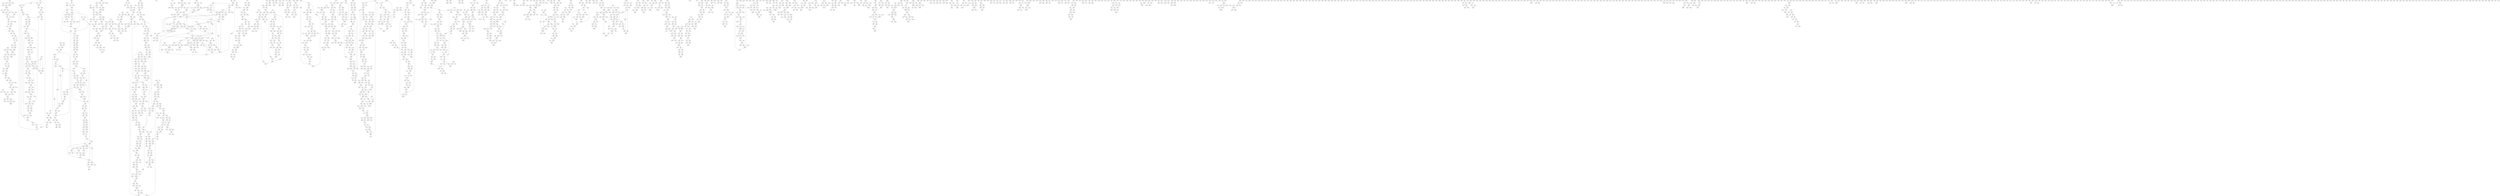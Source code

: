 digraph adj {
graph [k=96]
edge [d=-95]
"2+" [l=119 C=1240]
"2-" [l=119 C=1240]
"4+" [l=119 C=1691]
"4-" [l=119 C=1691]
"8+" [l=306 C=6590]
"8-" [l=306 C=6590]
"19+" [l=159 C=9443]
"19-" [l=159 C=9443]
"98+" [l=4975 C=298166]
"98-" [l=4975 C=298166]
"148+" [l=2914 C=144754]
"148-" [l=2914 C=144754]
"150+" [l=270 C=7757]
"150-" [l=270 C=7757]
"168+" [l=612 C=71513]
"168-" [l=612 C=71513]
"171+" [l=528 C=38830]
"171-" [l=528 C=38830]
"207+" [l=1343 C=35936]
"207-" [l=1343 C=35936]
"224+" [l=1082 C=118869]
"224-" [l=1082 C=118869]
"234+" [l=124 C=2366]
"234-" [l=124 C=2366]
"235+" [l=133 C=3352]
"235-" [l=133 C=3352]
"238+" [l=135 C=1225]
"238-" [l=135 C=1225]
"269+" [l=876 C=39682]
"269-" [l=876 C=39682]
"308+" [l=195 C=6841]
"308-" [l=195 C=6841]
"320+" [l=294 C=7535]
"320-" [l=294 C=7535]
"370+" [l=7749 C=505184]
"370-" [l=7749 C=505184]
"392+" [l=138 C=2738]
"392-" [l=138 C=2738]
"420+" [l=159 C=4480]
"420-" [l=159 C=4480]
"490+" [l=1309 C=158562]
"490-" [l=1309 C=158562]
"491+" [l=200 C=5686]
"491-" [l=200 C=5686]
"574+" [l=2333 C=64676]
"574-" [l=2333 C=64676]
"578+" [l=1842 C=56689]
"578-" [l=1842 C=56689]
"608+" [l=2698 C=137777]
"608-" [l=2698 C=137777]
"609+" [l=482 C=24830]
"609-" [l=482 C=24830]
"629+" [l=134 C=1870]
"629-" [l=134 C=1870]
"660+" [l=355 C=14290]
"660-" [l=355 C=14290]
"679+" [l=1535 C=58833]
"679-" [l=1535 C=58833]
"688+" [l=249 C=11020]
"688-" [l=249 C=11020]
"703+" [l=165 C=4949]
"703-" [l=165 C=4949]
"710+" [l=997 C=32040]
"710-" [l=997 C=32040]
"712+" [l=433 C=1668]
"712-" [l=433 C=1668]
"714+" [l=135 C=2937]
"714-" [l=135 C=2937]
"715+" [l=116 C=1366]
"715-" [l=116 C=1366]
"717+" [l=149 C=4440]
"717-" [l=149 C=4440]
"746+" [l=135 C=1707]
"746-" [l=135 C=1707]
"748+" [l=206 C=18721]
"748-" [l=206 C=18721]
"749+" [l=354 C=42424]
"749-" [l=354 C=42424]
"753+" [l=347 C=17970]
"753-" [l=347 C=17970]
"776+" [l=218 C=22656]
"776-" [l=218 C=22656]
"777+" [l=191 C=6401]
"777-" [l=191 C=6401]
"795+" [l=536 C=7956]
"795-" [l=536 C=7956]
"836+" [l=152 C=4992]
"836-" [l=152 C=4992]
"837+" [l=137 C=3972]
"837-" [l=137 C=3972]
"839+" [l=197 C=8195]
"839-" [l=197 C=8195]
"887+" [l=607 C=54732]
"887-" [l=607 C=54732]
"888+" [l=126 C=3743]
"888-" [l=126 C=3743]
"915+" [l=123 C=2339]
"915-" [l=123 C=2339]
"918+" [l=349 C=16504]
"918-" [l=349 C=16504]
"926+" [l=734 C=48554]
"926-" [l=734 C=48554]
"951+" [l=261 C=10438]
"951-" [l=261 C=10438]
"985+" [l=232 C=8462]
"985-" [l=232 C=8462]
"1020+" [l=1083 C=73504]
"1020-" [l=1083 C=73504]
"1036+" [l=497 C=16277]
"1036-" [l=497 C=16277]
"1037+" [l=430 C=17141]
"1037-" [l=430 C=17141]
"1046+" [l=119 C=1972]
"1046-" [l=119 C=1972]
"1073+" [l=169 C=7457]
"1073-" [l=169 C=7457]
"1077+" [l=1058 C=56110]
"1077-" [l=1058 C=56110]
"1126+" [l=1227 C=42781]
"1126-" [l=1227 C=42781]
"1127+" [l=225 C=11106]
"1127-" [l=225 C=11106]
"1139+" [l=521 C=10720]
"1139-" [l=521 C=10720]
"1146+" [l=152 C=9493]
"1146-" [l=152 C=9493]
"1152+" [l=190 C=5536]
"1152-" [l=190 C=5536]
"1159+" [l=179 C=1951]
"1159-" [l=179 C=1951]
"1161+" [l=179 C=3122]
"1161-" [l=179 C=3122]
"1169+" [l=240 C=13348]
"1169-" [l=240 C=13348]
"1175+" [l=714 C=8654]
"1175-" [l=714 C=8654]
"1189+" [l=152 C=2815]
"1189-" [l=152 C=2815]
"1192+" [l=156 C=4226]
"1192-" [l=156 C=4226]
"1195+" [l=4677 C=234532]
"1195-" [l=4677 C=234532]
"1260+" [l=150 C=2608]
"1260-" [l=150 C=2608]
"1278+" [l=171 C=9375]
"1278-" [l=171 C=9375]
"1282+" [l=746 C=14193]
"1282-" [l=746 C=14193]
"1304+" [l=543 C=12759]
"1304-" [l=543 C=12759]
"1314+" [l=441 C=2617]
"1314-" [l=441 C=2617]
"1348+" [l=153 C=4974]
"1348-" [l=153 C=4974]
"1350+" [l=191 C=936]
"1350-" [l=191 C=936]
"1359+" [l=630 C=12045]
"1359-" [l=630 C=12045]
"1383+" [l=1758 C=87373]
"1383-" [l=1758 C=87373]
"1384+" [l=766 C=28818]
"1384-" [l=766 C=28818]
"1387+" [l=163 C=5469]
"1387-" [l=163 C=5469]
"1395+" [l=138 C=2736]
"1395-" [l=138 C=2736]
"1413+" [l=230 C=10582]
"1413-" [l=230 C=10582]
"1448+" [l=157 C=11457]
"1448-" [l=157 C=11457]
"1450+" [l=157 C=9850]
"1450-" [l=157 C=9850]
"1457+" [l=728 C=65884]
"1457-" [l=728 C=65884]
"1458+" [l=131 C=2397]
"1458-" [l=131 C=2397]
"1466+" [l=778 C=22244]
"1466-" [l=778 C=22244]
"1484+" [l=860 C=41986]
"1484-" [l=860 C=41986]
"1495+" [l=110 C=2142]
"1495-" [l=110 C=2142]
"1502+" [l=121 C=1085]
"1502-" [l=121 C=1085]
"1504+" [l=121 C=1526]
"1504-" [l=121 C=1526]
"1618+" [l=446 C=20459]
"1618-" [l=446 C=20459]
"1622+" [l=185 C=10061]
"1622-" [l=185 C=10061]
"1623+" [l=104 C=1032]
"1623-" [l=104 C=1032]
"1646+" [l=172 C=7689]
"1646-" [l=172 C=7689]
"1647+" [l=191 C=192]
"1647-" [l=191 C=192]
"1667+" [l=191 C=2043]
"1667-" [l=191 C=2043]
"1698+" [l=191 C=8141]
"1698-" [l=191 C=8141]
"1782+" [l=191 C=192]
"1782-" [l=191 C=192]
"1784+" [l=122 C=1581]
"1784-" [l=122 C=1581]
"1793+" [l=191 C=13165]
"1793-" [l=191 C=13165]
"1801+" [l=341 C=43853]
"1801-" [l=341 C=43853]
"1819+" [l=448 C=4191]
"1819-" [l=448 C=4191]
"1828+" [l=624 C=23721]
"1828-" [l=624 C=23721]
"1844+" [l=228 C=9630]
"1844-" [l=228 C=9630]
"1846+" [l=716 C=39704]
"1846-" [l=716 C=39704]
"1867+" [l=231 C=9374]
"1867-" [l=231 C=9374]
"1899+" [l=1156 C=28445]
"1899-" [l=1156 C=28445]
"1916+" [l=581 C=10168]
"1916-" [l=581 C=10168]
"1939+" [l=135 C=2313]
"1939-" [l=135 C=2313]
"2003+" [l=312 C=10444]
"2003-" [l=312 C=10444]
"2010+" [l=362 C=13119]
"2010-" [l=362 C=13119]
"2042+" [l=191 C=5709]
"2042-" [l=191 C=5709]
"2048+" [l=842 C=71413]
"2048-" [l=842 C=71413]
"2056+" [l=717 C=21457]
"2056-" [l=717 C=21457]
"2079+" [l=130 C=2164]
"2079-" [l=130 C=2164]
"2101+" [l=119 C=3479]
"2101-" [l=119 C=3479]
"2106+" [l=229 C=12047]
"2106-" [l=229 C=12047]
"2137+" [l=190 C=6652]
"2137-" [l=190 C=6652]
"2154+" [l=191 C=3865]
"2154-" [l=191 C=3865]
"2165+" [l=191 C=8922]
"2165-" [l=191 C=8922]
"2207+" [l=639 C=6705]
"2207-" [l=639 C=6705]
"2229+" [l=3954 C=177056]
"2229-" [l=3954 C=177056]
"2232+" [l=261 C=16801]
"2232-" [l=261 C=16801]
"2251+" [l=127 C=2753]
"2251-" [l=127 C=2753]
"2262+" [l=179 C=7796]
"2262-" [l=179 C=7796]
"2264+" [l=324 C=15489]
"2264-" [l=324 C=15489]
"2270+" [l=709 C=65256]
"2270-" [l=709 C=65256]
"2289+" [l=107 C=726]
"2289-" [l=107 C=726]
"2291+" [l=107 C=1067]
"2291-" [l=107 C=1067]
"2328+" [l=431 C=17140]
"2328-" [l=431 C=17140]
"2329+" [l=537 C=25968]
"2329-" [l=537 C=25968]
"2345+" [l=398 C=12278]
"2345-" [l=398 C=12278]
"2347+" [l=198 C=6238]
"2347-" [l=198 C=6238]
"2359+" [l=114 C=1637]
"2359-" [l=114 C=1637]
"2363+" [l=928 C=39619]
"2363-" [l=928 C=39619]
"2380+" [l=497 C=23789]
"2380-" [l=497 C=23789]
"2381+" [l=179 C=4238]
"2381-" [l=179 C=4238]
"2382+" [l=847 C=27034]
"2382-" [l=847 C=27034]
"2397+" [l=126 C=2171]
"2397-" [l=126 C=2171]
"2406+" [l=603 C=20561]
"2406-" [l=603 C=20561]
"2411+" [l=195 C=2325]
"2411-" [l=195 C=2325]
"2412+" [l=183 C=176]
"2412-" [l=183 C=176]
"2419+" [l=191 C=5493]
"2419-" [l=191 C=5493]
"2426+" [l=431 C=3946]
"2426-" [l=431 C=3946]
"2430+" [l=127 C=2534]
"2430-" [l=127 C=2534]
"2452+" [l=159 C=2724]
"2452-" [l=159 C=2724]
"2466+" [l=254 C=10319]
"2466-" [l=254 C=10319]
"2500+" [l=226 C=11786]
"2500-" [l=226 C=11786]
"2501+" [l=137 C=3656]
"2501-" [l=137 C=3656]
"2503+" [l=137 C=4079]
"2503-" [l=137 C=4079]
"2511+" [l=181 C=5463]
"2511-" [l=181 C=5463]
"2545+" [l=506 C=22160]
"2545-" [l=506 C=22160]
"2546+" [l=142 C=2565]
"2546-" [l=142 C=2565]
"2553+" [l=156 C=5637]
"2553-" [l=156 C=5637]
"2556+" [l=114 C=2572]
"2556-" [l=114 C=2572]
"2570+" [l=148 C=4892]
"2570-" [l=148 C=4892]
"2573+" [l=132 C=2043]
"2573-" [l=132 C=2043]
"2583+" [l=1880 C=58180]
"2583-" [l=1880 C=58180]
"2612+" [l=131 C=2441]
"2612-" [l=131 C=2441]
"2619+" [l=159 C=6548]
"2619-" [l=159 C=6548]
"2621+" [l=163 C=4935]
"2621-" [l=163 C=4935]
"2630+" [l=262 C=4574]
"2630-" [l=262 C=4574]
"2631+" [l=881 C=41098]
"2631-" [l=881 C=41098]
"2650+" [l=154 C=6068]
"2650-" [l=154 C=6068]
"2674+" [l=191 C=4179]
"2674-" [l=191 C=4179]
"2685+" [l=185 C=14502]
"2685-" [l=185 C=14502]
"2687+" [l=836 C=46296]
"2687-" [l=836 C=46296]
"2697+" [l=131 C=3326]
"2697-" [l=131 C=3326]
"2715+" [l=240 C=13500]
"2715-" [l=240 C=13500]
"2716+" [l=1031 C=27060]
"2716-" [l=1031 C=27060]
"2717+" [l=316 C=8090]
"2717-" [l=316 C=8090]
"2725+" [l=170 C=4691]
"2725-" [l=170 C=4691]
"2745+" [l=179 C=9314]
"2745-" [l=179 C=9314]
"2763+" [l=191 C=4887]
"2763-" [l=191 C=4887]
"2764+" [l=259 C=10734]
"2764-" [l=259 C=10734]
"2765+" [l=122 C=1257]
"2765-" [l=122 C=1257]
"2768+" [l=125 C=3368]
"2768-" [l=125 C=3368]
"2770+" [l=127 C=4814]
"2770-" [l=127 C=4814]
"2806+" [l=193 C=9450]
"2806-" [l=193 C=9450]
"2811+" [l=179 C=10326]
"2811-" [l=179 C=10326]
"2848+" [l=112 C=1255]
"2848-" [l=112 C=1255]
"2857+" [l=173 C=9587]
"2857-" [l=173 C=9587]
"2869+" [l=191 C=18891]
"2869-" [l=191 C=18891]
"2892+" [l=110 C=898]
"2892-" [l=110 C=898]
"2894+" [l=191 C=4572]
"2894-" [l=191 C=4572]
"2909+" [l=107 C=2472]
"2909-" [l=107 C=2472]
"2912+" [l=190 C=5022]
"2912-" [l=190 C=5022]
"2946+" [l=119 C=1756]
"2946-" [l=119 C=1756]
"2949+" [l=385 C=25100]
"2949-" [l=385 C=25100]
"2970+" [l=140 C=7372]
"2970-" [l=140 C=7372]
"2978+" [l=129 C=4927]
"2978-" [l=129 C=4927]
"2995+" [l=459 C=17974]
"2995-" [l=459 C=17974]
"2997+" [l=186 C=8653]
"2997-" [l=186 C=8653]
"3006+" [l=183 C=2615]
"3006-" [l=183 C=2615]
"3007+" [l=154 C=3127]
"3007-" [l=154 C=3127]
"3027+" [l=110 C=2378]
"3027-" [l=110 C=2378]
"3031+" [l=1380 C=97278]
"3031-" [l=1380 C=97278]
"3035+" [l=179 C=3765]
"3035-" [l=179 C=3765]
"3049+" [l=432 C=24006]
"3049-" [l=432 C=24006]
"3051+" [l=239 C=5509]
"3051-" [l=239 C=5509]
"3075+" [l=843 C=33961]
"3075-" [l=843 C=33961]
"3091+" [l=156 C=3477]
"3091-" [l=156 C=3477]
"3094+" [l=545 C=3435]
"3094-" [l=545 C=3435]
"3102+" [l=191 C=4506]
"3102-" [l=191 C=4506]
"3109+" [l=131 C=3244]
"3109-" [l=131 C=3244]
"3137+" [l=466 C=3724]
"3137-" [l=466 C=3724]
"3147+" [l=149 C=7253]
"3147-" [l=149 C=7253]
"3151+" [l=660 C=16349]
"3151-" [l=660 C=16349]
"3152+" [l=216 C=4687]
"3152-" [l=216 C=4687]
"3153+" [l=333 C=21844]
"3153-" [l=333 C=21844]
"3193+" [l=153 C=7148]
"3193-" [l=153 C=7148]
"3197+" [l=959 C=34495]
"3197-" [l=959 C=34495]
"3226+" [l=162 C=4287]
"3226-" [l=162 C=4287]
"3228+" [l=121 C=2127]
"3228-" [l=121 C=2127]
"3233+" [l=717 C=25820]
"3233-" [l=717 C=25820]
"3235+" [l=511 C=16553]
"3235-" [l=511 C=16553]
"3255+" [l=301 C=22368]
"3255-" [l=301 C=22368]
"3266+" [l=135 C=3392]
"3266-" [l=135 C=3392]
"3271+" [l=215 C=4967]
"3271-" [l=215 C=4967]
"3294+" [l=160 C=8362]
"3294-" [l=160 C=8362]
"3318+" [l=201 C=4032]
"3318-" [l=201 C=4032]
"3357+" [l=202 C=3358]
"3357-" [l=202 C=3358]
"3376+" [l=909 C=32615]
"3376-" [l=909 C=32615]
"3384+" [l=388 C=14667]
"3384-" [l=388 C=14667]
"3386+" [l=146 C=2425]
"3386-" [l=146 C=2425]
"3388+" [l=184 C=3369]
"3388-" [l=184 C=3369]
"3390+" [l=136 C=2302]
"3390-" [l=136 C=2302]
"3407+" [l=191 C=277]
"3407-" [l=191 C=277]
"3409+" [l=177 C=5998]
"3409-" [l=177 C=5998]
"3415+" [l=181 C=172]
"3415-" [l=181 C=172]
"3416+" [l=137 C=3458]
"3416-" [l=137 C=3458]
"3450+" [l=582 C=16796]
"3450-" [l=582 C=16796]
"3451+" [l=547 C=23562]
"3451-" [l=547 C=23562]
"3460+" [l=846 C=14459]
"3460-" [l=846 C=14459]
"3463+" [l=1282 C=30426]
"3463-" [l=1282 C=30426]
"3469+" [l=162 C=3668]
"3469-" [l=162 C=3668]
"3476+" [l=182 C=262]
"3476-" [l=182 C=262]
"3479+" [l=289 C=10424]
"3479-" [l=289 C=10424]
"3512+" [l=194 C=4560]
"3512-" [l=194 C=4560]
"3513+" [l=584 C=11504]
"3513-" [l=584 C=11504]
"3548+" [l=306 C=1878]
"3548-" [l=306 C=1878]
"3560+" [l=230 C=8780]
"3560-" [l=230 C=8780]
"3574+" [l=1419 C=11830]
"3574-" [l=1419 C=11830]
"3586+" [l=191 C=718]
"3586-" [l=191 C=718]
"3600+" [l=855 C=52981]
"3600-" [l=855 C=52981]
"3618+" [l=297 C=10972]
"3618-" [l=297 C=10972]
"3621+" [l=191 C=2871]
"3621-" [l=191 C=2871]
"3622+" [l=181 C=3373]
"3622-" [l=181 C=3373]
"3628+" [l=169 C=5940]
"3628-" [l=169 C=5940]
"3638+" [l=139 C=2145]
"3638-" [l=139 C=2145]
"3649+" [l=106 C=753]
"3649-" [l=106 C=753]
"3651+" [l=129 C=1781]
"3651-" [l=129 C=1781]
"3653+" [l=132 C=2150]
"3653-" [l=132 C=2150]
"3658+" [l=174 C=6378]
"3658-" [l=174 C=6378]
"3662+" [l=117 C=2322]
"3662-" [l=117 C=2322]
"3689+" [l=236 C=5598]
"3689-" [l=236 C=5598]
"3695+" [l=154 C=4156]
"3695-" [l=154 C=4156]
"3708+" [l=115 C=1576]
"3708-" [l=115 C=1576]
"3712+" [l=799 C=35192]
"3712-" [l=799 C=35192]
"3715+" [l=107 C=1930]
"3715-" [l=107 C=1930]
"3736+" [l=149 C=6583]
"3736-" [l=149 C=6583]
"3739+" [l=195 C=5682]
"3739-" [l=195 C=5682]
"3752+" [l=181 C=200]
"3752-" [l=181 C=200]
"3758+" [l=115 C=1315]
"3758-" [l=115 C=1315]
"3760+" [l=802 C=7722]
"3760-" [l=802 C=7722]
"3776+" [l=130 C=2279]
"3776-" [l=130 C=2279]
"3777+" [l=99 C=279]
"3777-" [l=99 C=279]
"3778+" [l=384 C=14266]
"3778-" [l=384 C=14266]
"3796+" [l=138 C=4397]
"3796-" [l=138 C=4397]
"3800+" [l=247 C=5240]
"3800-" [l=247 C=5240]
"3802+" [l=372 C=4802]
"3802-" [l=372 C=4802]
"3810+" [l=177 C=2716]
"3810-" [l=177 C=2716]
"3813+" [l=228 C=6403]
"3813-" [l=228 C=6403]
"3819+" [l=230 C=1490]
"3819-" [l=230 C=1490]
"3832+" [l=1833 C=30080]
"3832-" [l=1833 C=30080]
"3844+" [l=317 C=2725]
"3844-" [l=317 C=2725]
"3845+" [l=155 C=532]
"3845-" [l=155 C=532]
"3855+" [l=257 C=1141]
"3855-" [l=257 C=1141]
"3857+" [l=101 C=212]
"3857-" [l=101 C=212]
"3860+" [l=135 C=2728]
"3860-" [l=135 C=2728]
"3867+" [l=190 C=1135]
"3867-" [l=190 C=1135]
"3869+" [l=124 C=1388]
"3869-" [l=124 C=1388]
"3870+" [l=221 C=2556]
"3870-" [l=221 C=2556]
"3878+" [l=107 C=989]
"3878-" [l=107 C=989]
"3883+" [l=459 C=10864]
"3883-" [l=459 C=10864]
"3889+" [l=965 C=6438]
"3889-" [l=965 C=6438]
"3905+" [l=616 C=2495]
"3905-" [l=616 C=2495]
"3922+" [l=184 C=8406]
"3922-" [l=184 C=8406]
"3936+" [l=614 C=12294]
"3936-" [l=614 C=12294]
"3940+" [l=191 C=200]
"3940-" [l=191 C=200]
"3946+" [l=164 C=4750]
"3946-" [l=164 C=4750]
"3948+" [l=146 C=3550]
"3948-" [l=146 C=3550]
"3959+" [l=191 C=3098]
"3959-" [l=191 C=3098]
"3985+" [l=185 C=6899]
"3985-" [l=185 C=6899]
"3987+" [l=187 C=7318]
"3987-" [l=187 C=7318]
"4001+" [l=176 C=7181]
"4001-" [l=176 C=7181]
"4004+" [l=197 C=7868]
"4004-" [l=197 C=7868]
"4007+" [l=206 C=8558]
"4007-" [l=206 C=8558]
"4010+" [l=230 C=6426]
"4010-" [l=230 C=6426]
"4014+" [l=131 C=2058]
"4014-" [l=131 C=2058]
"4019+" [l=443 C=20926]
"4019-" [l=443 C=20926]
"4021+" [l=184 C=204]
"4021-" [l=184 C=204]
"4024+" [l=114 C=1125]
"4024-" [l=114 C=1125]
"4025+" [l=191 C=7705]
"4025-" [l=191 C=7705]
"4035+" [l=117 C=1898]
"4035-" [l=117 C=1898]
"4068+" [l=385 C=25365]
"4068-" [l=385 C=25365]
"4072+" [l=192 C=4740]
"4072-" [l=192 C=4740]
"4074+" [l=192 C=4951]
"4074-" [l=192 C=4951]
"4075+" [l=116 C=532]
"4075-" [l=116 C=532]
"4079+" [l=135 C=3009]
"4079-" [l=135 C=3009]
"4088+" [l=193 C=10168]
"4088-" [l=193 C=10168]
"4108+" [l=153 C=5118]
"4108-" [l=153 C=5118]
"4115+" [l=183 C=176]
"4115-" [l=183 C=176]
"4118+" [l=163 C=2478]
"4118-" [l=163 C=2478]
"4125+" [l=181 C=4010]
"4125-" [l=181 C=4010]
"4130+" [l=176 C=9146]
"4130-" [l=176 C=9146]
"4133+" [l=243 C=5899]
"4133-" [l=243 C=5899]
"4136+" [l=184 C=178]
"4136-" [l=184 C=178]
"4140+" [l=181 C=172]
"4140-" [l=181 C=172]
"4141+" [l=320 C=11783]
"4141-" [l=320 C=11783]
"4152+" [l=106 C=672]
"4152-" [l=106 C=672]
"4156+" [l=184 C=178]
"4156-" [l=184 C=178]
"4198+" [l=122 C=3083]
"4198-" [l=122 C=3083]
"4199+" [l=227 C=11643]
"4199-" [l=227 C=11643]
"4226+" [l=745 C=19623]
"4226-" [l=745 C=19623]
"4227+" [l=191 C=3066]
"4227-" [l=191 C=3066]
"4240+" [l=244 C=14105]
"4240-" [l=244 C=14105]
"4245+" [l=220 C=2596]
"4245-" [l=220 C=2596]
"4247+" [l=191 C=645]
"4247-" [l=191 C=645]
"4252+" [l=146 C=3128]
"4252-" [l=146 C=3128]
"4273+" [l=379 C=7018]
"4273-" [l=379 C=7018]
"4274+" [l=112 C=774]
"4274-" [l=112 C=774]
"4275+" [l=210 C=3195]
"4275-" [l=210 C=3195]
"4276+" [l=188 C=252]
"4276-" [l=188 C=252]
"4285+" [l=123 C=2618]
"4285-" [l=123 C=2618]
"4298+" [l=881 C=6250]
"4298-" [l=881 C=6250]
"4299+" [l=202 C=1327]
"4299-" [l=202 C=1327]
"4300+" [l=106 C=214]
"4300-" [l=106 C=214]
"4301+" [l=231 C=805]
"4301-" [l=231 C=805]
"4303+" [l=113 C=2649]
"4303-" [l=113 C=2649]
"4312+" [l=134 C=1587]
"4312-" [l=134 C=1587]
"4324+" [l=197 C=3827]
"4324-" [l=197 C=3827]
"4327+" [l=122 C=1697]
"4327-" [l=122 C=1697]
"4330+" [l=803 C=8204]
"4330-" [l=803 C=8204]
"4337+" [l=191 C=6735]
"4337-" [l=191 C=6735]
"4339+" [l=111 C=629]
"4339-" [l=111 C=629]
"4341+" [l=111 C=864]
"4341-" [l=111 C=864]
"4348+" [l=211 C=4339]
"4348-" [l=211 C=4339]
"4349+" [l=191 C=4898]
"4349-" [l=191 C=4898]
"4375+" [l=181 C=172]
"4375-" [l=181 C=172]
"4390+" [l=381 C=4730]
"4390-" [l=381 C=4730]
"4402+" [l=547 C=28599]
"4402-" [l=547 C=28599]
"4412+" [l=269 C=1100]
"4412-" [l=269 C=1100]
"4416+" [l=189 C=6567]
"4416-" [l=189 C=6567]
"4418+" [l=428 C=3331]
"4418-" [l=428 C=3331]
"4434+" [l=153 C=3379]
"4434-" [l=153 C=3379]
"4438+" [l=98 C=229]
"4438-" [l=98 C=229]
"4440+" [l=184 C=4838]
"4440-" [l=184 C=4838]
"4457+" [l=176 C=7750]
"4457-" [l=176 C=7750]
"4461+" [l=228 C=4373]
"4461-" [l=228 C=4373]
"4472+" [l=151 C=5478]
"4472-" [l=151 C=5478]
"4489+" [l=133 C=2119]
"4489-" [l=133 C=2119]
"4491+" [l=133 C=2532]
"4491-" [l=133 C=2532]
"4498+" [l=187 C=6821]
"4498-" [l=187 C=6821]
"4500+" [l=373 C=4825]
"4500-" [l=373 C=4825]
"4507+" [l=153 C=4159]
"4507-" [l=153 C=4159]
"4511+" [l=188 C=186]
"4511-" [l=188 C=186]
"4521+" [l=178 C=6226]
"4521-" [l=178 C=6226]
"4522+" [l=493 C=17796]
"4522-" [l=493 C=17796]
"4532+" [l=185 C=9117]
"4532-" [l=185 C=9117]
"4548+" [l=910 C=27950]
"4548-" [l=910 C=27950]
"4552+" [l=104 C=664]
"4552-" [l=104 C=664]
"4556+" [l=112 C=1018]
"4556-" [l=112 C=1018]
"4561+" [l=129 C=1191]
"4561-" [l=129 C=1191]
"4566+" [l=221 C=7577]
"4566-" [l=221 C=7577]
"4568+" [l=188 C=3320]
"4568-" [l=188 C=3320]
"4569+" [l=126 C=3389]
"4569-" [l=126 C=3389]
"4579+" [l=352 C=3235]
"4579-" [l=352 C=3235]
"4596+" [l=493 C=2939]
"4596-" [l=493 C=2939]
"4601+" [l=183 C=176]
"4601-" [l=183 C=176]
"4602+" [l=131 C=1104]
"4602-" [l=131 C=1104]
"4633+" [l=151 C=5990]
"4633-" [l=151 C=5990]
"4637+" [l=228 C=434]
"4637-" [l=228 C=434]
"4649+" [l=191 C=192]
"4649-" [l=191 C=192]
"4670+" [l=139 C=5226]
"4670-" [l=139 C=5226]
"4687+" [l=415 C=4583]
"4687-" [l=415 C=4583]
"4689+" [l=420 C=10699]
"4689-" [l=420 C=10699]
"4697+" [l=194 C=8474]
"4697-" [l=194 C=8474]
"4706+" [l=294 C=4714]
"4706-" [l=294 C=4714]
"4715+" [l=204 C=9466]
"4715-" [l=204 C=9466]
"4724+" [l=447 C=1775]
"4724-" [l=447 C=1775]
"4725+" [l=183 C=293]
"4725-" [l=183 C=293]
"4727+" [l=170 C=4227]
"4727-" [l=170 C=4227]
"4733+" [l=122 C=1295]
"4733-" [l=122 C=1295]
"4734+" [l=148 C=3586]
"4734-" [l=148 C=3586]
"4742+" [l=135 C=1422]
"4742-" [l=135 C=1422]
"4743+" [l=135 C=2876]
"4743-" [l=135 C=2876]
"4744+" [l=185 C=180]
"4744-" [l=185 C=180]
"4745+" [l=191 C=192]
"4745-" [l=191 C=192]
"4762+" [l=136 C=2751]
"4762-" [l=136 C=2751]
"4768+" [l=239 C=7153]
"4768-" [l=239 C=7153]
"4769+" [l=122 C=1986]
"4769-" [l=122 C=1986]
"4772+" [l=122 C=1449]
"4772-" [l=122 C=1449]
"4779+" [l=122 C=1456]
"4779-" [l=122 C=1456]
"4781+" [l=248 C=418]
"4781-" [l=248 C=418]
"4795+" [l=191 C=5298]
"4795-" [l=191 C=5298]
"4796+" [l=775 C=8562]
"4796-" [l=775 C=8562]
"4804+" [l=182 C=4666]
"4804-" [l=182 C=4666]
"4808+" [l=178 C=5029]
"4808-" [l=178 C=5029]
"4814+" [l=189 C=5557]
"4814-" [l=189 C=5557]
"4819+" [l=143 C=3284]
"4819-" [l=143 C=3284]
"4826+" [l=233 C=1831]
"4826-" [l=233 C=1831]
"4829+" [l=116 C=1135]
"4829-" [l=116 C=1135]
"4830+" [l=182 C=3647]
"4830-" [l=182 C=3647]
"4832+" [l=181 C=172]
"4832-" [l=181 C=172]
"4849+" [l=189 C=188]
"4849-" [l=189 C=188]
"4853+" [l=163 C=4597]
"4853-" [l=163 C=4597]
"4859+" [l=242 C=12105]
"4859-" [l=242 C=12105]
"4890+" [l=136 C=2204]
"4890-" [l=136 C=2204]
"4894+" [l=598 C=11223]
"4894-" [l=598 C=11223]
"4898+" [l=134 C=2334]
"4898-" [l=134 C=2334]
"4900+" [l=230 C=8058]
"4900-" [l=230 C=8058]
"4901+" [l=467 C=5142]
"4901-" [l=467 C=5142]
"4904+" [l=197 C=3472]
"4904-" [l=197 C=3472]
"4905+" [l=150 C=2001]
"4905-" [l=150 C=2001]
"4908+" [l=191 C=192]
"4908-" [l=191 C=192]
"4910+" [l=150 C=2363]
"4910-" [l=150 C=2363]
"4918+" [l=113 C=1007]
"4918-" [l=113 C=1007]
"4939+" [l=621 C=11607]
"4939-" [l=621 C=11607]
"4945+" [l=143 C=2129]
"4945-" [l=143 C=2129]
"4948+" [l=121 C=2144]
"4948-" [l=121 C=2144]
"4953+" [l=191 C=192]
"4953-" [l=191 C=192]
"4957+" [l=161 C=6671]
"4957-" [l=161 C=6671]
"4960+" [l=124 C=3810]
"4960-" [l=124 C=3810]
"4965+" [l=107 C=663]
"4965-" [l=107 C=663]
"4968+" [l=119 C=1523]
"4968-" [l=119 C=1523]
"4988+" [l=191 C=5339]
"4988-" [l=191 C=5339]
"5004+" [l=144 C=1239]
"5004-" [l=144 C=1239]
"5011+" [l=134 C=2310]
"5011-" [l=134 C=2310]
"5012+" [l=191 C=7658]
"5012-" [l=191 C=7658]
"5013+" [l=196 C=7586]
"5013-" [l=196 C=7586]
"5017+" [l=189 C=188]
"5017-" [l=189 C=188]
"5018+" [l=107 C=1093]
"5018-" [l=107 C=1093]
"5021+" [l=254 C=7094]
"5021-" [l=254 C=7094]
"5025+" [l=839 C=27271]
"5025-" [l=839 C=27271]
"5032+" [l=167 C=2943]
"5032-" [l=167 C=2943]
"5035+" [l=191 C=192]
"5035-" [l=191 C=192]
"5039+" [l=181 C=172]
"5039-" [l=181 C=172]
"5051+" [l=124 C=4268]
"5051-" [l=124 C=4268]
"5057+" [l=140 C=3431]
"5057-" [l=140 C=3431]
"5062+" [l=282 C=14874]
"5062-" [l=282 C=14874]
"5064+" [l=113 C=803]
"5064-" [l=113 C=803]
"5066+" [l=191 C=3651]
"5066-" [l=191 C=3651]
"5077+" [l=182 C=174]
"5077-" [l=182 C=174]
"5081+" [l=194 C=2803]
"5081-" [l=194 C=2803]
"5084+" [l=203 C=862]
"5084-" [l=203 C=862]
"5095+" [l=229 C=3643]
"5095-" [l=229 C=3643]
"5096+" [l=191 C=192]
"5096-" [l=191 C=192]
"5097+" [l=697 C=6269]
"5097-" [l=697 C=6269]
"5107+" [l=138 C=2720]
"5107-" [l=138 C=2720]
"5109+" [l=182 C=3441]
"5109-" [l=182 C=3441]
"5114+" [l=185 C=180]
"5114-" [l=185 C=180]
"5129+" [l=139 C=2547]
"5129-" [l=139 C=2547]
"5148+" [l=107 C=456]
"5148-" [l=107 C=456]
"5153+" [l=271 C=6127]
"5153-" [l=271 C=6127]
"5154+" [l=215 C=2837]
"5154-" [l=215 C=2837]
"5166+" [l=397 C=2513]
"5166-" [l=397 C=2513]
"5167+" [l=151 C=1031]
"5167-" [l=151 C=1031]
"5175+" [l=420 C=2100]
"5175-" [l=420 C=2100]
"5180+" [l=191 C=5548]
"5180-" [l=191 C=5548]
"5192+" [l=184 C=178]
"5192-" [l=184 C=178]
"5193+" [l=131 C=2373]
"5193-" [l=131 C=2373]
"5196+" [l=189 C=188]
"5196-" [l=189 C=188]
"5198+" [l=662 C=8823]
"5198-" [l=662 C=8823]
"5207+" [l=231 C=1055]
"5207-" [l=231 C=1055]
"5208+" [l=98 C=69]
"5208-" [l=98 C=69]
"5209+" [l=227 C=3060]
"5209-" [l=227 C=3060]
"5211+" [l=185 C=3895]
"5211-" [l=185 C=3895]
"5212+" [l=163 C=2197]
"5212-" [l=163 C=2197]
"5214+" [l=361 C=10826]
"5214-" [l=361 C=10826]
"5215+" [l=124 C=2060]
"5215-" [l=124 C=2060]
"5225+" [l=168 C=3133]
"5225-" [l=168 C=3133]
"5250+" [l=356 C=6533]
"5250-" [l=356 C=6533]
"5251+" [l=191 C=192]
"5251-" [l=191 C=192]
"5254+" [l=649 C=4932]
"5254-" [l=649 C=4932]
"5255+" [l=181 C=172]
"5255-" [l=181 C=172]
"5256+" [l=182 C=174]
"5256-" [l=182 C=174]
"5257+" [l=512 C=3064]
"5257-" [l=512 C=3064]
"5270+" [l=121 C=2421]
"5270-" [l=121 C=2421]
"5272+" [l=184 C=178]
"5272-" [l=184 C=178]
"5307+" [l=191 C=1327]
"5307-" [l=191 C=1327]
"5319+" [l=131 C=1947]
"5319-" [l=131 C=1947]
"5321+" [l=186 C=182]
"5321-" [l=186 C=182]
"5323+" [l=323 C=3280]
"5323-" [l=323 C=3280]
"5328+" [l=191 C=4048]
"5328-" [l=191 C=4048]
"5329+" [l=392 C=9213]
"5329-" [l=392 C=9213]
"5335+" [l=191 C=192]
"5335-" [l=191 C=192]
"5353+" [l=120 C=1048]
"5353-" [l=120 C=1048]
"5357+" [l=225 C=5217]
"5357-" [l=225 C=5217]
"5377+" [l=276 C=4545]
"5377-" [l=276 C=4545]
"5380+" [l=188 C=4668]
"5380-" [l=188 C=4668]
"5383+" [l=131 C=1073]
"5383-" [l=131 C=1073]
"5393+" [l=191 C=192]
"5393-" [l=191 C=192]
"5396+" [l=187 C=1201]
"5396-" [l=187 C=1201]
"5397+" [l=218 C=2264]
"5397-" [l=218 C=2264]
"5398+" [l=191 C=192]
"5398-" [l=191 C=192]
"5399+" [l=181 C=191]
"5399-" [l=181 C=191]
"5400+" [l=330 C=3207]
"5400-" [l=330 C=3207]
"5401+" [l=258 C=6122]
"5401-" [l=258 C=6122]
"5404+" [l=477 C=2212]
"5404-" [l=477 C=2212]
"5410+" [l=185 C=266]
"5410-" [l=185 C=266]
"5420+" [l=175 C=4000]
"5420-" [l=175 C=4000]
"5424+" [l=112 C=1181]
"5424-" [l=112 C=1181]
"5425+" [l=184 C=334]
"5425-" [l=184 C=334]
"5426+" [l=191 C=192]
"5426-" [l=191 C=192]
"5429+" [l=181 C=172]
"5429-" [l=181 C=172]
"5437+" [l=136 C=3106]
"5437-" [l=136 C=3106]
"5446+" [l=136 C=2523]
"5446-" [l=136 C=2523]
"5448+" [l=172 C=4581]
"5448-" [l=172 C=4581]
"5449+" [l=130 C=2159]
"5449-" [l=130 C=2159]
"5455+" [l=102 C=349]
"5455-" [l=102 C=349]
"5464+" [l=114 C=1285]
"5464-" [l=114 C=1285]
"5466+" [l=353 C=5463]
"5466-" [l=353 C=5463]
"5470+" [l=352 C=6310]
"5470-" [l=352 C=6310]
"5479+" [l=152 C=1080]
"5479-" [l=152 C=1080]
"5480+" [l=329 C=1268]
"5480-" [l=329 C=1268]
"5481+" [l=191 C=192]
"5481-" [l=191 C=192]
"5482+" [l=229 C=8507]
"5482-" [l=229 C=8507]
"5486+" [l=191 C=5518]
"5486-" [l=191 C=5518]
"5495+" [l=453 C=2522]
"5495-" [l=453 C=2522]
"5497+" [l=185 C=180]
"5497-" [l=185 C=180]
"5498+" [l=335 C=3085]
"5498-" [l=335 C=3085]
"5499+" [l=120 C=506]
"5499-" [l=120 C=506]
"5500+" [l=114 C=513]
"5500-" [l=114 C=513]
"5509+" [l=161 C=3885]
"5509-" [l=161 C=3885]
"5514+" [l=275 C=1093]
"5514-" [l=275 C=1093]
"5516+" [l=182 C=335]
"5516-" [l=182 C=335]
"5530+" [l=185 C=180]
"5530-" [l=185 C=180]
"5531+" [l=191 C=909]
"5531-" [l=191 C=909]
"5533+" [l=183 C=176]
"5533-" [l=183 C=176]
"5535+" [l=184 C=178]
"5535-" [l=184 C=178]
"5537+" [l=106 C=630]
"5537-" [l=106 C=630]
"5546+" [l=263 C=706]
"5546-" [l=263 C=706]
"5547+" [l=184 C=178]
"5547-" [l=184 C=178]
"5548+" [l=813 C=3976]
"5548-" [l=813 C=3976]
"5550+" [l=265 C=7567]
"5550-" [l=265 C=7567]
"5552+" [l=310 C=2355]
"5552-" [l=310 C=2355]
"5558+" [l=193 C=348]
"5558-" [l=193 C=348]
"5564+" [l=183 C=176]
"5564-" [l=183 C=176]
"5576+" [l=185 C=180]
"5576-" [l=185 C=180]
"5585+" [l=191 C=192]
"5585-" [l=191 C=192]
"5589+" [l=772 C=4532]
"5589-" [l=772 C=4532]
"5597+" [l=183 C=288]
"5597-" [l=183 C=288]
"5598+" [l=181 C=172]
"5598-" [l=181 C=172]
"5599+" [l=182 C=174]
"5599-" [l=182 C=174]
"5614+" [l=191 C=288]
"5614-" [l=191 C=288]
"5615+" [l=119 C=1264]
"5615-" [l=119 C=1264]
"5618+" [l=319 C=2060]
"5618-" [l=319 C=2060]
"5621+" [l=301 C=1281]
"5621-" [l=301 C=1281]
"5633+" [l=670 C=4677]
"5633-" [l=670 C=4677]
"5635+" [l=191 C=192]
"5635-" [l=191 C=192]
"5638+" [l=184 C=178]
"5638-" [l=184 C=178]
"5646+" [l=184 C=178]
"5646-" [l=184 C=178]
"5658+" [l=191 C=192]
"5658-" [l=191 C=192]
"5666+" [l=189 C=188]
"5666-" [l=189 C=188]
"5667+" [l=500 C=2603]
"5667-" [l=500 C=2603]
"5680+" [l=1141 C=11973]
"5680-" [l=1141 C=11973]
"5687+" [l=186 C=182]
"5687-" [l=186 C=182]
"5690+" [l=358 C=1612]
"5690-" [l=358 C=1612]
"5706+" [l=247 C=1047]
"5706-" [l=247 C=1047]
"5709+" [l=191 C=192]
"5709-" [l=191 C=192]
"5710+" [l=790 C=6256]
"5710-" [l=790 C=6256]
"5712+" [l=184 C=178]
"5712-" [l=184 C=178]
"5721+" [l=419 C=2851]
"5721-" [l=419 C=2851]
"5725+" [l=189 C=188]
"5725-" [l=189 C=188]
"5729+" [l=113 C=149]
"5729-" [l=113 C=149]
"5730+" [l=191 C=378]
"5730-" [l=191 C=378]
"5731+" [l=134 C=1560]
"5731-" [l=134 C=1560]
"5735+" [l=106 C=535]
"5735-" [l=106 C=535]
"5745+" [l=181 C=258]
"5745-" [l=181 C=258]
"5746+" [l=647 C=2660]
"5746-" [l=647 C=2660]
"5751+" [l=185 C=180]
"5751-" [l=185 C=180]
"5757+" [l=191 C=192]
"5757-" [l=191 C=192]
"5758+" [l=183 C=393]
"5758-" [l=183 C=393]
"5763+" [l=272 C=648]
"5763-" [l=272 C=648]
"5764+" [l=554 C=5271]
"5764-" [l=554 C=5271]
"5774+" [l=349 C=2034]
"5774-" [l=349 C=2034]
"5775+" [l=214 C=238]
"5775-" [l=214 C=238]
"5784+" [l=182 C=174]
"5784-" [l=182 C=174]
"5785+" [l=191 C=192]
"5785-" [l=191 C=192]
"5786+" [l=191 C=192]
"5786-" [l=191 C=192]
"5789+" [l=191 C=192]
"5789-" [l=191 C=192]
"5792+" [l=182 C=174]
"5792-" [l=182 C=174]
"5799+" [l=191 C=192]
"5799-" [l=191 C=192]
"5801+" [l=126 C=336]
"5801-" [l=126 C=336]
"5804+" [l=183 C=176]
"5804-" [l=183 C=176]
"5805+" [l=191 C=192]
"5805-" [l=191 C=192]
"5811+" [l=185 C=180]
"5811-" [l=185 C=180]
"5812+" [l=187 C=184]
"5812-" [l=187 C=184]
"5813+" [l=185 C=180]
"5813-" [l=185 C=180]
"5816+" [l=191 C=192]
"5816-" [l=191 C=192]
"5817+" [l=186 C=182]
"5817-" [l=186 C=182]
"5821+" [l=191 C=4805]
"5821-" [l=191 C=4805]
"5822+" [l=131 C=218]
"5822-" [l=131 C=218]
"5824+" [l=184 C=178]
"5824-" [l=184 C=178]
"5828+" [l=343 C=2426]
"5828-" [l=343 C=2426]
"5831+" [l=219 C=282]
"5831-" [l=219 C=282]
"5832+" [l=183 C=176]
"5832-" [l=183 C=176]
"5836+" [l=321 C=2240]
"5836-" [l=321 C=2240]
"5837+" [l=282 C=4528]
"5837-" [l=282 C=4528]
"5838+" [l=184 C=364]
"5838-" [l=184 C=364]
"5841+" [l=468 C=1656]
"5841-" [l=468 C=1656]
"5842+" [l=191 C=288]
"5842-" [l=191 C=288]
"5848+" [l=191 C=192]
"5848-" [l=191 C=192]
"5851+" [l=186 C=182]
"5851-" [l=186 C=182]
"5862+" [l=356 C=1523]
"5862-" [l=356 C=1523]
"5864+" [l=191 C=358]
"5864-" [l=191 C=358]
"5866+" [l=184 C=178]
"5866-" [l=184 C=178]
"5877+" [l=223 C=768]
"5877-" [l=223 C=768]
"5878+" [l=182 C=174]
"5878-" [l=182 C=174]
"5883+" [l=185 C=180]
"5883-" [l=185 C=180]
"5885+" [l=191 C=192]
"5885-" [l=191 C=192]
"5888+" [l=126 C=1207]
"5888-" [l=126 C=1207]
"5892+" [l=185 C=180]
"5892-" [l=185 C=180]
"5895+" [l=182 C=212]
"5895-" [l=182 C=212]
"5897+" [l=359 C=2071]
"5897-" [l=359 C=2071]
"5898+" [l=425 C=1078]
"5898-" [l=425 C=1078]
"5899+" [l=191 C=192]
"5899-" [l=191 C=192]
"5904+" [l=107 C=440]
"5904-" [l=107 C=440]
"5907+" [l=185 C=272]
"5907-" [l=185 C=272]
"5913+" [l=191 C=192]
"5913-" [l=191 C=192]
"5918+" [l=185 C=180]
"5918-" [l=185 C=180]
"5920+" [l=181 C=468]
"5920-" [l=181 C=468]
"5922+" [l=191 C=192]
"5922-" [l=191 C=192]
"5924+" [l=192 C=523]
"5924-" [l=192 C=523]
"5927+" [l=135 C=761]
"5927-" [l=135 C=761]
"5931+" [l=309 C=1290]
"5931-" [l=309 C=1290]
"5933+" [l=332 C=1612]
"5933-" [l=332 C=1612]
"5939+" [l=339 C=2164]
"5939-" [l=339 C=2164]
"5940+" [l=187 C=184]
"5940-" [l=187 C=184]
"5941+" [l=191 C=192]
"5941-" [l=191 C=192]
"5943+" [l=183 C=176]
"5943-" [l=183 C=176]
"5944+" [l=342 C=1273]
"5944-" [l=342 C=1273]
"5945+" [l=191 C=192]
"5945-" [l=191 C=192]
"5947+" [l=251 C=1116]
"5947-" [l=251 C=1116]
"5952+" [l=362 C=1625]
"5952-" [l=362 C=1625]
"5954+" [l=191 C=192]
"5954-" [l=191 C=192]
"5965+" [l=451 C=2616]
"5965-" [l=451 C=2616]
"5966+" [l=390 C=988]
"5966-" [l=390 C=988]
"5967+" [l=191 C=192]
"5967-" [l=191 C=192]
"5969+" [l=186 C=182]
"5969-" [l=186 C=182]
"5974+" [l=183 C=264]
"5974-" [l=183 C=264]
"5978+" [l=191 C=192]
"5978-" [l=191 C=192]
"5979+" [l=182 C=174]
"5979-" [l=182 C=174]
"5982+" [l=315 C=1139]
"5982-" [l=315 C=1139]
"5984+" [l=310 C=633]
"5984-" [l=310 C=633]
"5989+" [l=182 C=174]
"5989-" [l=182 C=174]
"5992+" [l=182 C=174]
"5992-" [l=182 C=174]
"5993+" [l=191 C=192]
"5993-" [l=191 C=192]
"5994+" [l=183 C=176]
"5994-" [l=183 C=176]
"5996+" [l=475 C=2391]
"5996-" [l=475 C=2391]
"6000+" [l=191 C=192]
"6000-" [l=191 C=192]
"6002+" [l=186 C=182]
"6002-" [l=186 C=182]
"6004+" [l=184 C=178]
"6004-" [l=184 C=178]
"6013+" [l=191 C=192]
"6013-" [l=191 C=192]
"6015+" [l=191 C=192]
"6015-" [l=191 C=192]
"6016+" [l=191 C=277]
"6016-" [l=191 C=277]
"6028+" [l=191 C=323]
"6028-" [l=191 C=323]
"6030+" [l=188 C=186]
"6030-" [l=188 C=186]
"6035+" [l=184 C=178]
"6035-" [l=184 C=178]
"6039+" [l=182 C=176]
"6039-" [l=182 C=176]
"6043+" [l=181 C=172]
"6043-" [l=181 C=172]
"6044+" [l=257 C=967]
"6044-" [l=257 C=967]
"6046+" [l=183 C=176]
"6046-" [l=183 C=176]
"6047+" [l=191 C=192]
"6047-" [l=191 C=192]
"6050+" [l=191 C=214]
"6050-" [l=191 C=214]
"6055+" [l=191 C=192]
"6055-" [l=191 C=192]
"6057+" [l=106 C=291]
"6057-" [l=106 C=291]
"6058+" [l=475 C=1670]
"6058-" [l=475 C=1670]
"6062+" [l=187 C=184]
"6062-" [l=187 C=184]
"6067+" [l=207 C=434]
"6067-" [l=207 C=434]
"6068+" [l=184 C=178]
"6068-" [l=184 C=178]
"6071+" [l=191 C=192]
"6071-" [l=191 C=192]
"6077+" [l=191 C=192]
"6077-" [l=191 C=192]
"6082+" [l=183 C=176]
"6082-" [l=183 C=176]
"6084+" [l=184 C=178]
"6084-" [l=184 C=178]
"6091+" [l=263 C=900]
"6091-" [l=263 C=900]
"6094+" [l=191 C=192]
"6094-" [l=191 C=192]
"6104+" [l=182 C=174]
"6104-" [l=182 C=174]
"6105+" [l=181 C=172]
"6105-" [l=181 C=172]
"6108+" [l=236 C=2118]
"6108-" [l=236 C=2118]
"6109+" [l=191 C=192]
"6109-" [l=191 C=192]
"6112+" [l=367 C=1576]
"6112-" [l=367 C=1576]
"6114+" [l=182 C=174]
"6114-" [l=182 C=174]
"6117+" [l=218 C=888]
"6117-" [l=218 C=888]
"6119+" [l=182 C=302]
"6119-" [l=182 C=302]
"6120+" [l=191 C=192]
"6120-" [l=191 C=192]
"6121+" [l=181 C=172]
"6121-" [l=181 C=172]
"6127+" [l=191 C=224]
"6127-" [l=191 C=224]
"6129+" [l=354 C=1773]
"6129-" [l=354 C=1773]
"6134+" [l=307 C=825]
"6134-" [l=307 C=825]
"6139+" [l=190 C=190]
"6139-" [l=190 C=190]
"6141+" [l=191 C=192]
"6141-" [l=191 C=192]
"6143+" [l=286 C=1232]
"6143-" [l=286 C=1232]
"6150+" [l=191 C=192]
"6150-" [l=191 C=192]
"6152+" [l=273 C=668]
"6152-" [l=273 C=668]
"6155+" [l=191 C=192]
"6155-" [l=191 C=192]
"6162+" [l=184 C=178]
"6162-" [l=184 C=178]
"6166+" [l=186 C=182]
"6166-" [l=186 C=182]
"6171+" [l=183 C=176]
"6171-" [l=183 C=176]
"6172+" [l=324 C=1396]
"6172-" [l=324 C=1396]
"6173+" [l=184 C=178]
"6173-" [l=184 C=178]
"6175+" [l=184 C=178]
"6175-" [l=184 C=178]
"6177+" [l=183 C=176]
"6177-" [l=183 C=176]
"6183+" [l=191 C=281]
"6183-" [l=191 C=281]
"6188+" [l=187 C=276]
"6188-" [l=187 C=276]
"6191+" [l=191 C=192]
"6191-" [l=191 C=192]
"6193+" [l=185 C=330]
"6193-" [l=185 C=330]
"6198+" [l=209 C=367]
"6198-" [l=209 C=367]
"6200+" [l=191 C=192]
"6200-" [l=191 C=192]
"6201+" [l=187 C=184]
"6201-" [l=187 C=184]
"6202+" [l=191 C=192]
"6202-" [l=191 C=192]
"6203+" [l=184 C=218]
"6203-" [l=184 C=218]
"6207+" [l=182 C=174]
"6207-" [l=182 C=174]
"6220+" [l=185 C=180]
"6220-" [l=185 C=180]
"6221+" [l=191 C=192]
"6221-" [l=191 C=192]
"6225+" [l=182 C=174]
"6225-" [l=182 C=174]
"6230+" [l=396 C=2493]
"6230-" [l=396 C=2493]
"6235+" [l=243 C=692]
"6235-" [l=243 C=692]
"6236+" [l=184 C=282]
"6236-" [l=184 C=282]
"6240+" [l=191 C=192]
"6240-" [l=191 C=192]
"6251+" [l=205 C=262]
"6251-" [l=205 C=262]
"6256+" [l=184 C=178]
"6256-" [l=184 C=178]
"6266+" [l=191 C=192]
"6266-" [l=191 C=192]
"6275+" [l=135 C=2149]
"6275-" [l=135 C=2149]
"6276+" [l=188 C=186]
"6276-" [l=188 C=186]
"6278+" [l=188 C=275]
"6278-" [l=188 C=275]
"6283+" [l=181 C=172]
"6283-" [l=181 C=172]
"6284+" [l=140 C=2114]
"6284-" [l=140 C=2114]
"6285+" [l=191 C=192]
"6285-" [l=191 C=192]
"6287+" [l=240 C=468]
"6287-" [l=240 C=468]
"6288+" [l=191 C=192]
"6288-" [l=191 C=192]
"6297+" [l=183 C=176]
"6297-" [l=183 C=176]
"6298+" [l=112 C=190]
"6298-" [l=112 C=190]
"6299+" [l=270 C=656]
"6299-" [l=270 C=656]
"6302+" [l=191 C=192]
"6302-" [l=191 C=192]
"6306+" [l=191 C=192]
"6306-" [l=191 C=192]
"6307+" [l=191 C=214]
"6307-" [l=191 C=214]
"6308+" [l=191 C=192]
"6308-" [l=191 C=192]
"6314+" [l=184 C=178]
"6314-" [l=184 C=178]
"6317+" [l=191 C=244]
"6317-" [l=191 C=244]
"6319+" [l=191 C=192]
"6319-" [l=191 C=192]
"6322+" [l=191 C=192]
"6322-" [l=191 C=192]
"6324+" [l=183 C=176]
"6324-" [l=183 C=176]
"6325+" [l=181 C=172]
"6325-" [l=181 C=172]
"6327+" [l=191 C=192]
"6327-" [l=191 C=192]
"6329+" [l=184 C=178]
"6329-" [l=184 C=178]
"6330+" [l=182 C=174]
"6330-" [l=182 C=174]
"6331+" [l=191 C=192]
"6331-" [l=191 C=192]
"6332+" [l=184 C=178]
"6332-" [l=184 C=178]
"6335+" [l=185 C=180]
"6335-" [l=185 C=180]
"6339+" [l=181 C=172]
"6339-" [l=181 C=172]
"6341+" [l=98 C=12]
"6341-" [l=98 C=12]
"6348+" [l=190 C=190]
"6348-" [l=190 C=190]
"6350+" [l=183 C=176]
"6350-" [l=183 C=176]
"6353+" [l=185 C=180]
"6353-" [l=185 C=180]
"6354+" [l=182 C=174]
"6354-" [l=182 C=174]
"6355+" [l=182 C=174]
"6355-" [l=182 C=174]
"6362+" [l=188 C=216]
"6362-" [l=188 C=216]
"6366+" [l=186 C=751]
"6366-" [l=186 C=751]
"6371+" [l=187 C=184]
"6371-" [l=187 C=184]
"6384+" [l=183 C=250]
"6384-" [l=183 C=250]
"6385+" [l=191 C=192]
"6385-" [l=191 C=192]
"6391+" [l=191 C=192]
"6391-" [l=191 C=192]
"6393+" [l=186 C=182]
"6393-" [l=186 C=182]
"6397+" [l=377 C=858]
"6397-" [l=377 C=858]
"6402+" [l=188 C=186]
"6402-" [l=188 C=186]
"6404+" [l=185 C=180]
"6404-" [l=185 C=180]
"6406+" [l=183 C=176]
"6406-" [l=183 C=176]
"6408+" [l=203 C=972]
"6408-" [l=203 C=972]
"6411+" [l=191 C=192]
"6411-" [l=191 C=192]
"6412+" [l=191 C=192]
"6412-" [l=191 C=192]
"6415+" [l=184 C=241]
"6415-" [l=184 C=241]
"6417+" [l=191 C=192]
"6417-" [l=191 C=192]
"6421+" [l=191 C=192]
"6421-" [l=191 C=192]
"6422+" [l=182 C=174]
"6422-" [l=182 C=174]
"6423+" [l=191 C=192]
"6423-" [l=191 C=192]
"6428+" [l=191 C=192]
"6428-" [l=191 C=192]
"6429+" [l=183 C=176]
"6429-" [l=183 C=176]
"6430+" [l=191 C=192]
"6430-" [l=191 C=192]
"6436+" [l=184 C=178]
"6436-" [l=184 C=178]
"6439+" [l=187 C=184]
"6439-" [l=187 C=184]
"6443+" [l=183 C=176]
"6443-" [l=183 C=176]
"6444+" [l=182 C=174]
"6444-" [l=182 C=174]
"6447+" [l=231 C=357]
"6447-" [l=231 C=357]
"6449+" [l=191 C=192]
"6449-" [l=191 C=192]
"6452+" [l=184 C=178]
"6452-" [l=184 C=178]
"6460+" [l=191 C=192]
"6460-" [l=191 C=192]
"6461+" [l=219 C=307]
"6461-" [l=219 C=307]
"6469+" [l=191 C=192]
"6469-" [l=191 C=192]
"6470+" [l=309 C=925]
"6470-" [l=309 C=925]
"6473+" [l=191 C=192]
"6473-" [l=191 C=192]
"6478+" [l=182 C=174]
"6478-" [l=182 C=174]
"6482+" [l=181 C=172]
"6482-" [l=181 C=172]
"6483+" [l=191 C=192]
"6483-" [l=191 C=192]
"6486+" [l=191 C=192]
"6486-" [l=191 C=192]
"6489+" [l=278 C=605]
"6489-" [l=278 C=605]
"6490+" [l=189 C=188]
"6490-" [l=189 C=188]
"6494+" [l=191 C=192]
"6494-" [l=191 C=192]
"6501+" [l=182 C=174]
"6501-" [l=182 C=174]
"6504+" [l=191 C=192]
"6504-" [l=191 C=192]
"6508+" [l=183 C=176]
"6508-" [l=183 C=176]
"6509+" [l=184 C=178]
"6509-" [l=184 C=178]
"6516+" [l=190 C=262]
"6516-" [l=190 C=262]
"6517+" [l=184 C=178]
"6517-" [l=184 C=178]
"6518+" [l=183 C=176]
"6518-" [l=183 C=176]
"6524+" [l=357 C=2133]
"6524-" [l=357 C=2133]
"6526+" [l=183 C=441]
"6526-" [l=183 C=441]
"6527+" [l=183 C=176]
"6527-" [l=183 C=176]
"6542+" [l=191 C=192]
"6542-" [l=191 C=192]
"6547+" [l=187 C=184]
"6547-" [l=187 C=184]
"6551+" [l=182 C=174]
"6551-" [l=182 C=174]
"6552+" [l=191 C=192]
"6552-" [l=191 C=192]
"6553+" [l=184 C=178]
"6553-" [l=184 C=178]
"6557+" [l=187 C=184]
"6557-" [l=187 C=184]
"6559+" [l=121 C=94]
"6559-" [l=121 C=94]
"6565+" [l=191 C=192]
"6565-" [l=191 C=192]
"6568+" [l=191 C=192]
"6568-" [l=191 C=192]
"6571+" [l=187 C=184]
"6571-" [l=187 C=184]
"6573+" [l=185 C=180]
"6573-" [l=185 C=180]
"6574+" [l=182 C=174]
"6574-" [l=182 C=174]
"6580+" [l=191 C=192]
"6580-" [l=191 C=192]
"6581+" [l=191 C=192]
"6581-" [l=191 C=192]
"6582+" [l=184 C=178]
"6582-" [l=184 C=178]
"6584+" [l=274 C=456]
"6584-" [l=274 C=456]
"6590+" [l=302 C=1017]
"6590-" [l=302 C=1017]
"6591+" [l=183 C=176]
"6591-" [l=183 C=176]
"6597+" [l=182 C=174]
"6597-" [l=182 C=174]
"6599+" [l=269 C=548]
"6599-" [l=269 C=548]
"6603+" [l=191 C=192]
"6603-" [l=191 C=192]
"6610+" [l=182 C=174]
"6610-" [l=182 C=174]
"6611+" [l=191 C=192]
"6611-" [l=191 C=192]
"6620+" [l=186 C=182]
"6620-" [l=186 C=182]
"6623+" [l=191 C=295]
"6623-" [l=191 C=295]
"6624+" [l=182 C=174]
"6624-" [l=182 C=174]
"6625+" [l=183 C=176]
"6625-" [l=183 C=176]
"6631+" [l=364 C=2114]
"6631-" [l=364 C=2114]
"6635+" [l=186 C=182]
"6635-" [l=186 C=182]
"6636+" [l=186 C=182]
"6636-" [l=186 C=182]
"6643+" [l=182 C=174]
"6643-" [l=182 C=174]
"6657+" [l=191 C=192]
"6657-" [l=191 C=192]
"6660+" [l=184 C=178]
"6660-" [l=184 C=178]
"6661+" [l=186 C=182]
"6661-" [l=186 C=182]
"6664+" [l=191 C=192]
"6664-" [l=191 C=192]
"6672+" [l=191 C=192]
"6672-" [l=191 C=192]
"6679+" [l=181 C=172]
"6679-" [l=181 C=172]
"6685+" [l=186 C=182]
"6685-" [l=186 C=182]
"6686+" [l=181 C=172]
"6686-" [l=181 C=172]
"6693+" [l=191 C=192]
"6693-" [l=191 C=192]
"6695+" [l=191 C=192]
"6695-" [l=191 C=192]
"6696+" [l=182 C=174]
"6696-" [l=182 C=174]
"6697+" [l=191 C=192]
"6697-" [l=191 C=192]
"6699+" [l=191 C=192]
"6699-" [l=191 C=192]
"6701+" [l=182 C=174]
"6701-" [l=182 C=174]
"6706+" [l=286 C=1360]
"6706-" [l=286 C=1360]
"6708+" [l=186 C=182]
"6708-" [l=186 C=182]
"6714+" [l=344 C=638]
"6714-" [l=344 C=638]
"6724+" [l=186 C=184]
"6724-" [l=186 C=184]
"6727+" [l=191 C=192]
"6727-" [l=191 C=192]
"6729+" [l=191 C=192]
"6729-" [l=191 C=192]
"6738+" [l=182 C=255]
"6738-" [l=182 C=255]
"6739+" [l=182 C=174]
"6739-" [l=182 C=174]
"6740+" [l=184 C=178]
"6740-" [l=184 C=178]
"6744+" [l=181 C=179]
"6744-" [l=181 C=179]
"6753+" [l=184 C=178]
"6753-" [l=184 C=178]
"6754+" [l=184 C=179]
"6754-" [l=184 C=179]
"6764+" [l=182 C=174]
"6764-" [l=182 C=174]
"6766+" [l=191 C=192]
"6766-" [l=191 C=192]
"6769+" [l=98 C=6]
"6769-" [l=98 C=6]
"6770+" [l=181 C=172]
"6770-" [l=181 C=172]
"6774+" [l=187 C=184]
"6774-" [l=187 C=184]
"6775+" [l=188 C=186]
"6775-" [l=188 C=186]
"6779+" [l=184 C=178]
"6779-" [l=184 C=178]
"6780+" [l=186 C=182]
"6780-" [l=186 C=182]
"6782+" [l=191 C=192]
"6782-" [l=191 C=192]
"6784+" [l=191 C=357]
"6784-" [l=191 C=357]
"6787+" [l=212 C=234]
"6787-" [l=212 C=234]
"6789+" [l=250 C=535]
"6789-" [l=250 C=535]
"6796+" [l=183 C=176]
"6796-" [l=183 C=176]
"6805+" [l=191 C=396]
"6805-" [l=191 C=396]
"6808+" [l=181 C=172]
"6808-" [l=181 C=172]
"6813+" [l=191 C=192]
"6813-" [l=191 C=192]
"6820+" [l=189 C=188]
"6820-" [l=189 C=188]
"6821+" [l=182 C=174]
"6821-" [l=182 C=174]
"6824+" [l=185 C=180]
"6824-" [l=185 C=180]
"6827+" [l=185 C=180]
"6827-" [l=185 C=180]
"6836+" [l=191 C=384]
"6836-" [l=191 C=384]
"6837+" [l=191 C=192]
"6837-" [l=191 C=192]
"6846+" [l=183 C=176]
"6846-" [l=183 C=176]
"6847+" [l=184 C=178]
"6847-" [l=184 C=178]
"6848+" [l=181 C=344]
"6848-" [l=181 C=344]
"6852+" [l=191 C=205]
"6852-" [l=191 C=205]
"6854+" [l=181 C=541]
"6854-" [l=181 C=541]
"6855+" [l=186 C=182]
"6855-" [l=186 C=182]
"6857+" [l=184 C=178]
"6857-" [l=184 C=178]
"6867+" [l=185 C=180]
"6867-" [l=185 C=180]
"6870+" [l=188 C=186]
"6870-" [l=188 C=186]
"6872+" [l=191 C=192]
"6872-" [l=191 C=192]
"6876+" [l=191 C=192]
"6876-" [l=191 C=192]
"6879+" [l=191 C=192]
"6879-" [l=191 C=192]
"6883+" [l=184 C=178]
"6883-" [l=184 C=178]
"6886+" [l=184 C=178]
"6886-" [l=184 C=178]
"6892+" [l=132 C=98]
"6892-" [l=132 C=98]
"6895+" [l=181 C=172]
"6895-" [l=181 C=172]
"6897+" [l=191 C=192]
"6897-" [l=191 C=192]
"6898+" [l=186 C=182]
"6898-" [l=186 C=182]
"6900+" [l=191 C=192]
"6900-" [l=191 C=192]
"6901+" [l=191 C=193]
"6901-" [l=191 C=193]
"6903+" [l=184 C=178]
"6903-" [l=184 C=178]
"6904+" [l=191 C=192]
"6904-" [l=191 C=192]
"6906+" [l=191 C=192]
"6906-" [l=191 C=192]
"6907+" [l=182 C=174]
"6907-" [l=182 C=174]
"6908+" [l=185 C=180]
"6908-" [l=185 C=180]
"6913+" [l=216 C=554]
"6913-" [l=216 C=554]
"6926+" [l=181 C=172]
"6926-" [l=181 C=172]
"6928+" [l=191 C=192]
"6928-" [l=191 C=192]
"6935+" [l=191 C=283]
"6935-" [l=191 C=283]
"6936+" [l=238 C=594]
"6936-" [l=238 C=594]
"6937+" [l=191 C=192]
"6937-" [l=191 C=192]
"6940+" [l=191 C=192]
"6940-" [l=191 C=192]
"6943+" [l=184 C=178]
"6943-" [l=184 C=178]
"6949+" [l=191 C=192]
"6949-" [l=191 C=192]
"6952+" [l=185 C=180]
"6952-" [l=185 C=180]
"6959+" [l=191 C=193]
"6959-" [l=191 C=193]
"6960+" [l=186 C=182]
"6960-" [l=186 C=182]
"6961+" [l=186 C=182]
"6961-" [l=186 C=182]
"6962+" [l=191 C=192]
"6962-" [l=191 C=192]
"6972+" [l=191 C=192]
"6972-" [l=191 C=192]
"6976+" [l=183 C=176]
"6976-" [l=183 C=176]
"6980+" [l=191 C=192]
"6980-" [l=191 C=192]
"6983+" [l=191 C=192]
"6983-" [l=191 C=192]
"6994+" [l=191 C=233]
"6994-" [l=191 C=233]
"6997+" [l=191 C=192]
"6997-" [l=191 C=192]
"6998+" [l=184 C=178]
"6998-" [l=184 C=178]
"7001+" [l=186 C=182]
"7001-" [l=186 C=182]
"7003+" [l=184 C=178]
"7003-" [l=184 C=178]
"7008+" [l=181 C=172]
"7008-" [l=181 C=172]
"7011+" [l=186 C=182]
"7011-" [l=186 C=182]
"7012+" [l=186 C=182]
"7012-" [l=186 C=182]
"7013+" [l=349 C=1714]
"7013-" [l=349 C=1714]
"7020+" [l=191 C=281]
"7020-" [l=191 C=281]
"7022+" [l=181 C=172]
"7022-" [l=181 C=172]
"7026+" [l=109 C=64]
"7026-" [l=109 C=64]
"7029+" [l=181 C=172]
"7029-" [l=181 C=172]
"7031+" [l=191 C=192]
"7031-" [l=191 C=192]
"7034+" [l=191 C=192]
"7034-" [l=191 C=192]
"7036+" [l=184 C=178]
"7036-" [l=184 C=178]
"7037+" [l=191 C=192]
"7037-" [l=191 C=192]
"7040+" [l=191 C=257]
"7040-" [l=191 C=257]
"7042+" [l=184 C=178]
"7042-" [l=184 C=178]
"7050+" [l=191 C=192]
"7050-" [l=191 C=192]
"7055+" [l=191 C=192]
"7055-" [l=191 C=192]
"7056+" [l=182 C=174]
"7056-" [l=182 C=174]
"7057+" [l=289 C=1780]
"7057-" [l=289 C=1780]
"7058+" [l=184 C=178]
"7058-" [l=184 C=178]
"7061+" [l=181 C=271]
"7061-" [l=181 C=271]
"7062+" [l=191 C=192]
"7062-" [l=191 C=192]
"7064+" [l=191 C=403]
"7064-" [l=191 C=403]
"7071+" [l=181 C=172]
"7071-" [l=181 C=172]
"7073+" [l=239 C=570]
"7073-" [l=239 C=570]
"7080+" [l=182 C=174]
"7080-" [l=182 C=174]
"7081+" [l=219 C=578]
"7081-" [l=219 C=578]
"7082+" [l=187 C=184]
"7082-" [l=187 C=184]
"7084+" [l=191 C=192]
"7084-" [l=191 C=192]
"7093+" [l=191 C=192]
"7093-" [l=191 C=192]
"7094+" [l=182 C=174]
"7094-" [l=182 C=174]
"7095+" [l=197 C=468]
"7095-" [l=197 C=468]
"7100+" [l=191 C=192]
"7100-" [l=191 C=192]
"7104+" [l=181 C=172]
"7104-" [l=181 C=172]
"7107+" [l=189 C=188]
"7107-" [l=189 C=188]
"7108+" [l=183 C=176]
"7108-" [l=183 C=176]
"7110+" [l=181 C=172]
"7110-" [l=181 C=172]
"7119+" [l=185 C=180]
"7119-" [l=185 C=180]
"7126+" [l=251 C=375]
"7126-" [l=251 C=375]
"7127+" [l=191 C=293]
"7127-" [l=191 C=293]
"7131+" [l=182 C=174]
"7131-" [l=182 C=174]
"7133+" [l=182 C=174]
"7133-" [l=182 C=174]
"7136+" [l=183 C=176]
"7136-" [l=183 C=176]
"7140+" [l=185 C=305]
"7140-" [l=185 C=305]
"7141+" [l=181 C=172]
"7141-" [l=181 C=172]
"7142+" [l=191 C=192]
"7142-" [l=191 C=192]
"7143+" [l=191 C=192]
"7143-" [l=191 C=192]
"7148+" [l=191 C=192]
"7148-" [l=191 C=192]
"7154+" [l=191 C=192]
"7154-" [l=191 C=192]
"7157+" [l=186 C=182]
"7157-" [l=186 C=182]
"7163+" [l=183 C=176]
"7163-" [l=183 C=176]
"7164+" [l=187 C=184]
"7164-" [l=187 C=184]
"7167+" [l=186 C=182]
"7167-" [l=186 C=182]
"7168+" [l=191 C=192]
"7168-" [l=191 C=192]
"7176+" [l=191 C=192]
"7176-" [l=191 C=192]
"7180+" [l=191 C=192]
"7180-" [l=191 C=192]
"7184+" [l=183 C=176]
"7184-" [l=183 C=176]
"7185+" [l=183 C=177]
"7185-" [l=183 C=177]
"7189+" [l=181 C=288]
"7189-" [l=181 C=288]
"7191+" [l=191 C=192]
"7191-" [l=191 C=192]
"7193+" [l=182 C=174]
"7193-" [l=182 C=174]
"7197+" [l=186 C=182]
"7197-" [l=186 C=182]
"7199+" [l=191 C=192]
"7199-" [l=191 C=192]
"7201+" [l=183 C=176]
"7201-" [l=183 C=176]
"7211+" [l=184 C=178]
"7211-" [l=184 C=178]
"7225+" [l=191 C=192]
"7225-" [l=191 C=192]
"7229+" [l=273 C=880]
"7229-" [l=273 C=880]
"7230+" [l=191 C=192]
"7230-" [l=191 C=192]
"7231+" [l=183 C=176]
"7231-" [l=183 C=176]
"7232+" [l=185 C=180]
"7232-" [l=185 C=180]
"7233+" [l=191 C=192]
"7233-" [l=191 C=192]
"7238+" [l=191 C=192]
"7238-" [l=191 C=192]
"7244+" [l=191 C=192]
"7244-" [l=191 C=192]
"7255+" [l=191 C=192]
"7255-" [l=191 C=192]
"7259+" [l=191 C=192]
"7259-" [l=191 C=192]
"7266+" [l=191 C=192]
"7266-" [l=191 C=192]
"7267+" [l=182 C=174]
"7267-" [l=182 C=174]
"7272+" [l=191 C=192]
"7272-" [l=191 C=192]
"7279+" [l=186 C=182]
"7279-" [l=186 C=182]
"7280+" [l=185 C=180]
"7280-" [l=185 C=180]
"7284+" [l=189 C=188]
"7284-" [l=189 C=188]
"7287+" [l=181 C=172]
"7287-" [l=181 C=172]
"7290+" [l=186 C=182]
"7290-" [l=186 C=182]
"7291+" [l=191 C=192]
"7291-" [l=191 C=192]
"7295+" [l=185 C=180]
"7295-" [l=185 C=180]
"7296+" [l=260 C=382]
"7296-" [l=260 C=382]
"7305+" [l=182 C=174]
"7305-" [l=182 C=174]
"7311+" [l=191 C=192]
"7311-" [l=191 C=192]
"7312+" [l=183 C=176]
"7312-" [l=183 C=176]
"7315+" [l=181 C=172]
"7315-" [l=181 C=172]
"7317+" [l=185 C=180]
"7317-" [l=185 C=180]
"7319+" [l=183 C=176]
"7319-" [l=183 C=176]
"7320+" [l=182 C=246]
"7320-" [l=182 C=246]
"7321+" [l=191 C=192]
"7321-" [l=191 C=192]
"7324+" [l=191 C=192]
"7324-" [l=191 C=192]
"7326+" [l=187 C=184]
"7326-" [l=187 C=184]
"7328+" [l=185 C=279]
"7328-" [l=185 C=279]
"7332+" [l=191 C=192]
"7332-" [l=191 C=192]
"7333+" [l=191 C=192]
"7333-" [l=191 C=192]
"7337+" [l=191 C=192]
"7337-" [l=191 C=192]
"7340+" [l=186 C=182]
"7340-" [l=186 C=182]
"7342+" [l=183 C=176]
"7342-" [l=183 C=176]
"7344+" [l=191 C=192]
"7344-" [l=191 C=192]
"7347+" [l=186 C=182]
"7347-" [l=186 C=182]
"7349+" [l=181 C=172]
"7349-" [l=181 C=172]
"7353+" [l=183 C=176]
"7353-" [l=183 C=176]
"7355+" [l=191 C=192]
"7355-" [l=191 C=192]
"7359+" [l=185 C=332]
"7359-" [l=185 C=332]
"7360+" [l=188 C=186]
"7360-" [l=188 C=186]
"7366+" [l=191 C=192]
"7366-" [l=191 C=192]
"7372+" [l=184 C=260]
"7372-" [l=184 C=260]
"7378+" [l=191 C=199]
"7378-" [l=191 C=199]
"7379+" [l=182 C=174]
"7379-" [l=182 C=174]
"7381+" [l=185 C=180]
"7381-" [l=185 C=180]
"7386+" [l=191 C=192]
"7386-" [l=191 C=192]
"7387+" [l=191 C=192]
"7387-" [l=191 C=192]
"7409+" [l=185 C=426]
"7409-" [l=185 C=426]
"7411+" [l=186 C=182]
"7411-" [l=186 C=182]
"7415+" [l=187 C=184]
"7415-" [l=187 C=184]
"7416+" [l=184 C=178]
"7416-" [l=184 C=178]
"7419+" [l=186 C=182]
"7419-" [l=186 C=182]
"7426+" [l=185 C=180]
"7426-" [l=185 C=180]
"7427+" [l=191 C=192]
"7427-" [l=191 C=192]
"7428+" [l=191 C=192]
"7428-" [l=191 C=192]
"7432+" [l=191 C=192]
"7432-" [l=191 C=192]
"7435+" [l=182 C=174]
"7435-" [l=182 C=174]
"7442+" [l=184 C=178]
"7442-" [l=184 C=178]
"7443+" [l=191 C=192]
"7443-" [l=191 C=192]
"7445+" [l=191 C=192]
"7445-" [l=191 C=192]
"7446+" [l=183 C=176]
"7446-" [l=183 C=176]
"7447+" [l=186 C=182]
"7447-" [l=186 C=182]
"7451+" [l=191 C=192]
"7451-" [l=191 C=192]
"7455+" [l=186 C=182]
"7455-" [l=186 C=182]
"7456+" [l=187 C=184]
"7456-" [l=187 C=184]
"7457+" [l=191 C=192]
"7457-" [l=191 C=192]
"7458+" [l=184 C=178]
"7458-" [l=184 C=178]
"7481+" [l=191 C=192]
"7481-" [l=191 C=192]
"7484+" [l=191 C=192]
"7484-" [l=191 C=192]
"7485+" [l=191 C=192]
"7485-" [l=191 C=192]
"7491+" [l=137 C=189]
"7491-" [l=137 C=189]
"7494+" [l=191 C=192]
"7494-" [l=191 C=192]
"7495+" [l=183 C=176]
"7495-" [l=183 C=176]
"7497+" [l=183 C=176]
"7497-" [l=183 C=176]
"7504+" [l=185 C=180]
"7504-" [l=185 C=180]
"7507+" [l=184 C=178]
"7507-" [l=184 C=178]
"7509+" [l=184 C=178]
"7509-" [l=184 C=178]
"7510+" [l=188 C=186]
"7510-" [l=188 C=186]
"7512+" [l=187 C=184]
"7512-" [l=187 C=184]
"7514+" [l=181 C=226]
"7514-" [l=181 C=226]
"7517+" [l=182 C=174]
"7517-" [l=182 C=174]
"7518+" [l=191 C=192]
"7518-" [l=191 C=192]
"7521+" [l=191 C=192]
"7521-" [l=191 C=192]
"7522+" [l=191 C=192]
"7522-" [l=191 C=192]
"7524+" [l=186 C=182]
"7524-" [l=186 C=182]
"7531+" [l=191 C=192]
"7531-" [l=191 C=192]
"7532+" [l=182 C=174]
"7532-" [l=182 C=174]
"7534+" [l=186 C=182]
"7534-" [l=186 C=182]
"7542+" [l=183 C=176]
"7542-" [l=183 C=176]
"7547+" [l=191 C=192]
"7547-" [l=191 C=192]
"7548+" [l=186 C=182]
"7548-" [l=186 C=182]
"7549+" [l=182 C=174]
"7549-" [l=182 C=174]
"7557+" [l=183 C=176]
"7557-" [l=183 C=176]
"7561+" [l=191 C=192]
"7561-" [l=191 C=192]
"7564+" [l=191 C=192]
"7564-" [l=191 C=192]
"7567+" [l=182 C=206]
"7567-" [l=182 C=206]
"7574+" [l=182 C=174]
"7574-" [l=182 C=174]
"7584+" [l=191 C=192]
"7584-" [l=191 C=192]
"7585+" [l=191 C=192]
"7585-" [l=191 C=192]
"7586+" [l=266 C=528]
"7586-" [l=266 C=528]
"7587+" [l=191 C=192]
"7587-" [l=191 C=192]
"7589+" [l=181 C=172]
"7589-" [l=181 C=172]
"7592+" [l=183 C=176]
"7592-" [l=183 C=176]
"7593+" [l=191 C=192]
"7593-" [l=191 C=192]
"7597+" [l=186 C=182]
"7597-" [l=186 C=182]
"7603+" [l=185 C=207]
"7603-" [l=185 C=207]
"7605+" [l=187 C=184]
"7605-" [l=187 C=184]
"7607+" [l=239 C=564]
"7607-" [l=239 C=564]
"7610+" [l=186 C=182]
"7610-" [l=186 C=182]
"7612+" [l=183 C=176]
"7612-" [l=183 C=176]
"7614+" [l=191 C=192]
"7614-" [l=191 C=192]
"7627+" [l=186 C=222]
"7627-" [l=186 C=222]
"7628+" [l=181 C=172]
"7628-" [l=181 C=172]
"7642+" [l=191 C=192]
"7642-" [l=191 C=192]
"7644+" [l=181 C=344]
"7644-" [l=181 C=344]
"7649+" [l=191 C=192]
"7649-" [l=191 C=192]
"7652+" [l=191 C=192]
"7652-" [l=191 C=192]
"7654+" [l=191 C=192]
"7654-" [l=191 C=192]
"7655+" [l=182 C=174]
"7655-" [l=182 C=174]
"7660+" [l=191 C=192]
"7660-" [l=191 C=192]
"7667+" [l=186 C=182]
"7667-" [l=186 C=182]
"7679+" [l=186 C=182]
"7679-" [l=186 C=182]
"7682+" [l=185 C=180]
"7682-" [l=185 C=180]
"7683+" [l=191 C=288]
"7683-" [l=191 C=288]
"7684+" [l=184 C=178]
"7684-" [l=184 C=178]
"7689+" [l=130 C=271]
"7689-" [l=130 C=271]
"7693+" [l=191 C=192]
"7693-" [l=191 C=192]
"7699+" [l=185 C=180]
"7699-" [l=185 C=180]
"7700+" [l=183 C=176]
"7700-" [l=183 C=176]
"7702+" [l=191 C=192]
"7702-" [l=191 C=192]
"7704+" [l=191 C=192]
"7704-" [l=191 C=192]
"7705+" [l=186 C=182]
"7705-" [l=186 C=182]
"7721+" [l=181 C=172]
"7721-" [l=181 C=172]
"7724+" [l=181 C=172]
"7724-" [l=181 C=172]
"7732+" [l=185 C=180]
"7732-" [l=185 C=180]
"7739+" [l=185 C=180]
"7739-" [l=185 C=180]
"7746+" [l=191 C=192]
"7746-" [l=191 C=192]
"7749+" [l=191 C=192]
"7749-" [l=191 C=192]
"7750+" [l=191 C=192]
"7750-" [l=191 C=192]
"7752+" [l=191 C=192]
"7752-" [l=191 C=192]
"7754+" [l=187 C=184]
"7754-" [l=187 C=184]
"7756+" [l=183 C=176]
"7756-" [l=183 C=176]
"7761+" [l=191 C=192]
"7761-" [l=191 C=192]
"7763+" [l=187 C=184]
"7763-" [l=187 C=184]
"7764+" [l=187 C=184]
"7764-" [l=187 C=184]
"7765+" [l=191 C=192]
"7765-" [l=191 C=192]
"7779+" [l=191 C=192]
"7779-" [l=191 C=192]
"7786+" [l=185 C=180]
"7786-" [l=185 C=180]
"7787+" [l=182 C=174]
"7787-" [l=182 C=174]
"7789+" [l=187 C=184]
"7789-" [l=187 C=184]
"7793+" [l=186 C=182]
"7793-" [l=186 C=182]
"7795+" [l=187 C=184]
"7795-" [l=187 C=184]
"7807+" [l=182 C=174]
"7807-" [l=182 C=174]
"7808+" [l=189 C=188]
"7808-" [l=189 C=188]
"7813+" [l=191 C=192]
"7813-" [l=191 C=192]
"7818+" [l=191 C=192]
"7818-" [l=191 C=192]
"7819+" [l=187 C=184]
"7819-" [l=187 C=184]
"7822+" [l=191 C=192]
"7822-" [l=191 C=192]
"7823+" [l=185 C=180]
"7823-" [l=185 C=180]
"7825+" [l=184 C=178]
"7825-" [l=184 C=178]
"7826+" [l=186 C=182]
"7826-" [l=186 C=182]
"7828+" [l=181 C=172]
"7828-" [l=181 C=172]
"7829+" [l=191 C=192]
"7829-" [l=191 C=192]
"7834+" [l=191 C=192]
"7834-" [l=191 C=192]
"7835+" [l=186 C=182]
"7835-" [l=186 C=182]
"7836+" [l=191 C=192]
"7836-" [l=191 C=192]
"7838+" [l=191 C=214]
"7838-" [l=191 C=214]
"7845+" [l=182 C=174]
"7845-" [l=182 C=174]
"7848+" [l=191 C=192]
"7848-" [l=191 C=192]
"7850+" [l=191 C=192]
"7850-" [l=191 C=192]
"7862+" [l=184 C=178]
"7862-" [l=184 C=178]
"7867+" [l=190 C=190]
"7867-" [l=190 C=190]
"7869+" [l=186 C=182]
"7869-" [l=186 C=182]
"7874+" [l=191 C=192]
"7874-" [l=191 C=192]
"7875+" [l=182 C=174]
"7875-" [l=182 C=174]
"7878+" [l=181 C=172]
"7878-" [l=181 C=172]
"7884+" [l=191 C=192]
"7884-" [l=191 C=192]
"7889+" [l=214 C=373]
"7889-" [l=214 C=373]
"7894+" [l=186 C=182]
"7894-" [l=186 C=182]
"7895+" [l=187 C=184]
"7895-" [l=187 C=184]
"7897+" [l=191 C=192]
"7897-" [l=191 C=192]
"7899+" [l=181 C=172]
"7899-" [l=181 C=172]
"7904+" [l=185 C=180]
"7904-" [l=185 C=180]
"7905+" [l=182 C=174]
"7905-" [l=182 C=174]
"7908+" [l=183 C=176]
"7908-" [l=183 C=176]
"7909+" [l=191 C=223]
"7909-" [l=191 C=223]
"7915+" [l=183 C=176]
"7915-" [l=183 C=176]
"7918+" [l=191 C=192]
"7918-" [l=191 C=192]
"7919+" [l=185 C=180]
"7919-" [l=185 C=180]
"7922+" [l=183 C=176]
"7922-" [l=183 C=176]
"7923+" [l=191 C=192]
"7923-" [l=191 C=192]
"7934+" [l=186 C=221]
"7934-" [l=186 C=221]
"7936+" [l=184 C=178]
"7936-" [l=184 C=178]
"7938+" [l=185 C=180]
"7938-" [l=185 C=180]
"7939+" [l=184 C=178]
"7939-" [l=184 C=178]
"7945+" [l=183 C=176]
"7945-" [l=183 C=176]
"7948+" [l=185 C=180]
"7948-" [l=185 C=180]
"7950+" [l=191 C=192]
"7950-" [l=191 C=192]
"7951+" [l=181 C=174]
"7951-" [l=181 C=174]
"7953+" [l=184 C=178]
"7953-" [l=184 C=178]
"7959+" [l=182 C=174]
"7959-" [l=182 C=174]
"7960+" [l=182 C=174]
"7960-" [l=182 C=174]
"7961+" [l=191 C=192]
"7961-" [l=191 C=192]
"7962+" [l=184 C=178]
"7962-" [l=184 C=178]
"7963+" [l=191 C=192]
"7963-" [l=191 C=192]
"7966+" [l=185 C=180]
"7966-" [l=185 C=180]
"7969+" [l=184 C=178]
"7969-" [l=184 C=178]
"7972+" [l=181 C=172]
"7972-" [l=181 C=172]
"7975+" [l=191 C=192]
"7975-" [l=191 C=192]
"7977+" [l=183 C=177]
"7977-" [l=183 C=177]
"7992+" [l=191 C=192]
"7992-" [l=191 C=192]
"7997+" [l=186 C=182]
"7997-" [l=186 C=182]
"7998+" [l=186 C=182]
"7998-" [l=186 C=182]
"7999+" [l=190 C=190]
"7999-" [l=190 C=190]
"8000+" [l=182 C=174]
"8000-" [l=182 C=174]
"8003+" [l=191 C=192]
"8003-" [l=191 C=192]
"8004+" [l=191 C=192]
"8004-" [l=191 C=192]
"8014+" [l=186 C=182]
"8014-" [l=186 C=182]
"8017+" [l=191 C=192]
"8017-" [l=191 C=192]
"8019+" [l=191 C=192]
"8019-" [l=191 C=192]
"8029+" [l=191 C=192]
"8029-" [l=191 C=192]
"8032+" [l=191 C=198]
"8032-" [l=191 C=198]
"8048+" [l=191 C=192]
"8048-" [l=191 C=192]
"8051+" [l=191 C=590]
"8051-" [l=191 C=590]
"8055+" [l=191 C=192]
"8055-" [l=191 C=192]
"8056+" [l=181 C=172]
"8056-" [l=181 C=172]
"8061+" [l=191 C=339]
"8061-" [l=191 C=339]
"8065+" [l=183 C=176]
"8065-" [l=183 C=176]
"8069+" [l=191 C=378]
"8069-" [l=191 C=378]
"8073+" [l=182 C=174]
"8073-" [l=182 C=174]
"8081+" [l=191 C=208]
"8081-" [l=191 C=208]
"8083+" [l=191 C=222]
"8083-" [l=191 C=222]
"8085+" [l=184 C=178]
"8085-" [l=184 C=178]
"8087+" [l=236 C=306]
"8087-" [l=236 C=306]
"8092+" [l=243 C=314]
"8092-" [l=243 C=314]
"8093+" [l=189 C=188]
"8093-" [l=189 C=188]
"8099+" [l=183 C=176]
"8099-" [l=183 C=176]
"8132+" [l=1053 C=21754]
"8132-" [l=1053 C=21754]
"8140+" [l=383 C=22294]
"8140-" [l=383 C=22294]
"8141+" [l=215 C=7237]
"8141-" [l=215 C=7237]
"8204+" [l=1201 C=7613]
"8204-" [l=1201 C=7613]
"8218+" [l=5345 C=206064]
"8218-" [l=5345 C=206064]
"8277+" [l=1760 C=42905]
"8277-" [l=1760 C=42905]
"8285+" [l=2598 C=31798]
"8285-" [l=2598 C=31798]
"8287+" [l=590 C=33045]
"8287-" [l=590 C=33045]
"8295+" [l=1852 C=106407]
"8295-" [l=1852 C=106407]
"8301+" [l=4170 C=222988]
"8301-" [l=4170 C=222988]
"8304+" [l=401 C=18330]
"8304-" [l=401 C=18330]
"8309+" [l=2571 C=45108]
"8309-" [l=2571 C=45108]
"8319+" [l=5373 C=159805]
"8319-" [l=5373 C=159805]
"8321+" [l=1387 C=18312]
"8321-" [l=1387 C=18312]
"8332+" [l=909 C=10106]
"8332-" [l=909 C=10106]
"8336+" [l=653 C=23918]
"8336-" [l=653 C=23918]
"8342+" [l=506 C=19254]
"8342-" [l=506 C=19254]
"8357+" [l=1757 C=52085]
"8357-" [l=1757 C=52085]
"8359+" [l=437 C=33721]
"8359-" [l=437 C=33721]
"8360+" [l=3846 C=63659]
"8360-" [l=3846 C=63659]
"8361+" [l=251 C=9994]
"8361-" [l=251 C=9994]
"8379+" [l=839 C=9834]
"8379-" [l=839 C=9834]
"8381+" [l=224 C=7645]
"8381-" [l=224 C=7645]
"8384+" [l=287 C=11376]
"8384-" [l=287 C=11376]
"8390+" [l=119 C=2870]
"8390-" [l=119 C=2870]
"8391+" [l=1236 C=15110]
"8391-" [l=1236 C=15110]
"8396+" [l=237 C=4745]
"8396-" [l=237 C=4745]
"8397+" [l=333 C=15145]
"8397-" [l=333 C=15145]
"8398+" [l=1398 C=12125]
"8398-" [l=1398 C=12125]
"8399+" [l=1638 C=23506]
"8399-" [l=1638 C=23506]
"8400+" [l=823 C=8134]
"8400-" [l=823 C=8134]
"8402+" [l=699 C=3475]
"8402-" [l=699 C=3475]
"8405+" [l=939 C=5855]
"8405-" [l=939 C=5855]
"8406+" [l=293 C=5706]
"8406-" [l=293 C=5706]
"8407+" [l=146 C=2873]
"8407-" [l=146 C=2873]
"8408+" [l=248 C=7576]
"8408-" [l=248 C=7576]
"8409+" [l=1127 C=5539]
"8409-" [l=1127 C=5539]
"8410+" [l=770 C=3404]
"8410-" [l=770 C=3404]
"8411+" [l=191 C=949]
"8411-" [l=191 C=949]
"8412+" [l=784 C=8660]
"8412-" [l=784 C=8660]
"8413+" [l=191 C=2286]
"8413-" [l=191 C=2286]
"8414+" [l=534 C=3392]
"8414-" [l=534 C=3392]
"8415+" [l=180 C=213]
"8415-" [l=180 C=213]
"8421+" [l=30191 C=1477863]
"8421-" [l=30191 C=1477863]
"8424+" [l=2709 C=397458]
"8424-" [l=2709 C=397458]
"8425+" [l=3422 C=145561]
"8425-" [l=3422 C=145561]
"8426+" [l=15021 C=805006]
"8426-" [l=15021 C=805006]
"8427+" [l=5905 C=346028]
"8427-" [l=5905 C=346028]
"8428+" [l=28996 C=1896427]
"8428-" [l=28996 C=1896427]
"8431+" [l=24645 C=1121129]
"8431-" [l=24645 C=1121129]
"8433+" [l=8485 C=494518]
"8433-" [l=8485 C=494518]
"8435+" [l=12597 C=1210727]
"8435-" [l=12597 C=1210727]
"8437+" [l=14654 C=964394]
"8437-" [l=14654 C=964394]
"8438+" [l=8476 C=376000]
"8438-" [l=8476 C=376000]
"8454+" [l=13842 C=618841]
"8454-" [l=13842 C=618841]
"8462+" [l=6259 C=320864]
"8462-" [l=6259 C=320864]
"8472+" [l=23517 C=1519508]
"8472-" [l=23517 C=1519508]
"8473+" [l=15238 C=570492]
"8473-" [l=15238 C=570492]
"8475+" [l=459 C=18472]
"8475-" [l=459 C=18472]
"8486+" [l=2460 C=88690]
"8486-" [l=2460 C=88690]
"8495+" [l=5225 C=246019]
"8495-" [l=5225 C=246019]
"8497+" [l=34152 C=1478029]
"8497-" [l=34152 C=1478029]
"8507+" [l=17410 C=1023472]
"8507-" [l=17410 C=1023472]
"8510+" [l=21105 C=927599]
"8510-" [l=21105 C=927599]
"8514+" [l=8160 C=339423]
"8514-" [l=8160 C=339423]
"8517+" [l=5267 C=276038]
"8517-" [l=5267 C=276038]
"8518+" [l=6890 C=363138]
"8518-" [l=6890 C=363138]
"8520+" [l=4389 C=179829]
"8520-" [l=4389 C=179829]
"8524+" [l=4892 C=212015]
"8524-" [l=4892 C=212015]
"8526+" [l=6352 C=363411]
"8526-" [l=6352 C=363411]
"8539+" [l=3538 C=120355]
"8539-" [l=3538 C=120355]
"8544+" [l=5745 C=233781]
"8544-" [l=5745 C=233781]
"8553+" [l=12032 C=546283]
"8553-" [l=12032 C=546283]
"8554+" [l=10186 C=429491]
"8554-" [l=10186 C=429491]
"8567+" [l=985 C=161901]
"8567-" [l=985 C=161901]
"8569+" [l=15905 C=850149]
"8569-" [l=15905 C=850149]
"8580+" [l=6712 C=378475]
"8580-" [l=6712 C=378475]
"8588+" [l=3917 C=255384]
"8588-" [l=3917 C=255384]
"8589+" [l=5252 C=243671]
"8589-" [l=5252 C=243671]
"8593+" [l=6727 C=241190]
"8593-" [l=6727 C=241190]
"8598+" [l=12052 C=834198]
"8598-" [l=12052 C=834198]
"8603+" [l=4631 C=245242]
"8603-" [l=4631 C=245242]
"8607+" [l=3366 C=157333]
"8607-" [l=3366 C=157333]
"8610+" [l=14951 C=809813]
"8610-" [l=14951 C=809813]
"8620+" [l=418 C=10687]
"8620-" [l=418 C=10687]
"8622+" [l=4178 C=206660]
"8622-" [l=4178 C=206660]
"8636+" [l=17745 C=927905]
"8636-" [l=17745 C=927905]
"8646+" [l=5244 C=229197]
"8646-" [l=5244 C=229197]
"8648+" [l=11564 C=568040]
"8648-" [l=11564 C=568040]
"8650+" [l=369 C=31626]
"8650-" [l=369 C=31626]
"8651+" [l=10199 C=499240]
"8651-" [l=10199 C=499240]
"8652+" [l=770 C=13299]
"8652-" [l=770 C=13299]
"8655+" [l=23555 C=978364]
"8655-" [l=23555 C=978364]
"8666+" [l=1254 C=110308]
"8666-" [l=1254 C=110308]
"8667+" [l=3236 C=187446]
"8667-" [l=3236 C=187446]
"8669+" [l=1022 C=133811]
"8669-" [l=1022 C=133811]
"8677+" [l=29874 C=1491236]
"8677-" [l=29874 C=1491236]
"8683+" [l=11591 C=631675]
"8683-" [l=11591 C=631675]
"8684+" [l=3285 C=103642]
"8684-" [l=3285 C=103642]
"8688+" [l=1253 C=19912]
"8688-" [l=1253 C=19912]
"8694+" [l=7848 C=327661]
"8694-" [l=7848 C=327661]
"8696+" [l=4647 C=272902]
"8696-" [l=4647 C=272902]
"8698+" [l=2655 C=119042]
"8698-" [l=2655 C=119042]
"8700+" [l=9042 C=472636]
"8700-" [l=9042 C=472636]
"8702+" [l=7267 C=228888]
"8702-" [l=7267 C=228888]
"8717+" [l=553 C=57754]
"8717-" [l=553 C=57754]
"8722+" [l=824 C=46006]
"8722-" [l=824 C=46006]
"8745+" [l=991 C=145446]
"8745-" [l=991 C=145446]
"8747+" [l=6949 C=449912]
"8747-" [l=6949 C=449912]
"8754+" [l=976 C=32289]
"8754-" [l=976 C=32289]
"8755+" [l=4288 C=183319]
"8755-" [l=4288 C=183319]
"8756+" [l=2582 C=99782]
"8756-" [l=2582 C=99782]
"8757+" [l=3373 C=186506]
"8757-" [l=3373 C=186506]
"8759+" [l=2311 C=73600]
"8759-" [l=2311 C=73600]
"8761+" [l=659 C=37808]
"8761-" [l=659 C=37808]
"8764+" [l=2229 C=75834]
"8764-" [l=2229 C=75834]
"8765+" [l=7331 C=308547]
"8765-" [l=7331 C=308547]
"8771+" [l=2882 C=178333]
"8771-" [l=2882 C=178333]
"8776+" [l=6857 C=383762]
"8776-" [l=6857 C=383762]
"8781+" [l=7444 C=269561]
"8781-" [l=7444 C=269561]
"8782+" [l=16857 C=1027154]
"8782-" [l=16857 C=1027154]
"8784+" [l=11652 C=477131]
"8784-" [l=11652 C=477131]
"8787+" [l=4647 C=143989]
"8787-" [l=4647 C=143989]
"8791+" [l=706 C=23591]
"8791-" [l=706 C=23591]
"8808+" [l=1752 C=19546]
"8808-" [l=1752 C=19546]
"8819+" [l=13906 C=709706]
"8819-" [l=13906 C=709706]
"8820+" [l=2774 C=99365]
"8820-" [l=2774 C=99365]
"8831+" [l=7545 C=318135]
"8831-" [l=7545 C=318135]
"8834+" [l=1260 C=56412]
"8834-" [l=1260 C=56412]
"8835+" [l=762 C=56745]
"8835-" [l=762 C=56745]
"8836+" [l=370 C=20608]
"8836-" [l=370 C=20608]
"8837+" [l=633 C=21342]
"8837-" [l=633 C=21342]
"8841+" [l=2882 C=134592]
"8841-" [l=2882 C=134592]
"8842+" [l=1447 C=39570]
"8842-" [l=1447 C=39570]
"8843+" [l=23508 C=1041532]
"8843-" [l=23508 C=1041532]
"8846+" [l=7606 C=397546]
"8846-" [l=7606 C=397546]
"8850+" [l=4716 C=185212]
"8850-" [l=4716 C=185212]
"8853+" [l=549 C=44773]
"8853-" [l=549 C=44773]
"8855+" [l=5202 C=209284]
"8855-" [l=5202 C=209284]
"8856+" [l=2836 C=117584]
"8856-" [l=2836 C=117584]
"8860+" [l=1892 C=57714]
"8860-" [l=1892 C=57714]
"8863+" [l=3445 C=110582]
"8863-" [l=3445 C=110582]
"8869+" [l=599 C=7432]
"8869-" [l=599 C=7432]
"8871+" [l=2177 C=61368]
"8871-" [l=2177 C=61368]
"8872+" [l=458 C=6157]
"8872-" [l=458 C=6157]
"8874+" [l=808 C=44863]
"8874-" [l=808 C=44863]
"8876+" [l=356 C=30666]
"8876-" [l=356 C=30666]
"8877+" [l=814 C=7572]
"8877-" [l=814 C=7572]
"8880+" [l=728 C=16442]
"8880-" [l=728 C=16442]
"8883+" [l=1194 C=30396]
"8883-" [l=1194 C=30396]
"8884+" [l=23353 C=1080465]
"8884-" [l=23353 C=1080465]
"8885+" [l=569 C=15639]
"8885-" [l=569 C=15639]
"8887+" [l=687 C=11870]
"8887-" [l=687 C=11870]
"8892+" [l=322 C=3502]
"8892-" [l=322 C=3502]
"8895+" [l=13976 C=848130]
"8895-" [l=13976 C=848130]
"8896+" [l=8958 C=438236]
"8896-" [l=8958 C=438236]
"8897+" [l=3508 C=106755]
"8897-" [l=3508 C=106755]
"8898+" [l=1186 C=32994]
"8898-" [l=1186 C=32994]
"8903+" [l=4345 C=157432]
"8903-" [l=4345 C=157432]
"8904+" [l=191 C=0]
"8904-" [l=191 C=0]
"8905+" [l=3710 C=171694]
"8905-" [l=3710 C=171694]
"8906+" [l=3315 C=212498]
"8906-" [l=3315 C=212498]
"8907+" [l=2358 C=104013]
"8907-" [l=2358 C=104013]
"8908+" [l=15344 C=659979]
"8908-" [l=15344 C=659979]
"8909+" [l=3236 C=270911]
"8909-" [l=3236 C=270911]
"8910+" [l=3657 C=196775]
"8910-" [l=3657 C=196775]
"8911+" [l=6432 C=290400]
"8911-" [l=6432 C=290400]
"8912+" [l=3908 C=244782]
"8912-" [l=3908 C=244782]
"8913+" [l=6365 C=439996]
"8913-" [l=6365 C=439996]
"8914+" [l=6979 C=590175]
"8914-" [l=6979 C=590175]
"8915+" [l=2106 C=204268]
"8915-" [l=2106 C=204268]
"8916+" [l=12407 C=680141]
"8916-" [l=12407 C=680141]
"8917+" [l=2073 C=96477]
"8917-" [l=2073 C=96477]
"8918+" [l=9259 C=630233]
"8918-" [l=9259 C=630233]
"8919+" [l=2897 C=134056]
"8919-" [l=2897 C=134056]
"8920+" [l=1645 C=96044]
"8920-" [l=1645 C=96044]
"8921+" [l=1613 C=110625]
"8921-" [l=1613 C=110625]
"8922+" [l=8035 C=420788]
"8922-" [l=8035 C=420788]
"8923+" [l=4377 C=231941]
"8923-" [l=4377 C=231941]
"8924+" [l=14180 C=782491]
"8924-" [l=14180 C=782491]
"8925+" [l=4553 C=206600]
"8925-" [l=4553 C=206600]
"8926+" [l=4069 C=256278]
"8926-" [l=4069 C=256278]
"8927+" [l=1925 C=75293]
"8927-" [l=1925 C=75293]
"8928+" [l=17528 C=975940]
"8928-" [l=17528 C=975940]
"8929+" [l=13422 C=838341]
"8929-" [l=13422 C=838341]
"8930+" [l=5567 C=395163]
"8930-" [l=5567 C=395163]
"8931+" [l=2503 C=165806]
"8931-" [l=2503 C=165806]
"8932+" [l=33019 C=1449571]
"8932-" [l=33019 C=1449571]
"8933+" [l=5611 C=378468]
"8933-" [l=5611 C=378468]
"8934+" [l=8301 C=451703]
"8934-" [l=8301 C=451703]
"8935+" [l=7628 C=376410]
"8935-" [l=7628 C=376410]
"8936+" [l=1810 C=87046]
"8936-" [l=1810 C=87046]
"8938+" [l=1816 C=118595]
"8938-" [l=1816 C=118595]
"8939+" [l=9347 C=625553]
"8939-" [l=9347 C=625553]
"8940+" [l=2552 C=103550]
"8940-" [l=2552 C=103550]
"8941+" [l=1443 C=146546]
"8941-" [l=1443 C=146546]
"8942+" [l=12719 C=517005]
"8942-" [l=12719 C=517005]
"8943+" [l=4618 C=232558]
"8943-" [l=4618 C=232558]
"8945+" [l=4128 C=244576]
"8945-" [l=4128 C=244576]
"8946+" [l=4719 C=219279]
"8946-" [l=4719 C=219279]
"8947+" [l=7494 C=353591]
"8947-" [l=7494 C=353591]
"8948+" [l=9505 C=368564]
"8948-" [l=9505 C=368564]
"8949+" [l=2778 C=148622]
"8949-" [l=2778 C=148622]
"8950+" [l=4548 C=285680]
"8950-" [l=4548 C=285680]
"8951+" [l=6653 C=350904]
"8951-" [l=6653 C=350904]
"8952+" [l=3491 C=145360]
"8952-" [l=3491 C=145360]
"8953+" [l=4478 C=327956]
"8953-" [l=4478 C=327956]
"8954+" [l=4106 C=294061]
"8954-" [l=4106 C=294061]
"8955+" [l=1790 C=86067]
"8955-" [l=1790 C=86067]
"8956+" [l=1686 C=63518]
"8956-" [l=1686 C=63518]
"8957+" [l=2098 C=107245]
"8957-" [l=2098 C=107245]
"8958+" [l=7511 C=439200]
"8958-" [l=7511 C=439200]
"8959+" [l=7250 C=333872]
"8959-" [l=7250 C=333872]
"8960+" [l=5914 C=275723]
"8960-" [l=5914 C=275723]
"8961+" [l=21289 C=1355054]
"8961-" [l=21289 C=1355054]
"8964+" [l=2006 C=70709]
"8964-" [l=2006 C=70709]
"8965+" [l=5741 C=308364]
"8965-" [l=5741 C=308364]
"8966+" [l=1918 C=138007]
"8966-" [l=1918 C=138007]
"8967+" [l=5075 C=267837]
"8967-" [l=5075 C=267837]
"8968+" [l=6050 C=309938]
"8968-" [l=6050 C=309938]
"8969+" [l=1724 C=59492]
"8969-" [l=1724 C=59492]
"8970+" [l=10148 C=547284]
"8970-" [l=10148 C=547284]
"8971+" [l=17785 C=1037257]
"8971-" [l=17785 C=1037257]
"8972+" [l=2438 C=120827]
"8972-" [l=2438 C=120827]
"8973+" [l=1491 C=77198]
"8973-" [l=1491 C=77198]
"8974+" [l=15917 C=906266]
"8974-" [l=15917 C=906266]
"8975+" [l=12174 C=706425]
"8975-" [l=12174 C=706425]
"8976+" [l=54682 C=2595407]
"8976-" [l=54682 C=2595407]
"8977+" [l=2418 C=116664]
"8977-" [l=2418 C=116664]
"8978+" [l=2229 C=92594]
"8978-" [l=2229 C=92594]
"8979+" [l=17186 C=915114]
"8979-" [l=17186 C=915114]
"8980+" [l=1989 C=148382]
"8980-" [l=1989 C=148382]
"8981+" [l=2518 C=137276]
"8981-" [l=2518 C=137276]
"8982+" [l=2976 C=211559]
"8982-" [l=2976 C=211559]
"8983+" [l=2401 C=132473]
"8983-" [l=2401 C=132473]
"8984+" [l=33040 C=1512551]
"8984-" [l=33040 C=1512551]
"8985+" [l=4067 C=246413]
"8985-" [l=4067 C=246413]
"8986+" [l=23664 C=1297687]
"8986-" [l=23664 C=1297687]
"8987+" [l=30851 C=1669662]
"8987-" [l=30851 C=1669662]
"8989+" [l=14566 C=885488]
"8989-" [l=14566 C=885488]
"8990+" [l=2508 C=177081]
"8990-" [l=2508 C=177081]
"8991+" [l=25261 C=1218070]
"8991-" [l=25261 C=1218070]
"8992+" [l=11088 C=518038]
"8992-" [l=11088 C=518038]
"8993+" [l=42966 C=2126198]
"8993-" [l=42966 C=2126198]
"8994+" [l=21846 C=1363189]
"8994-" [l=21846 C=1363189]
"8995+" [l=17360 C=728202]
"8995-" [l=17360 C=728202]
"8996+" [l=2388 C=73434]
"8996-" [l=2388 C=73434]
"8997+" [l=13473 C=684205]
"8997-" [l=13473 C=684205]
"8998+" [l=4895 C=214327]
"8998-" [l=4895 C=214327]
"8999+" [l=2060 C=109215]
"8999-" [l=2060 C=109215]
"9000+" [l=1283 C=66248]
"9000-" [l=1283 C=66248]
"9001+" [l=2936 C=220906]
"9001-" [l=2936 C=220906]
"9003+" [l=1458 C=76840]
"9003-" [l=1458 C=76840]
"9004+" [l=4023 C=189866]
"9004-" [l=4023 C=189866]
"9005+" [l=1544 C=62259]
"9005-" [l=1544 C=62259]
"9006+" [l=23471 C=957332]
"9006-" [l=23471 C=957332]
"9007+" [l=2051 C=72246]
"9007-" [l=2051 C=72246]
"9008+" [l=4270 C=342306]
"9008-" [l=4270 C=342306]
"9009+" [l=2124 C=170109]
"9009-" [l=2124 C=170109]
"9010+" [l=14705 C=781162]
"9010-" [l=14705 C=781162]
"9011+" [l=14708 C=595476]
"9011-" [l=14708 C=595476]
"9012+" [l=9456 C=425680]
"9012-" [l=9456 C=425680]
"9013+" [l=5593 C=246867]
"9013-" [l=5593 C=246867]
"9015+" [l=4227 C=373815]
"9015-" [l=4227 C=373815]
"9016+" [l=4830 C=267902]
"9016-" [l=4830 C=267902]
"9017+" [l=2587 C=120858]
"9017-" [l=2587 C=120858]
"9018+" [l=17969 C=871578]
"9018-" [l=17969 C=871578]
"9019+" [l=1969 C=105852]
"9019-" [l=1969 C=105852]
"9020+" [l=3611 C=173273]
"9020-" [l=3611 C=173273]
"9021+" [l=4727 C=286663]
"9021-" [l=4727 C=286663]
"9022+" [l=11785 C=745159]
"9022-" [l=11785 C=745159]
"9023+" [l=10324 C=652021]
"9023-" [l=10324 C=652021]
"9024+" [l=7826 C=577958]
"9024-" [l=7826 C=577958]
"9025+" [l=2474 C=224626]
"9025-" [l=2474 C=224626]
"9026+" [l=4137 C=232699]
"9026-" [l=4137 C=232699]
"9027+" [l=21499 C=1354590]
"9027-" [l=21499 C=1354590]
"9028+" [l=2798 C=94476]
"9028-" [l=2798 C=94476]
"9029+" [l=12419 C=1068210]
"9029-" [l=12419 C=1068210]
"9030+" [l=12822 C=752853]
"9030-" [l=12822 C=752853]
"9031+" [l=4040 C=206309]
"9031-" [l=4040 C=206309]
"9032+" [l=5917 C=282194]
"9032-" [l=5917 C=282194]
"9033+" [l=8703 C=400749]
"9033-" [l=8703 C=400749]
"9034+" [l=2175 C=53675]
"9034-" [l=2175 C=53675]
"9035+" [l=2982 C=148953]
"9035-" [l=2982 C=148953]
"9036+" [l=11926 C=581934]
"9036-" [l=11926 C=581934]
"9037+" [l=3382 C=164372]
"9037-" [l=3382 C=164372]
"9038+" [l=35049 C=1852872]
"9038-" [l=35049 C=1852872]
"9039+" [l=9541 C=478079]
"9039-" [l=9541 C=478079]
"9040+" [l=16399 C=1015830]
"9040-" [l=16399 C=1015830]
"9041+" [l=2429 C=118419]
"9041-" [l=2429 C=118419]
"9042+" [l=5531 C=264226]
"9042-" [l=5531 C=264226]
"9043+" [l=2442 C=175374]
"9043-" [l=2442 C=175374]
"9044+" [l=7970 C=416579]
"9044-" [l=7970 C=416579]
"9045+" [l=17809 C=781599]
"9045-" [l=17809 C=781599]
"9046+" [l=5840 C=237713]
"9046-" [l=5840 C=237713]
"9047+" [l=4377 C=274116]
"9047-" [l=4377 C=274116]
"9048+" [l=6568 C=244999]
"9048-" [l=6568 C=244999]
"9049+" [l=29853 C=1717637]
"9049-" [l=29853 C=1717637]
"9050+" [l=16260 C=920902]
"9050-" [l=16260 C=920902]
"9051+" [l=2938 C=184392]
"9051-" [l=2938 C=184392]
"9052+" [l=2414 C=121449]
"9052-" [l=2414 C=121449]
"9053+" [l=7711 C=527703]
"9053-" [l=7711 C=527703]
"9055+" [l=3791 C=270270]
"9055-" [l=3791 C=270270]
"9056+" [l=7400 C=436941]
"9056-" [l=7400 C=436941]
"9057+" [l=9342 C=515242]
"9057-" [l=9342 C=515242]
"9058+" [l=3505 C=176881]
"9058-" [l=3505 C=176881]
"9059+" [l=14556 C=975776]
"9059-" [l=14556 C=975776]
"9060+" [l=2555 C=113328]
"9060-" [l=2555 C=113328]
"9061+" [l=12469 C=766288]
"9061-" [l=12469 C=766288]
"9064+" [l=1695 C=66299]
"9064-" [l=1695 C=66299]
"9065+" [l=3029 C=156926]
"9065-" [l=3029 C=156926]
"9066+" [l=18817 C=965650]
"9066-" [l=18817 C=965650]
"9067+" [l=8651 C=718137]
"9067-" [l=8651 C=718137]
"9068+" [l=8115 C=394752]
"9068-" [l=8115 C=394752]
"9069+" [l=5432 C=397063]
"9069-" [l=5432 C=397063]
"9070+" [l=1470 C=76312]
"9070-" [l=1470 C=76312]
"9071+" [l=8630 C=829114]
"9071-" [l=8630 C=829114]
"9072+" [l=11934 C=489178]
"9072-" [l=11934 C=489178]
"9073+" [l=3039 C=143498]
"9073-" [l=3039 C=143498]
"9074+" [l=2207 C=142120]
"9074-" [l=2207 C=142120]
"9075+" [l=12664 C=788828]
"9075-" [l=12664 C=788828]
"9076+" [l=11155 C=486985]
"9076-" [l=11155 C=486985]
"9077+" [l=4186 C=163923]
"9077-" [l=4186 C=163923]
"9078+" [l=6061 C=305534]
"9078-" [l=6061 C=305534]
"9079+" [l=36988 C=1536560]
"9079-" [l=36988 C=1536560]
"9080+" [l=11623 C=600570]
"9080-" [l=11623 C=600570]
"9081+" [l=4045 C=213247]
"9081-" [l=4045 C=213247]
"9082+" [l=10644 C=581038]
"9082-" [l=10644 C=581038]
"9083+" [l=19544 C=1059570]
"9083-" [l=19544 C=1059570]
"9084+" [l=27827 C=1143479]
"9084-" [l=27827 C=1143479]
"9085+" [l=3910 C=163819]
"9085-" [l=3910 C=163819]
"9086+" [l=1317 C=72608]
"9086-" [l=1317 C=72608]
"9087+" [l=1794 C=187542]
"9087-" [l=1794 C=187542]
"9088+" [l=2646 C=143367]
"9088-" [l=2646 C=143367]
"9089+" [l=25988 C=1288798]
"9089-" [l=25988 C=1288798]
"9090+" [l=21999 C=1329393]
"9090-" [l=21999 C=1329393]
"9091+" [l=3377 C=193683]
"9091-" [l=3377 C=193683]
"9092+" [l=9853 C=885420]
"9092-" [l=9853 C=885420]
"9093+" [l=5766 C=286788]
"9093-" [l=5766 C=286788]
"9094+" [l=10556 C=663504]
"9094-" [l=10556 C=663504]
"9095+" [l=20412 C=1024356]
"9095-" [l=20412 C=1024356]
"9096+" [l=4318 C=268978]
"9096-" [l=4318 C=268978]
"9097+" [l=5924 C=233473]
"9097-" [l=5924 C=233473]
"9098+" [l=14415 C=918750]
"9098-" [l=14415 C=918750]
"9099+" [l=10555 C=670924]
"9099-" [l=10555 C=670924]
"9100+" [l=4225 C=188303]
"9100-" [l=4225 C=188303]
"9101+" [l=2721 C=139744]
"9101-" [l=2721 C=139744]
"9102+" [l=4719 C=217666]
"9102-" [l=4719 C=217666]
"9104+" [l=1754 C=107273]
"9104-" [l=1754 C=107273]
"9105+" [l=2361 C=127917]
"9105-" [l=2361 C=127917]
"9106+" [l=3469 C=160339]
"9106-" [l=3469 C=160339]
"9107+" [l=7263 C=503927]
"9107-" [l=7263 C=503927]
"9108+" [l=4379 C=362753]
"9108-" [l=4379 C=362753]
"9109+" [l=9530 C=411365]
"9109-" [l=9530 C=411365]
"9110+" [l=2817 C=140538]
"9110-" [l=2817 C=140538]
"9111+" [l=2322 C=99386]
"9111-" [l=2322 C=99386]
"9112+" [l=3827 C=265632]
"9112-" [l=3827 C=265632]
"9114+" [l=5627 C=272896]
"9114-" [l=5627 C=272896]
"9115+" [l=3454 C=147249]
"9115-" [l=3454 C=147249]
"9116+" [l=6100 C=546805]
"9116-" [l=6100 C=546805]
"9117+" [l=14749 C=698526]
"9117-" [l=14749 C=698526]
"9118+" [l=12682 C=575309]
"9118-" [l=12682 C=575309]
"9119+" [l=2292 C=117366]
"9119-" [l=2292 C=117366]
"9120+" [l=3432 C=175528]
"9120-" [l=3432 C=175528]
"9121+" [l=11338 C=1001147]
"9121-" [l=11338 C=1001147]
"9122+" [l=9363 C=867724]
"9122-" [l=9363 C=867724]
"9123+" [l=17723 C=831857]
"9123-" [l=17723 C=831857]
"9124+" [l=15358 C=745285]
"9124-" [l=15358 C=745285]
"9125+" [l=1678 C=135056]
"9125-" [l=1678 C=135056]
"9126+" [l=18129 C=1025135]
"9126-" [l=18129 C=1025135]
"9127+" [l=7816 C=411023]
"9127-" [l=7816 C=411023]
"9128+" [l=17184 C=1038386]
"9128-" [l=17184 C=1038386]
"9129+" [l=9108 C=529485]
"9129-" [l=9108 C=529485]
"9130+" [l=8248 C=399585]
"9130-" [l=8248 C=399585]
"9131+" [l=3051 C=167402]
"9131-" [l=3051 C=167402]
"9132+" [l=10852 C=557398]
"9132-" [l=10852 C=557398]
"9133+" [l=30058 C=1360501]
"9133-" [l=30058 C=1360501]
"9134+" [l=9232 C=628273]
"9134-" [l=9232 C=628273]
"9135+" [l=4360 C=247355]
"9135-" [l=4360 C=247355]
"9136+" [l=36617 C=1526336]
"9136-" [l=36617 C=1526336]
"9137+" [l=2608 C=158330]
"9137-" [l=2608 C=158330]
"9138+" [l=10622 C=457404]
"9138-" [l=10622 C=457404]
"9139+" [l=28826 C=1767139]
"9139-" [l=28826 C=1767139]
"9142+" [l=15933 C=855800]
"9142-" [l=15933 C=855800]
"9143+" [l=12777 C=866787]
"9143-" [l=12777 C=866787]
"9144+" [l=25680 C=1043363]
"9144-" [l=25680 C=1043363]
"9145+" [l=10466 C=548696]
"9145-" [l=10466 C=548696]
"9146+" [l=11632 C=722751]
"9146-" [l=11632 C=722751]
"9147+" [l=20829 C=1090466]
"9147-" [l=20829 C=1090466]
"9149+" [l=5534 C=310858]
"9149-" [l=5534 C=310858]
"9150+" [l=7610 C=395586]
"9150-" [l=7610 C=395586]
"9151+" [l=13289 C=725618]
"9151-" [l=13289 C=725618]
"9152+" [l=9998 C=499991]
"9152-" [l=9998 C=499991]
"9153+" [l=3790 C=260628]
"9153-" [l=3790 C=260628]
"9154+" [l=6729 C=540340]
"9154-" [l=6729 C=540340]
"9155+" [l=23009 C=1125717]
"9155-" [l=23009 C=1125717]
"9156+" [l=19786 C=1040490]
"9156-" [l=19786 C=1040490]
"9157+" [l=8004 C=367427]
"9157-" [l=8004 C=367427]
"9158+" [l=25345 C=1079228]
"9158-" [l=25345 C=1079228]
"9159+" [l=2202 C=213279]
"9159-" [l=2202 C=213279]
"9160+" [l=4720 C=230526]
"9160-" [l=4720 C=230526]
"9161+" [l=29250 C=1771947]
"9161-" [l=29250 C=1771947]
"9162+" [l=12896 C=497350]
"9162-" [l=12896 C=497350]
"9163+" [l=20799 C=1142646]
"9163-" [l=20799 C=1142646]
"9164+" [l=21110 C=1092104]
"9164-" [l=21110 C=1092104]
"9165+" [l=3056 C=290445]
"9165-" [l=3056 C=290445]
"9166+" [l=17862 C=833653]
"9166-" [l=17862 C=833653]
"9167+" [l=10819 C=776499]
"9167-" [l=10819 C=776499]
"9168+" [l=3529 C=265633]
"9168-" [l=3529 C=265633]
"9169+" [l=6004 C=365518]
"9169-" [l=6004 C=365518]
"9170+" [l=20230 C=956494]
"9170-" [l=20230 C=956494]
"9171+" [l=25508 C=1110983]
"9171-" [l=25508 C=1110983]
"9172+" [l=8888 C=459447]
"9172-" [l=8888 C=459447]
"9173+" [l=1767 C=110015]
"9173-" [l=1767 C=110015]
"9174+" [l=6347 C=443602]
"9174-" [l=6347 C=443602]
"9175+" [l=50448 C=2643929]
"9175-" [l=50448 C=2643929]
"9176+" [l=21483 C=877702]
"9176-" [l=21483 C=877702]
"9177+" [l=2810 C=159896]
"9177-" [l=2810 C=159896]
"9178+" [l=5976 C=277518]
"9178-" [l=5976 C=277518]
"9179+" [l=4022 C=291457]
"9179-" [l=4022 C=291457]
"9180+" [l=5675 C=313300]
"9180-" [l=5675 C=313300]
"9181+" [l=2570 C=97043]
"9181-" [l=2570 C=97043]
"9182+" [l=2663 C=90249]
"9182-" [l=2663 C=90249]
"9183+" [l=1861 C=73493]
"9183-" [l=1861 C=73493]
"9184+" [l=5859 C=351399]
"9184-" [l=5859 C=351399]
"9185+" [l=14327 C=921281]
"9185-" [l=14327 C=921281]
"9186+" [l=22319 C=1288425]
"9186-" [l=22319 C=1288425]
"9187+" [l=2998 C=139780]
"9187-" [l=2998 C=139780]
"9188+" [l=10498 C=516724]
"9188-" [l=10498 C=516724]
"9189+" [l=2258 C=91518]
"9189-" [l=2258 C=91518]
"9190+" [l=2935 C=113087]
"9190-" [l=2935 C=113087]
"9191+" [l=4804 C=281679]
"9191-" [l=4804 C=281679]
"9192+" [l=6569 C=363436]
"9192-" [l=6569 C=363436]
"9193+" [l=4390 C=207700]
"9193-" [l=4390 C=207700]
"9194+" [l=11557 C=544961]
"9194-" [l=11557 C=544961]
"9195+" [l=3427 C=182581]
"9195-" [l=3427 C=182581]
"9196+" [l=3713 C=181902]
"9196-" [l=3713 C=181902]
"9197+" [l=8857 C=503741]
"9197-" [l=8857 C=503741]
"9198+" [l=31471 C=1539862]
"9198-" [l=31471 C=1539862]
"9199+" [l=13511 C=761903]
"9199-" [l=13511 C=761903]
"9201+" [l=17073 C=757905]
"9201-" [l=17073 C=757905]
"9202+" [l=13123 C=688398]
"9202-" [l=13123 C=688398]
"9203+" [l=6992 C=421074]
"9203-" [l=6992 C=421074]
"9204+" [l=11561 C=810632]
"9204-" [l=11561 C=810632]
"9205+" [l=3724 C=188408]
"9205-" [l=3724 C=188408]
"9206+" [l=3010 C=142846]
"9206-" [l=3010 C=142846]
"9207+" [l=4132 C=211882]
"9207-" [l=4132 C=211882]
"9208+" [l=6265 C=244764]
"9208-" [l=6265 C=244764]
"9209+" [l=7143 C=420684]
"9209-" [l=7143 C=420684]
"9210+" [l=7714 C=325091]
"9210-" [l=7714 C=325091]
"9211+" [l=10204 C=450377]
"9211-" [l=10204 C=450377]
"9212+" [l=6604 C=271107]
"9212-" [l=6604 C=271107]
"9213+" [l=5968 C=276290]
"9213-" [l=5968 C=276290]
"9215+" [l=14829 C=770368]
"9215-" [l=14829 C=770368]
"9216+" [l=16993 C=664714]
"9216-" [l=16993 C=664714]
"9217+" [l=7171 C=359276]
"9217-" [l=7171 C=359276]
"9218+" [l=8005 C=378055]
"9218-" [l=8005 C=378055]
"9219+" [l=16731 C=970733]
"9219-" [l=16731 C=970733]
"9220+" [l=9689 C=623715]
"9220-" [l=9689 C=623715]
"9221+" [l=6953 C=350933]
"9221-" [l=6953 C=350933]
"9222+" [l=16169 C=793717]
"9222-" [l=16169 C=793717]
"9223+" [l=9354 C=340275]
"9223-" [l=9354 C=340275]
"9224+" [l=3084 C=147037]
"9224-" [l=3084 C=147037]
"9225+" [l=2128 C=55261]
"9225-" [l=2128 C=55261]
"9226+" [l=2223 C=80724]
"9226-" [l=2223 C=80724]
"9227+" [l=3438 C=239311]
"9227-" [l=3438 C=239311]
"9228+" [l=6787 C=448775]
"9228-" [l=6787 C=448775]
"9230+" [l=2902 C=164115]
"9230-" [l=2902 C=164115]
"9231+" [l=5246 C=210711]
"9231-" [l=5246 C=210711]
"9232+" [l=34792 C=1665711]
"9232-" [l=34792 C=1665711]
"9233+" [l=12326 C=303814]
"9233-" [l=12326 C=303814]
"9234+" [l=3428 C=186302]
"9234-" [l=3428 C=186302]
"9235+" [l=3879 C=196083]
"9235-" [l=3879 C=196083]
"9236+" [l=2903 C=171431]
"9236-" [l=2903 C=171431]
"9237+" [l=49265 C=3204159]
"9237-" [l=49265 C=3204159]
"9238+" [l=18420 C=1153212]
"9238-" [l=18420 C=1153212]
"9239+" [l=25329 C=1676737]
"9239-" [l=25329 C=1676737]
"9240+" [l=18537 C=1086349]
"9240-" [l=18537 C=1086349]
"9241+" [l=45533 C=2044645]
"9241-" [l=45533 C=2044645]
"9242+" [l=19454 C=992536]
"9242-" [l=19454 C=992536]
"2+" -> "6150-"
"2+" -> "4+" [d=-23]
"2-" -> "8517-"
"4+" -> "8906+"
"4-" -> "7127-"
"4-" -> "2-" [d=-23]
"8+" -> "7189-"
"8+" -> "9115+"
"8-" -> "9219+"
"19+" -> "8424+" [d=-50]
"19-" -> "2970+"
"19-" -> "5614+"
"98+" -> "6961+"
"98+" -> "9061-"
"98-" -> "4141+"
"98-" -> "7267-"
"148+" -> "6846-"
"148+" -> "9097-"
"148-" -> "8651-"
"150+" -> "9046+"
"150-" -> "5892-"
"150-" -> "9170-"
"168+" -> "2869+"
"168+" -> "5789+"
"168-" -> "2811-"
"168-" -> "7062+"
"171+" -> "4849-"
"171+" -> "2978-"
"171-" -> "2262+"
"171-" -> "7355-"
"224+" -> "6582-"
"224+" -> "4303-"
"224-" -> "2232+"
"224-" -> "7934-"
"234+" -> "235+"
"234+" -> "7291+"
"234-" -> "8413-"
"234-" -> "2573+" [d=-67]
"235+" -> "4579-"
"235+" -> "5209-" [d=-93]
"235+" -> "238+" [d=-37]
"235-" -> "234-"
"238+" -> "3758+" [d=-59]
"238-" -> "7291-"
"238-" -> "235-" [d=-37]
"269+" -> "5486+"
"269+" -> "6077+"
"269-" -> "8904+"
"308+" -> "1282-" [d=-89]
"308+" -> "9205-" [d=-89]
"308-" -> "8141-" [d=-65]
"308-" -> "3736-" [d=-59]
"320+" -> "4910-"
"320+" -> "5805+"
"320-" -> "8919+"
"370-" -> "2650+"
"370-" -> "6611+"
"392+" -> "7154-"
"392+" -> "4945-" [d=-47]
"392-" -> "8517+"
"420+" -> "1020+"
"420-" -> "6695+"
"420-" -> "9185-" [d=-63]
"490+" -> "491+"
"490+" -> "4829+"
"490-" -> "1448+"
"490-" -> "5393+"
"491+" -> "1844+"
"491-" -> "490-"
"574-" -> "4957+"
"608+" -> "609+"
"608-" -> "1189+"
"608-" -> "5817+"
"609+" -> "2329+"
"609-" -> "608-"
"609-" -> "7787+"
"629+" -> "9128+"
"629-" -> "7923+"
"629-" -> "5011+" [d=-38]
"660+" -> "7589-"
"660+" -> "8932+"
"660-" -> "5550+" [d=-89]
"679+" -> "7337-"
"679+" -> "5148+"
"679-" -> "6696+"
"679-" -> "8964+"
"688+" -> "6236-"
"688+" -> "8427-"
"688-" -> "8835-"
"703+" -> "5799-"
"703+" -> "9177-" [d=-78]
"703-" -> "8588+"
"710+" -> "7592-"
"710+" -> "8991+"
"710-" -> "8935+"
"712+" -> "714+" [d=-90]
"714+" -> "715+"
"714+" -> "5464+" [d=-69]
"714-" -> "3857-"
"714-" -> "712-" [d=-90]
"714-" -> "5952-" [d=-90]
"715+" -> "717+" [d=-90]
"715+" -> "5154+" [d=-20]
"715-" -> "714-"
"717+" -> "8413+"
"717+" -> "2573-" [d=-64]
"717+" -> "8391+" [d=-64]
"717+" -> "795-" [d=-33]
"717+" -> "3844+" [d=-33]
"717-" -> "715-" [d=-90]
"717-" -> "7057-" [d=-69]
"717-" -> "8204+" [d=-69]
"717-" -> "5746-" [d=-69]
"746+" -> "9136+"
"746-" -> "6483+"
"746-" -> "4742-" [d=-39]
"748+" -> "749+"
"748+" -> "8424+" [d=-10]
"748-" -> "5614-"
"748-" -> "2970-" [d=-44]
"749+" -> "6141+"
"749+" -> "1495+"
"749-" -> "748-"
"753+" -> "9052+"
"753-" -> "4900-"
"753-" -> "2466-" [d=-50]
"776+" -> "777+"
"776+" -> "2165+"
"776-" -> "4001-"
"776-" -> "4130+"
"777+" -> "8381-"
"777+" -> "8408-"
"777-" -> "776-"
"795+" -> "5927-" [d=-89]
"795+" -> "717-" [d=-33]
"836+" -> "837+"
"836-" -> "8361-" [d=-56]
"836-" -> "8384+" [d=-56]
"837+" -> "839+" [d=-89]
"837+" -> "4004-" [d=-89]
"837-" -> "836-"
"837-" -> "1623+" [d=-47]
"839+" -> "2685+"
"839-" -> "837-" [d=-89]
"839-" -> "1622+" [d=-89]
"887+" -> "6094+"
"887+" -> "888+"
"887-" -> "7548-"
"887-" -> "8909-"
"888+" -> "7432-"
"888+" -> "4569+" [d=-30]
"888-" -> "887-"
"915+" -> "6173+"
"915+" -> "918+" [d=-27]
"915-" -> "8598+"
"918+" -> "6173-"
"918+" -> "5486-" [d=-60]
"918+" -> "6077-" [d=-60]
"918-" -> "6940+"
"918-" -> "915-" [d=-27]
"926+" -> "4019+"
"926-" -> "5321+"
"926-" -> "9173-"
"951+" -> "7456+"
"951+" -> "9139+"
"951-" -> "9168+"
"985+" -> "9169+"
"985-" -> "4402+"
"985-" -> "6443+"
"1020-" -> "420-"
"1020-" -> "8003+"
"1036+" -> "1037+"
"1036-" -> "7939+"
"1036-" -> "8976-"
"1037+" -> "3469-"
"1037+" -> "7936+"
"1037-" -> "1036-"
"1037-" -> "7201+"
"1046+" -> "7230+"
"1046+" -> "2946+" [d=-23]
"1073+" -> "9121+"
"1073-" -> "6729-"
"1073-" -> "3628+" [d=-73]
"1077+" -> "5811-"
"1077+" -> "8922+"
"1077-" -> "9183-"
"1126+" -> "1127+"
"1127+" -> "9146-"
"1127-" -> "1126-"
"1127-" -> "6444+"
"1139+" -> "7627+"
"1139+" -> "9013+"
"1139-" -> "9045-"
"1146+" -> "5564-"
"1146+" -> "9024-" [d=-56]
"1146-" -> "9015-"
"1152+" -> "5429+"
"1152+" -> "8472+"
"1152-" -> "7992+"
"1152-" -> "8980-"
"1159+" -> "5786+"
"1159+" -> "1161+" [d=-83]
"1159-" -> "9222+"
"1161+" -> "8421+"
"1161-" -> "6071-"
"1161-" -> "1159-" [d=-83]
"1169+" -> "5399+"
"1169+" -> "8950+"
"1169-" -> "3102-"
"1169-" -> "6109+"
"1189+" -> "6565+"
"1189+" -> "1192+" [d=-60]
"1189-" -> "608+"
"1192+" -> "1195+"
"1192-" -> "5817-"
"1192-" -> "1189-" [d=-60]
"1195+" -> "9066+"
"1195-" -> "1192-"
"1195-" -> "6565-"
"1260+" -> "4438-" [d=-10]
"1260+" -> "8667+"
"1260-" -> "4440-"
"1260-" -> "6775-"
"1278+" -> "8669+"
"1278-" -> "6348-"
"1278-" -> "3715-" [d=-75]
"1282+" -> "308-" [d=-89]
"1282+" -> "3739-" [d=-89]
"1282-" -> "3091+"
"1304+" -> "1359+"
"1348+" -> "1350+"
"1348+" -> "4434-" [d=-57]
"1348-" -> "9177+"
"1350+" -> "9167+"
"1350-" -> "1348-"
"1359+" -> "7504-"
"1359+" -> "8926+"
"1359-" -> "1304-"
"1359-" -> "7504+"
"1383+" -> "8554+" [d=-11]
"1383+" -> "8696-"
"1383-" -> "8554+"
"1384+" -> "2010+"
"1384+" -> "6283+"
"1384-" -> "6796+"
"1384-" -> "9212-"
"1387+" -> "8940-"
"1387+" -> "9193-"
"1387-" -> "5025-"
"1387-" -> "1698+" [d=-74]
"1387-" -> "6672-" [d=-74]
"1395-" -> "7829-"
"1395-" -> "5107-" [d=-42]
"1413+" -> "8939+" [d=-69]
"1413-" -> "3752-"
"1413-" -> "9021-"
"1448+" -> "6949-"
"1448+" -> "1450+" [d=-61]
"1448-" -> "490+"
"1450+" -> "8745+"
"1450-" -> "5393-"
"1450-" -> "1448-" [d=-61]
"1457+" -> "7064+"
"1457+" -> "1458+"
"1457-" -> "7432+"
"1457-" -> "4569-"
"1458+" -> "6183+"
"1458+" -> "2697-" [d=-35]
"1458-" -> "1457-"
"1466+" -> "6870-"
"1466+" -> "4561-"
"1466-" -> "9138-"
"1484+" -> "9143+"
"1484-" -> "6573-"
"1484-" -> "9088-"
"1495+" -> "7199-"
"1495+" -> "3027-" [d=-14]
"1495-" -> "749-"
"1502+" -> "6983-"
"1502+" -> "1504+" [d=-25]
"1504-" -> "7084-"
"1504-" -> "1502-" [d=-25]
"1618+" -> "3736+" [d=-68]
"1618+" -> "8390-" [d=-23]
"1618-" -> "4898+"
"1622+" -> "1623+"
"1622-" -> "4004-" [d=-89]
"1622-" -> "839+" [d=-89]
"1623+" -> "8361-" [d=-56]
"1623+" -> "8384+" [d=-56]
"1623-" -> "1622-"
"1623-" -> "837+" [d=-47]
"1646+" -> "1647+"
"1646+" -> "9067+" [d=-91]
"1646-" -> "6542-"
"1646-" -> "4457+" [d=-80]
"1647-" -> "1646-"
"1667+" -> "9120+" [d=-71]
"1667-" -> "3883+"
"1698+" -> "8754-"
"1698-" -> "1387+" [d=-74]
"1782+" -> "1784+"
"1782-" -> "9144+"
"1784+" -> "9201-"
"1784-" -> "1782-"
"1784-" -> "4327-" [d=-26]
"1793+" -> "9122+"
"1793-" -> "9009+" [d=-71]
"1801+" -> "6324-"
"1801+" -> "8567-"
"1801-" -> "8745-"
"1819+" -> "7133-"
"1819+" -> "8791-"
"1828+" -> "8955+"
"1828-" -> "2380+"
"1828-" -> "5255+"
"1844+" -> "2685-"
"1844-" -> "491-"
"1844-" -> "4829-" [d=-11]
"1846+" -> "9012-"
"1846-" -> "9201+"
"1867+" -> "9161-"
"1867-" -> "7290-"
"1867-" -> "8856-"
"1899+" -> "5084+"
"1899+" -> "8409-"
"1899-" -> "5618-"
"1899-" -> "5552+" [d=-45]
"1899-" -> "5801+" [d=-12]
"1916+" -> "3819-"
"1916-" -> "7721-"
"1916-" -> "8473+"
"1939+" -> "6685+"
"1939+" -> "4602+" [d=-39]
"1939-" -> "8983+"
"2003+" -> "2685-"
"2003-" -> "4829-"
"2010+" -> "6406+"
"2010+" -> "3618+" [d=-34]
"2010+" -> "6283-" [d=-34]
"2010-" -> "1384-"
"2042+" -> "8856+" [d=-15]
"2042-" -> "8462-"
"2048+" -> "9000+"
"2048-" -> "6959-"
"2048-" -> "2770-"
"2079+" -> "8994+"
"2079-" -> "9081+"
"2101+" -> "9125+" [d=-93]
"2101-" -> "6582+"
"2101-" -> "4303+" [d=-23]
"2106+" -> "8913-"
"2106-" -> "6857+"
"2106-" -> "9112-"
"2137+" -> "4068+" [d=-94]
"2137-" -> "9108-" [d=-94]
"2154+" -> "5482-" [d=-14]
"2154-" -> "3006-"
"2165+" -> "8381-"
"2165-" -> "776-"
"2229+" -> "4670+"
"2229+" -> "8083+"
"2232+" -> "7934+"
"2232+" -> "9009-"
"2232-" -> "224+"
"2251+" -> "8918-"
"2251-" -> "6331+"
"2251-" -> "2430-" [d=-31]
"2262+" -> "4725+"
"2262+" -> "3294-" [d=-83]
"2262-" -> "171+"
"2264+" -> "8947-"
"2264-" -> "3376-"
"2264-" -> "6276+"
"2270+" -> "3049-"
"2270-" -> "3255-"
"2289+" -> "6055-"
"2289+" -> "2291+" [d=-11]
"2289-" -> "9172+"
"2291+" -> "8677+"
"2291-" -> "6000-"
"2291-" -> "2289-" [d=-11]
"2328+" -> "3233-"
"2328+" -> "7001+"
"2328-" -> "9005+"
"2329+" -> "7119+"
"2329+" -> "9206+"
"2329-" -> "609-"
"2329-" -> "7787-"
"2345+" -> "6325+"
"2345+" -> "2347+" [d=-55]
"2345-" -> "7878+"
"2345-" -> "8930+"
"2347+" -> "4240+"
"2347+" -> "6325-"
"2347-" -> "2345-" [d=-55]
"2347-" -> "9051+" [d=-13]
"2359-" -> "5993+"
"2359-" -> "4024-" [d=-18]
"2363+" -> "7100+"
"2363+" -> "5904+" [d=-11]
"2363-" -> "5812-"
"2363-" -> "4075-"
"2380+" -> "2381+"
"2380+" -> "6724+"
"2380-" -> "1828+"
"2381+" -> "6813+"
"2381+" -> "8925+" [d=-87]
"2381-" -> "2380-"
"2382+" -> "7807-"
"2382+" -> "9183+"
"2382-" -> "2764-" [d=-11]
"2382-" -> "2763+" [d=-69]
"2382-" -> "6127-" [d=-69]
"2397+" -> "9209+"
"2397-" -> "6469-"
"2397-" -> "5888+" [d=-30]
"2406+" -> "8342+"
"2406-" -> "7951-"
"2406-" -> "9109-"
"2411+" -> "2412+"
"2411+" -> "8433-"
"2411-" -> "8953-"
"2412+" -> "8953-"
"2412-" -> "2411-"
"2419+" -> "9207+" [d=-56]
"2419-" -> "8924-"
"2430+" -> "6449+"
"2430+" -> "2251+" [d=-31]
"2430-" -> "9128-"
"2452+" -> "9068-"
"2452-" -> "7163+"
"2452-" -> "5479+" [d=-63]
"2466+" -> "753+" [d=-50]
"2466+" -> "9110+"
"2466-" -> "8140-"
"2500+" -> "8666-"
"2500-" -> "7455-"
"2500-" -> "8974+" [d=-28]
"2501+" -> "6221-"
"2501+" -> "2503+" [d=-41]
"2501-" -> "9092-"
"2503+" -> "3049+"
"2503-" -> "6308-"
"2503-" -> "2501-" [d=-41]
"2511+" -> "9228-"
"2511-" -> "3600-" [d=-94]
"2545+" -> "2546+"
"2545+" -> "6319-"
"2545-" -> "4140+"
"2545-" -> "9194-"
"2546+" -> "7850-"
"2546+" -> "3390-" [d=-46]
"2546-" -> "2545-"
"2553+" -> "5945-"
"2553+" -> "2556+" [d=-60]
"2553-" -> "9071-" [d=-40]
"2556+" -> "6901+"
"2556+" -> "3147+" [d=-53]
"2556-" -> "6852+"
"2556-" -> "2553-" [d=-60]
"2570+" -> "2997-"
"2570-" -> "6391-"
"2570-" -> "9238+" [d=-57]
"2573+" -> "717-" [d=-64]
"2573-" -> "234+" [d=-67]
"2573-" -> "3870-" [d=-27]
"2612+" -> "5816-"
"2612+" -> "3109-" [d=-35]
"2612-" -> "9111+"
"2619+" -> "6155-"
"2619+" -> "2621+" [d=-67]
"2619-" -> "5864-"
"2619-" -> "4498+" [d=-91]
"2621+" -> "8437+"
"2621-" -> "6047+"
"2621-" -> "2619-" [d=-67]
"2630+" -> "2631+"
"2631+" -> "9227+"
"2631-" -> "2630-"
"2631-" -> "7823+"
"2650+" -> "5531+"
"2650+" -> "3007-" [d=-58]
"2650-" -> "370+"
"2674+" -> "9189-" [d=-74]
"2674-" -> "8510-"
"2685+" -> "1844-"
"2685+" -> "2003-"
"2685-" -> "839-"
"2685-" -> "4004+"
"2687+" -> "7141+"
"2687+" -> "8874-"
"2687-" -> "9074+"
"2697+" -> "7064-"
"2697+" -> "1458-" [d=-35]
"2697-" -> "9067-"
"2715+" -> "6551+"
"2715+" -> "8610+"
"2715-" -> "9132+"
"2717+" -> "6430-"
"2717+" -> "9089-"
"2717-" -> "4859+"
"2717-" -> "4859-" [d=-10]
"2725+" -> "8948-"
"2725-" -> "6028+"
"2725-" -> "9118-" [d=-74]
"2745+" -> "5425+"
"2745+" -> "7036-" [d=-88]
"2745+" -> "8435-" [d=-88]
"2745-" -> "4849+"
"2745-" -> "2978+" [d=-34]
"2763+" -> "2764+"
"2763-" -> "2382+" [d=-69]
"2764+" -> "2382+" [d=-11]
"2764+" -> "9105+"
"2764-" -> "2763-"
"2764-" -> "6127+"
"2765+" -> "5096-"
"2765+" -> "4779+" [d=-26]
"2768+" -> "6959+"
"2768+" -> "2770+" [d=-31]
"2768-" -> "8771-"
"2770+" -> "2048+"
"2770-" -> "6278+"
"2770-" -> "2768-" [d=-31]
"2806+" -> "8140+"
"2806+" -> "8359+"
"2806-" -> "5992+"
"2806-" -> "8390-" [d=-88]
"2811+" -> "168+"
"2811-" -> "7835+"
"2811-" -> "8424-" [d=-83]
"2848+" -> "9023+" [d=-78]
"2848-" -> "7058+"
"2848-" -> "4552-" [d=-16]
"2857+" -> "9165+"
"2857-" -> "9116+" [d=-77]
"2869+" -> "8567+" [d=-47]
"2869-" -> "168-"
"2892+" -> "2894+"
"2892+" -> "8048+"
"2892-" -> "7862-"
"2892-" -> "8700-"
"2894+" -> "9180-" [d=-26]
"2894-" -> "2892-"
"2909+" -> "5821-" [d=-94]
"2909+" -> "2912+" [d=-93]
"2909+" -> "9150+" [d=-93]
"2909-" -> "4088-"
"2909-" -> "9105-"
"2912+" -> "4088+"
"2912-" -> "2909-" [d=-93]
"2946-" -> "7660+"
"2946-" -> "1046-" [d=-23]
"2949+" -> "9129-"
"2949-" -> "9161+"
"2970+" -> "7447+"
"2970+" -> "748+" [d=-44]
"2970-" -> "19+"
"2978+" -> "171-"
"2978-" -> "7036+"
"2978-" -> "5425-" [d=-88]
"2978-" -> "2745+" [d=-34]
"2995+" -> "4375-"
"2995+" -> "8946-"
"2995-" -> "8960+"
"2997+" -> "2570-"
"2997+" -> "7140-"
"2997-" -> "8974-"
"3006+" -> "2154+"
"3006+" -> "7333+"
"3006-" -> "4136-"
"3006-" -> "8495-"
"3007+" -> "6611-"
"3007+" -> "2650-" [d=-58]
"3007-" -> "9135+"
"3027+" -> "6141-"
"3027+" -> "1495-" [d=-14]
"3027-" -> "8998-"
"3031+" -> "3407+"
"3031+" -> "3810-"
"3031-" -> "7884-"
"3031-" -> "4948+"
"3035+" -> "7693+"
"3035+" -> "9038-" [d=-83]
"3035-" -> "4273+"
"3049+" -> "2270-"
"3049+" -> "7280-"
"3049-" -> "2503-"
"3049-" -> "6221+"
"3051+" -> "8958+"
"3051-" -> "7379-"
"3051-" -> "8999-"
"3075+" -> "9031+"
"3075-" -> "7411-"
"3075-" -> "8948+"
"3091+" -> "3094+"
"3091+" -> "4390-"
"3091-" -> "1282+"
"3091-" -> "8903-"
"3094-" -> "3091-"
"3102+" -> "1169+"
"3102-" -> "9026+" [d=-51]
"3109+" -> "3940+"
"3109+" -> "2612-" [d=-35]
"3109-" -> "9104+"
"3137-" -> "6193+"
"3137-" -> "4706+" [d=-26]
"3137-" -> "7789-" [d=-26]
"3147+" -> "9159+"
"3147-" -> "5945+"
"3147-" -> "2556-" [d=-53]
"3151+" -> "3813-"
"3151+" -> "7510-"
"3152+" -> "9114+"
"3152-" -> "6201+"
"3152-" -> "9222-"
"3153+" -> "9220+"
"3153-" -> "8836-"
"3193+" -> "9001+"
"3193-" -> "7427-"
"3193-" -> "4108-" [d=-57]
"3197-" -> "8939-"
"3226+" -> "7415+"
"3226+" -> "9166-" [d=-66]
"3228+" -> "7884+"
"3228+" -> "4948-" [d=-25]
"3228-" -> "8846+"
"3233+" -> "2328-"
"3233-" -> "5035-"
"3233-" -> "4769+"
"3235+" -> "6820-"
"3235+" -> "8132-"
"3235-" -> "8277+"
"3255+" -> "2270+"
"3255+" -> "7894+"
"3255-" -> "9154-"
"3266+" -> "5885-"
"3266+" -> "4743+" [d=-39]
"3266-" -> "8989-"
"3271+" -> "5638+"
"3271+" -> "9158+"
"3271-" -> "8655-"
"3294+" -> "7355+"
"3294+" -> "2262-" [d=-83]
"3294-" -> "7443+"
"3294-" -> "9025-" [d=-85]
"3318+" -> "8425+"
"3318+" -> "9077-" [d=-11]
"3318-" -> "9077-"
"3357+" -> "9211+"
"3357-" -> "7549-"
"3357-" -> "8667-"
"3376+" -> "2264+"
"3384+" -> "9047+"
"3384-" -> "4988+"
"3384-" -> "7746-"
"3386+" -> "9027-"
"3386-" -> "5585+"
"3386-" -> "4252+" [d=-50]
"3388+" -> "7850+"
"3388+" -> "3390+" [d=-89]
"3388-" -> "3618-"
"3390+" -> "6319+"
"3390+" -> "2546-" [d=-46]
"3390-" -> "7107+"
"3390-" -> "3388-" [d=-89]
"3407+" -> "3409+"
"3407-" -> "3031-"
"3409+" -> "9137+"
"3409-" -> "3407-"
"3409-" -> "3810+" [d=-81]
"3415+" -> "3416+"
"3415-" -> "9048+"
"3416-" -> "3415-"
"3450+" -> "8603+"
"3450-" -> "6635-"
"3450-" -> "8526-"
"3451+" -> "7022-"
"3451+" -> "7176-" [d=-47]
"3451+" -> "9171-" [d=-47]
"3451-" -> "5500-"
"3460-" -> "7056+"
"3460-" -> "9004-"
"3463+" -> "6708-"
"3463+" -> "4918+"
"3469+" -> "1037-"
"3469-" -> "7445-"
"3469-" -> "5225-" [d=-72]
"3476-" -> "9238+" [d=-64]
"3479+" -> "8853+"
"3479-" -> "5032-"
"3479-" -> "7457-"
"3512+" -> "3513+"
"3512-" -> "8650+"
"3513-" -> "3512-"
"3513-" -> "4532+" [d=-86]
"3548+" -> "4649-"
"3548+" -> "5211+" [d=-89]
"3548+" -> "7649-" [d=-89]
"3560+" -> "9196+"
"3560-" -> "9196+" [d=-10]
"3560-" -> "9199+"
"3574-" -> "4796-"
"3574-" -> "6789-"
"3600+" -> "2511+" [d=-94]
"3600+" -> "7655+" [d=-94]
"3600-" -> "5885+"
"3600-" -> "4743-"
"3618+" -> "3388+"
"3618+" -> "7107-"
"3618-" -> "2010-" [d=-34]
"3621+" -> "3622+"
"3621-" -> "8945-"
"3622+" -> "6699-"
"3622+" -> "9057+"
"3622-" -> "3621-"
"3622-" -> "6906-"
"3628+" -> "9154+"
"3628-" -> "7652+"
"3628-" -> "1073+" [d=-73]
"3638-" -> "7080-"
"3649-" -> "6428+"
"3649-" -> "5537-" [d=-10]
"3651+" -> "8051+"
"3651+" -> "3653+" [d=-36]
"3651-" -> "9019-"
"3653+" -> "9013-"
"3653-" -> "7763-"
"3653-" -> "3651-" [d=-36]
"3658+" -> "4715+"
"3658-" -> "8943+" [d=-78]
"3662+" -> "8004+"
"3662+" -> "4035+" [d=-21]
"3662-" -> "8765-"
"3689+" -> "8524+"
"3689-" -> "6824-"
"3689-" -> "9213+"
"3695+" -> "6473-"
"3708+" -> "8884-"
"3708-" -> "6708+"
"3708-" -> "4918-" [d=-21]
"3712+" -> "8841-"
"3712+" -> "9149+"
"3715+" -> "6972+"
"3715+" -> "1278+" [d=-75]
"3715-" -> "7997-"
"3715-" -> "4285+" [d=-31]
"3736+" -> "4130-" [d=-80]
"3736+" -> "4001+" [d=-80]
"3736+" -> "308+" [d=-59]
"3736+" -> "3739+" [d=-59]
"3736-" -> "8287-"
"3736-" -> "1618-" [d=-68]
"3739+" -> "1282-" [d=-89]
"3739+" -> "9205-" [d=-89]
"3739-" -> "3736-" [d=-59]
"3752+" -> "1413+"
"3752-" -> "8939+" [d=-69]
"3758+" -> "5982-" [d=-42]
"3758+" -> "6524-" [d=-89]
"3758+" -> "4247+" [d=-78]
"3758+" -> "6494+" [d=-78]
"3758-" -> "4245-"
"3758-" -> "238-" [d=-59]
"3758-" -> "3760-" [d=-59]
"3760+" -> "3758+" [d=-59]
"3776+" -> "3777+"
"3776-" -> "6504+"
"3776-" -> "5449-" [d=-34]
"3777+" -> "3778+"
"3777+" -> "6171+"
"3777-" -> "3776-"
"3777-" -> "6327-"
"3778+" -> "6171-"
"3778+" -> "9232-"
"3778-" -> "3777-"
"3796+" -> "9236-"
"3796-" -> "7426+"
"3796-" -> "8930-" [d=-42]
"3800+" -> "3802+"
"3800+" -> "8055+" [d=-76]
"3800+" -> "8411+" [d=-76]
"3800-" -> "7705-"
"3800-" -> "3867+" [d=-92]
"3800-" -> "5307+" [d=-92]
"3802-" -> "3800-"
"3810+" -> "3031-"
"3810-" -> "7055-"
"3810-" -> "3409+" [d=-81]
"3813+" -> "3151-"
"3813-" -> "7510+"
"3813-" -> "8968-"
"3819+" -> "1916-"
"3819+" -> "7721+"
"3844+" -> "3845+"
"3844+" -> "8898+"
"3844-" -> "5927-" [d=-89]
"3844-" -> "717-" [d=-33]
"3845-" -> "3844-"
"3845-" -> "5801-"
"3855+" -> "3857+" [d=-89]
"3857+" -> "714+"
"3857-" -> "8406+" [d=-10]
"3857-" -> "3855-" [d=-89]
"3857-" -> "8406-" [d=-89]
"3860+" -> "9123-"
"3860-" -> "7481-"
"3860-" -> "4079+" [d=-39]
"3867+" -> "3869+" [d=-94]
"3867-" -> "3800+" [d=-92]
"3869+" -> "3870+"
"3869+" -> "5396-"
"3869-" -> "5307-"
"3869-" -> "3867-" [d=-94]
"3869-" -> "5397+" [d=-94]
"3870+" -> "5154-"
"3870+" -> "2573+" [d=-27]
"3870-" -> "3869-"
"3878+" -> "7999+"
"3878+" -> "5018-" [d=-11]
"3878-" -> "8782+"
"3883+" -> "8056+"
"3883+" -> "9197+"
"3883-" -> "1667+"
"3883-" -> "7366+"
"3905+" -> "7950-"
"3905+" -> "5822-" [d=-35]
"3922+" -> "9124-" [d=-88]
"3922-" -> "9164+" [d=-88]
"3936+" -> "7915-"
"3936+" -> "8607-"
"3936-" -> "8646-"
"3940+" -> "9111+"
"3940-" -> "3109-"
"3946+" -> "6784-"
"3946+" -> "3948+" [d=-68]
"3946-" -> "8915+"
"3948+" -> "7522-"
"3948+" -> "9121-" [d=-77]
"3948-" -> "6120-"
"3948-" -> "3946-" [d=-68]
"3959-" -> "4697-"
"3985+" -> "8969+"
"3985-" -> "7104+"
"3985-" -> "9236+"
"3987+" -> "7584-"
"3987+" -> "9024+" [d=-91]
"3987-" -> "8622+"
"4001+" -> "776+"
"4001-" -> "8141-" [d=-86]
"4001-" -> "3736-" [d=-80]
"4004+" -> "1622+" [d=-89]
"4004+" -> "837-" [d=-89]
"4004-" -> "2685+"
"4007+" -> "7524-"
"4007+" -> "8666+"
"4007-" -> "9173+"
"4010+" -> "9131+"
"4010-" -> "7603-"
"4010-" -> "8993-"
"4014-" -> "5196-"
"4014-" -> "5215+" [d=-35]
"4019+" -> "8863-"
"4019-" -> "926-"
"4019-" -> "7071+"
"4021+" -> "9046+"
"4024+" -> "7428-"
"4024+" -> "2359+" [d=-18]
"4025+" -> "8931+"
"4025-" -> "8914-" [d=-40]
"4035+" -> "8938+"
"4035-" -> "6697-"
"4035-" -> "3662-" [d=-21]
"4068+" -> "9068+"
"4068-" -> "6411-"
"4068-" -> "2137-" [d=-94]
"4068-" -> "5335-" [d=-94]
"4072+" -> "4074+"
"4072+" -> "6960-"
"4072-" -> "8319+"
"4074+" -> "8925-"
"4074-" -> "4072-"
"4075+" -> "2363+"
"4075-" -> "6177+"
"4075-" -> "4274-" [d=-23]
"4079+" -> "8757+"
"4079-" -> "7704-"
"4079-" -> "3860+" [d=-39]
"4088+" -> "2909+"
"4088-" -> "2912-"
"4088-" -> "5821+"
"4108+" -> "7749-"
"4108+" -> "3193+" [d=-57]
"4108-" -> "9055-"
"4115+" -> "5107-" [d=-81]
"4118+" -> "5426-"
"4118+" -> "9080-" [d=-67]
"4118-" -> "9007-"
"4125+" -> "9179-" [d=-85]
"4125-" -> "8696+" [d=-85]
"4130+" -> "8390+"
"4130+" -> "3736-" [d=-80]
"4130-" -> "776+"
"4133+" -> "7960+"
"4133+" -> "9175+"
"4133-" -> "4522-"
"4136+" -> "3006+"
"4140+" -> "9124+"
"4140-" -> "2545+"
"4141+" -> "7267+"
"4141+" -> "8985+"
"4141-" -> "98+"
"4152-" -> "7272+"
"4152-" -> "5735-" [d=-10]
"4198+" -> "4199+"
"4198-" -> "6175+"
"4198-" -> "8966+" [d=-36]
"4199+" -> "9146+"
"4199-" -> "6119-"
"4199-" -> "4198-"
"4226+" -> "4227+"
"4226+" -> "7244-"
"4226-" -> "7136+"
"4226-" -> "9028-"
"4227+" -> "8781+" [d=-62]
"4227-" -> "4226-"
"4240+" -> "9051+"
"4240-" -> "2347-"
"4245+" -> "3758+"
"4245-" -> "8880+"
"4247+" -> "8869-"
"4247-" -> "3758-" [d=-78]
"4252+" -> "9129+"
"4252-" -> "7750-"
"4252-" -> "3386+" [d=-50]
"4273+" -> "6177-"
"4273+" -> "4274+"
"4273-" -> "3035+"
"4273-" -> "6837+"
"4274+" -> "5812+"
"4274+" -> "4075+" [d=-23]
"4274-" -> "4273-"
"4275+" -> "4276+"
"4275+" -> "8955-"
"4275-" -> "9241+"
"4276+" -> "9241+"
"4276-" -> "4275-"
"4285+" -> "8717+"
"4285-" -> "6348+"
"4285-" -> "3715+" [d=-31]
"4298+" -> "4299+"
"4298+" -> "5764-"
"4298-" -> "5167-"
"4298-" -> "7564+"
"4299+" -> "4300+"
"4299-" -> "4298-"
"4300+" -> "4301+"
"4300+" -> "5721-"
"4300-" -> "4299-"
"4300-" -> "6298-" [d=-83]
"4301-" -> "4300-"
"4303+" -> "224-"
"4303-" -> "7521+"
"4303-" -> "7485-" [d=-93]
"4303-" -> "2101+" [d=-23]
"4312+" -> "8495+"
"4312-" -> "8069+"
"4312-" -> "5731-" [d=-38]
"4324+" -> "9142+"
"4324+" -> "9188-" [d=-10]
"4324-" -> "9188-"
"4327+" -> "7148+"
"4327+" -> "1784+" [d=-26]
"4327-" -> "9144+"
"4337+" -> "5012+"
"4337+" -> "6980-"
"4337-" -> "8985-"
"4339+" -> "6693+"
"4339+" -> "4341+" [d=-15]
"4341-" -> "7284-"
"4341-" -> "4339-" [d=-15]
"4348+" -> "4349+"
"4348+" -> "7585+"
"4348-" -> "5017-"
"4348-" -> "8580+"
"4349+" -> "8841+" [d=-93]
"4349-" -> "4348-"
"4375+" -> "2995-"
"4390+" -> "3091-"
"4402-" -> "985+"
"4416+" -> "8940+"
"4416-" -> "9106-"
"4418-" -> "8880+"
"4434+" -> "6994-"
"4434+" -> "1348-" [d=-57]
"4434-" -> "9167+"
"4438+" -> "4440+"
"4438+" -> "1260-" [d=-10]
"4438-" -> "9117+"
"4440+" -> "1260+"
"4440-" -> "4438-"
"4457+" -> "8435+"
"4457-" -> "7547-"
"4457-" -> "1646+" [d=-80]
"4461+" -> "8593+"
"4461-" -> "6436+"
"4461-" -> "8756-"
"4472+" -> "6202+"
"4472+" -> "4633+" [d=-55]
"4472-" -> "8909+"
"4489+" -> "7191-"
"4489+" -> "4491+" [d=-37]
"4491-" -> "5941+"
"4491-" -> "4489-" [d=-37]
"4498+" -> "9107-"
"4498-" -> "6047-"
"4498-" -> "2619+" [d=-91]
"4500+" -> "8285+"
"4500+" -> "8357+" [d=-11]
"4500-" -> "8357+"
"4507+" -> "8835+"
"4507-" -> "7838-"
"4507-" -> "9227-" [d=-57]
"4511+" -> "9019+"
"4521+" -> "4522+"
"4521-" -> "6754+"
"4521-" -> "5448+" [d=-82]
"4522+" -> "4133+"
"4522+" -> "7960-"
"4522-" -> "4521-"
"4522-" -> "7321-"
"4532+" -> "8650+"
"4532-" -> "3513+" [d=-86]
"4532-" -> "5081-" [d=-59]
"4532-" -> "5323-" [d=-59]
"4552+" -> "6836-"
"4552+" -> "2848+" [d=-16]
"4556-" -> "6486+"
"4556-" -> "5424-" [d=-16]
"4561+" -> "1466-"
"4561-" -> "5967-"
"4561-" -> "5383+" [d=-35]
"4566+" -> "9057-"
"4566-" -> "6526-"
"4566-" -> "9115-"
"4568+" -> "7409-"
"4568+" -> "9027+"
"4568-" -> "9126+"
"4569+" -> "1457+"
"4569-" -> "6094-"
"4569-" -> "888-" [d=-30]
"4579+" -> "235-"
"4601-" -> "9108+"
"4602+" -> "8993+"
"4602-" -> "6766+"
"4602-" -> "1939-" [d=-39]
"4633+" -> "9029-"
"4633-" -> "7387+"
"4633-" -> "4472-" [d=-55]
"4649+" -> "3548-"
"4649-" -> "9230+" [d=-89]
"4670+" -> "7082-"
"4670+" -> "5062+" [d=-43]
"4670-" -> "2229-"
"4687+" -> "6847+"
"4687+" -> "9126-"
"4689-" -> "5635+"
"4689-" -> "9094+"
"4697+" -> "3959+"
"4697+" -> "9087-"
"4697-" -> "6782-"
"4697-" -> "8397+"
"4706+" -> "5153+"
"4706+" -> "7789+"
"4706-" -> "3137+" [d=-26]
"4715+" -> "9090+"
"4715-" -> "3658-"
"4715-" -> "7324+"
"4725+" -> "9025-"
"4725-" -> "2262-"
"4727+" -> "5940-"
"4727+" -> "9186-"
"4727-" -> "5180-"
"4727-" -> "6322-"
"4733+" -> "4734+"
"4733-" -> "5437+" [d=-10]
"4733-" -> "8834-" [d=-26]
"4734+" -> "4745-"
"4734+" -> "5437+" [d=-40]
"4734-" -> "5757-"
"4734-" -> "4733-"
"4742+" -> "6872-"
"4742+" -> "746+" [d=-39]
"4742-" -> "8497+"
"4743+" -> "3600+"
"4743-" -> "6139-"
"4743-" -> "3266-" [d=-39]
"4744-" -> "9031+"
"4745+" -> "4734-"
"4745-" -> "8438+"
"4762+" -> "9152-"
"4762-" -> "6904+"
"4762-" -> "5446-" [d=-40]
"4768+" -> "5410+"
"4768+" -> "8580-"
"4768-" -> "6679-"
"4768-" -> "8949-"
"4769+" -> "7818-"
"4769+" -> "4772+" [d=-26]
"4769-" -> "3233+"
"4772+" -> "9187+"
"4772-" -> "5035+"
"4772-" -> "4769-" [d=-26]
"4779-" -> "6879-"
"4779-" -> "2765-" [d=-26]
"4795+" -> "8381+"
"4795-" -> "8361+"
"4796+" -> "3574+"
"4796+" -> "5004-"
"4804+" -> "7266-"
"4804+" -> "4830-" [d=-86]
"4804-" -> "8218+"
"4808+" -> "7142+"
"4808+" -> "9008+" [d=-82]
"4808-" -> "8961-"
"4814+" -> "4859-"
"4814-" -> "5598-"
"4814-" -> "8651+"
"4819+" -> "8099-"
"4819-" -> "8934+"
"4829+" -> "2003+"
"4829+" -> "1844+" [d=-11]
"4829-" -> "490-"
"4830+" -> "7020-"
"4830+" -> "4804-" [d=-86]
"4830-" -> "8357-"
"4832-" -> "9039-"
"4849+" -> "171-"
"4849-" -> "2745+"
"4853+" -> "8650-"
"4853-" -> "5214+" [d=-67]
"4853-" -> "7457+" [d=-91]
"4853-" -> "5032+" [d=-67]
"4859+" -> "4814-"
"4859+" -> "2717+" [d=-10]
"4859-" -> "2717+"
"4890+" -> "6016-"
"4894+" -> "9230-"
"4898+" -> "4900+"
"4898+" -> "7012-"
"4898-" -> "1618+"
"4898-" -> "8140-" [d=-65]
"4900+" -> "753+"
"4900-" -> "4898-"
"4904+" -> "4905+"
"4904+" -> "6997+"
"4904-" -> "5878+"
"4904-" -> "9076+"
"4905+" -> "5805-"
"4905+" -> "4910+" [d=-54]
"4905-" -> "4904-"
"4908+" -> "9080-"
"4908-" -> "9007-"
"4910+" -> "320-"
"4910-" -> "6997-"
"4910-" -> "4905-" [d=-54]
"4918+" -> "6030+"
"4918+" -> "3708+" [d=-21]
"4918-" -> "3463-"
"4939+" -> "9226+"
"4939-" -> "7739-"
"4939-" -> "8454-"
"4945+" -> "7326-"
"4945+" -> "392-" [d=-47]
"4945-" -> "8700+"
"4948+" -> "6603+"
"4948+" -> "3228-" [d=-25]
"4948-" -> "3031+"
"4957+" -> "7561-"
"4957+" -> "4960+" [d=-90]
"4957+" -> "6050+" [d=-90]
"4957-" -> "574+"
"4957-" -> "6408-"
"4960+" -> "7386-"
"4960+" -> "5051+" [d=-28]
"4960-" -> "4957-" [d=-90]
"4965+" -> "8979+"
"4965-" -> "7061+"
"4968+" -> "8497-"
"4968-" -> "7180+"
"4968-" -> "5615-" [d=-23]
"4988+" -> "9188+" [d=-38]
"4988-" -> "3384+"
"5004+" -> "4796-"
"5004+" -> "6789-"
"5004-" -> "5710+"
"5004-" -> "8898-" [d=-15]
"5011+" -> "9240-"
"5011-" -> "7642+"
"5011-" -> "629+" [d=-38]
"5012+" -> "5013+"
"5012-" -> "4337-"
"5012-" -> "7593-"
"5013+" -> "6002-"
"5013+" -> "9134-"
"5013-" -> "5012-"
"5013-" -> "6980+"
"5017+" -> "4348+"
"5017-" -> "8841+"
"5018+" -> "7918-"
"5018+" -> "3878-" [d=-11]
"5018-" -> "8683+"
"5021+" -> "8544-"
"5021-" -> "5824+"
"5021-" -> "8959+"
"5025+" -> "1387+"
"5025-" -> "5328+"
"5025-" -> "7518-"
"5025-" -> "8017-"
"5032+" -> "3479+"
"5032-" -> "5212-" [d=-67]
"5032-" -> "4853+" [d=-67]
"5035+" -> "3233+"
"5035-" -> "4772+"
"5051+" -> "8717-"
"5051-" -> "6050-"
"5051-" -> "7561+" [d=-90]
"5051-" -> "4960-" [d=-28]
"5057-" -> "6307+"
"5057-" -> "6284+" [d=-44]
"5062+" -> "7082+"
"5062+" -> "6657+" [d=-90]
"5062+" -> "9040-" [d=-90]
"5062-" -> "8083-"
"5062-" -> "4670-" [d=-43]
"5064+" -> "5066+"
"5064+" -> "5729-" [d=-17]
"5066+" -> "9031-"
"5066-" -> "5064-"
"5077+" -> "8949+"
"5081+" -> "4532+" [d=-59]
"5081-" -> "7491+" [d=-42]
"5081-" -> "8652+"
"5084-" -> "1899-"
"5095+" -> "8301+"
"5095+" -> "5498+" [d=-10]
"5095-" -> "5498+"
"5096+" -> "2765-"
"5107+" -> "7961+"
"5107+" -> "4115-" [d=-81]
"5107+" -> "1395+" [d=-42]
"5109+" -> "9133+" [d=-86]
"5109-" -> "8819-" [d=-86]
"5114+" -> "9165-"
"5129+" -> "8776-"
"5129-" -> "7332-"
"5129-" -> "9083+" [d=-43]
"5148+" -> "7959+"
"5148+" -> "9078-" [d=-11]
"5148-" -> "679-"
"5153+" -> "5250-"
"5153+" -> "6193-"
"5153-" -> "4706-"
"5154+" -> "3870-"
"5154-" -> "6108-"
"5154-" -> "715-" [d=-20]
"5166+" -> "5167+"
"5167+" -> "4298+"
"5167-" -> "5166-"
"5167-" -> "6198+" [d=-94]
"5167-" -> "8898-" [d=-11]
"5180+" -> "4727+"
"5180-" -> "9070-" [d=-85]
"5192-" -> "8995-"
"5193+" -> "8408+"
"5193+" -> "8381+" [d=-71]
"5193-" -> "8384-"
"5193-" -> "8361+" [d=-59]
"5196+" -> "4014+"
"5207+" -> "5208+"
"5208+" -> "5209+"
"5208+" -> "6599-"
"5208-" -> "5207-"
"5208-" -> "5257+"
"5209+" -> "235-" [d=-93]
"5209-" -> "5208-"
"5211+" -> "9230+" [d=-89]
"5211-" -> "3548-" [d=-89]
"5212+" -> "5214+" [d=-67]
"5212+" -> "5032+" [d=-67]
"5212-" -> "8650-"
"5214+" -> "8853+"
"5214-" -> "5212-" [d=-67]
"5214-" -> "4853+" [d=-67]
"5215-" -> "7311-"
"5215-" -> "4014+" [d=-35]
"5225+" -> "7936-"
"5225+" -> "3469+" [d=-72]
"5225-" -> "8967+"
"5250+" -> "5153-"
"5255+" -> "8955+"
"5255-" -> "1828+"
"5256-" -> "9224+"
"5257-" -> "5208+"
"5270-" -> "7969-"
"5270-" -> "9053-" [d=-25]
"5272+" -> "9112+"
"5307+" -> "3869+"
"5307-" -> "3800+" [d=-92]
"5319-" -> "7764-"
"5321-" -> "926+"
"5323+" -> "4532+" [d=-59]
"5328+" -> "5329+"
"5328-" -> "5025+"
"5329-" -> "5328-"
"5329-" -> "7518+"
"5329-" -> "8017+"
"5335+" -> "4068+" [d=-94]
"5335-" -> "9108-"
"5353+" -> "7779+"
"5353+" -> "5499+" [d=-24]
"5353-" -> "8553+"
"5357+" -> "9217-"
"5357-" -> "7732-"
"5357-" -> "8967-"
"5377+" -> "8764+"
"5377-" -> "7342+"
"5377-" -> "8431+"
"5380+" -> "8396-"
"5383+" -> "8431-"
"5383-" -> "6870+"
"5383-" -> "4561+" [d=-35]
"5393+" -> "1450+"
"5393-" -> "490+"
"5396+" -> "3869-"
"5396-" -> "8892-"
"5397+" -> "6057-"
"5397-" -> "3869+" [d=-94]
"5398-" -> "8947+"
"5399-" -> "1169-"
"5401+" -> "8569+"
"5401-" -> "7349+"
"5401-" -> "9101-"
"5410-" -> "4768-"
"5420+" -> "9006+"
"5420-" -> "6574+"
"5420-" -> "9118+" [d=-79]
"5424+" -> "7050-"
"5424+" -> "4556+" [d=-16]
"5425+" -> "2978+" [d=-88]
"5425-" -> "2745-"
"5426+" -> "4118-"
"5429-" -> "1152-"
"5437+" -> "8438+"
"5437-" -> "4734-" [d=-40]
"5437-" -> "4733+" [d=-10]
"5446+" -> "7225-"
"5446+" -> "4762+" [d=-40]
"5446-" -> "8987-"
"5448+" -> "8342-"
"5448-" -> "7321+"
"5448-" -> "4521+" [d=-82]
"5449+" -> "6327+"
"5449+" -> "3776+" [d=-34]
"5449-" -> "8977-"
"5455+" -> "6256-"
"5455-" -> "6686-"
"5464+" -> "5927+" [d=-44]
"5464+" -> "5466+" [d=-85]
"5464+" -> "8406+" [d=-17]
"5464-" -> "714-" [d=-69]
"5464-" -> "7057-" [d=-69]
"5464-" -> "8204+" [d=-69]
"5464-" -> "5746-" [d=-69]
"5466+" -> "6706+"
"5466+" -> "5822-" [d=-33]
"5466-" -> "5464-" [d=-85]
"5470+" -> "7133+"
"5470+" -> "9065-"
"5479+" -> "9239-"
"5479-" -> "7587+"
"5479-" -> "2452+" [d=-63]
"5481-" -> "8475+" [d=-18]
"5482+" -> "2154-" [d=-14]
"5482+" -> "7333-" [d=-14]
"5482+" -> "9102+" [d=-10]
"5482-" -> "6191-"
"5482-" -> "9102+" [d=-67]
"5486+" -> "918-" [d=-60]
"5486-" -> "269-"
"5498-" -> "5095+"
"5498-" -> "5095-" [d=-10]
"5499+" -> "5500+"
"5499-" -> "6900+"
"5499-" -> "5353-" [d=-24]
"5500+" -> "3451+"
"5500+" -> "7022+"
"5500-" -> "5499-"
"5500-" -> "7779-"
"5509+" -> "5989+"
"5509+" -> "9202-" [d=-65]
"5509-" -> "8978+"
"5516+" -> "9186+"
"5530+" -> "9190+"
"5530-" -> "9189-"
"5531+" -> "9135+"
"5531-" -> "2650-"
"5533-" -> "8876+"
"5535+" -> "9096-"
"5537+" -> "6460-"
"5537+" -> "3649+" [d=-10]
"5550+" -> "8831+"
"5550-" -> "7679-"
"5550-" -> "660+" [d=-89]
"5550-" -> "7110+" [d=-89]
"5552+" -> "5947+"
"5552+" -> "6557-"
"5552-" -> "1899+" [d=-45]
"5564+" -> "1146-"
"5576+" -> "8935+"
"5585+" -> "9129+"
"5585-" -> "3386+"
"5597-" -> "8924+"
"5598+" -> "4814+"
"5599-" -> "8981-"
"5614+" -> "748+"
"5614-" -> "19+"
"5615+" -> "6962-"
"5615+" -> "4968+" [d=-23]
"5615-" -> "9190-"
"5618+" -> "1899+"
"5635-" -> "4689+"
"5638+" -> "8655-"
"5638-" -> "3271-"
"5646-" -> "8620+"
"5658+" -> "8622+"
"5658-" -> "9024+"
"5666-" -> "9217+"
"5687+" -> "8975-"
"5706-" -> "8853-"
"5710-" -> "5004+"
"5712+" -> "9129-"
"5721+" -> "4300-"
"5729+" -> "5730+"
"5729+" -> "5064-" [d=-17]
"5729-" -> "9031-"
"5730-" -> "5729-"
"5731+" -> "8081-"
"5731+" -> "4312+" [d=-38]
"5731-" -> "8843+"
"5735+" -> "6306-"
"5735+" -> "4152+" [d=-10]
"5745+" -> "8921-"
"5746+" -> "6366+" [d=-90]
"5746+" -> "5464+" [d=-69]
"5746+" -> "717+" [d=-69]
"5751-" -> "8977+" [d=-34]
"5757+" -> "4734+"
"5757-" -> "8834-"
"5758-" -> "8836-"
"5764+" -> "4298-"
"5775+" -> "9220-"
"5784+" -> "9003-"
"5785+" -> "8554-"
"5786+" -> "8421+"
"5786-" -> "1159-"
"5789+" -> "8567+" [d=-47]
"5789-" -> "168-"
"5792-" -> "9082-"
"5799+" -> "703-"
"5801+" -> "3845+"
"5801+" -> "8898+"
"5801-" -> "5831-"
"5801-" -> "1899+" [d=-12]
"5805+" -> "4905-"
"5805-" -> "320-"
"5811+" -> "1077-"
"5812+" -> "2363+"
"5812-" -> "4274-"
"5813+" -> "9106-"
"5816+" -> "2612-"
"5816-" -> "9104+"
"5817+" -> "1192+"
"5817-" -> "608+"
"5821+" -> "2909-" [d=-94]
"5821-" -> "4088+"
"5822+" -> "3905-" [d=-35]
"5822+" -> "5466-" [d=-33]
"5822-" -> "6936+"
"5824-" -> "5021+"
"5831+" -> "5801+"
"5832+" -> "9099-"
"5836-" -> "8853-"
"5837+" -> "5838+"
"5837+" -> "6057+"
"5837-" -> "6108+" [d=-88]
"5838+" -> "6108+" [d=-88]
"5838-" -> "5837-"
"5842+" -> "9059+"
"5848+" -> "9056+"
"5851-" -> "9045+"
"5864+" -> "2619+"
"5864-" -> "9107-"
"5866+" -> "8919+"
"5878-" -> "4904+"
"5883-" -> "9007+"
"5885+" -> "3266-"
"5885-" -> "3600+"
"5888+" -> "9150-"
"5888-" -> "6581+"
"5888-" -> "2397+" [d=-30]
"5892+" -> "150+"
"5895-" -> "9224-"
"5897-" -> "8892-"
"5899-" -> "8945+"
"5904+" -> "8935-"
"5904-" -> "7184-"
"5904-" -> "2363-" [d=-11]
"5907-" -> "9072+"
"5918-" -> "9230-"
"5920+" -> "8984+"
"5920-" -> "8553-"
"5922+" -> "8930-"
"5922-" -> "9236-"
"5927+" -> "795-" [d=-89]
"5927+" -> "3844+" [d=-89]
"5927-" -> "6366-"
"5927-" -> "5464-" [d=-44]
"5940+" -> "4727-"
"5940-" -> "9070-"
"5941-" -> "4491+"
"5945+" -> "2553-"
"5945-" -> "3147+"
"5947-" -> "5552-"
"5952+" -> "714+" [d=-90]
"5967+" -> "4561+"
"5967-" -> "8431-"
"5969-" -> "9210+"
"5974-" -> "9086+"
"5979-" -> "8683-"
"5982+" -> "3758-" [d=-42]
"5982+" -> "6559-" [d=-32]
"5989-" -> "5509-"
"5992+" -> "9042+"
"5992-" -> "2806+"
"5993-" -> "2359+"
"6000+" -> "2291+"
"6000-" -> "9172+"
"6002+" -> "5013-"
"6004+" -> "8918+"
"6013+" -> "9024-"
"6013-" -> "9015-"
"6015-" -> "8952+" [d=-93]
"6016+" -> "4890-"
"6016-" -> "8950-"
"6028-" -> "2725+"
"6030+" -> "8884-"
"6030-" -> "4918-"
"6035-" -> "9011+"
"6039-" -> "9060+"
"6043+" -> "8897+"
"6047+" -> "4498+"
"6047-" -> "2621+"
"6050+" -> "5051+"
"6050-" -> "4957-" [d=-90]
"6055+" -> "2289-"
"6055-" -> "8677+"
"6057+" -> "5397-"
"6057+" -> "6108+" [d=-10]
"6057-" -> "5837-"
"6062-" -> "9130-"
"6071+" -> "1161+"
"6071-" -> "9222+"
"6077+" -> "918-" [d=-60]
"6077-" -> "269-"
"6082-" -> "9192-"
"6084+" -> "9215+"
"6094+" -> "4569+"
"6094-" -> "887-"
"6108+" -> "5154+"
"6108-" -> "6057-" [d=-10]
"6108-" -> "5837+" [d=-88]
"6108-" -> "5838-" [d=-88]
"6109+" -> "9026+" [d=-51]
"6109-" -> "1169+"
"6117-" -> "8414+"
"6119+" -> "4199+"
"6119-" -> "8966+"
"6120+" -> "3948+"
"6120-" -> "8915+"
"6121-" -> "9095+"
"6127+" -> "2382+" [d=-69]
"6127-" -> "2764+"
"6139+" -> "4743+"
"6139-" -> "8989-"
"6141+" -> "3027-"
"6141-" -> "749-"
"6150+" -> "2-"
"6150-" -> "8906+"
"6155+" -> "2619-"
"6155-" -> "8437+"
"6171+" -> "3778-"
"6171-" -> "3777-"
"6173+" -> "918-"
"6173-" -> "915-"
"6175+" -> "9146+"
"6175-" -> "4198+"
"6177+" -> "4273-"
"6177-" -> "4075+"
"6183+" -> "9067-"
"6183-" -> "1458-"
"6188-" -> "9028+"
"6191+" -> "5482+"
"6193+" -> "5153-"
"6193-" -> "3137+"
"6198-" -> "5167+" [d=-94]
"6200+" -> "8462-"
"6200-" -> "8856+" [d=-15]
"6201+" -> "9114+"
"6201-" -> "3152+"
"6202+" -> "9029-"
"6202-" -> "4472-"
"6203-" -> "7026+"
"6207-" -> "9006-"
"6220+" -> "9075-"
"6221+" -> "2501-"
"6221-" -> "3049+"
"6236+" -> "688-"
"6236-" -> "8835-"
"6256+" -> "5455-"
"6256-" -> "9169-"
"6266+" -> "9179-" [d=-85]
"6266-" -> "8696+"
"6275+" -> "7185+"
"6275+" -> "8462+" [d=-39]
"6275-" -> "8921+" [d=-33]
"6276+" -> "8947-"
"6276-" -> "2264+"
"6278+" -> "8771-"
"6278-" -> "2770+"
"6283+" -> "2010-" [d=-34]
"6283-" -> "1384-"
"6284-" -> "6423+"
"6284-" -> "5057+" [d=-44]
"6288+" -> "8871-" [d=-92]
"6297-" -> "9152+"
"6298+" -> "6299+"
"6298+" -> "4300+" [d=-83]
"6298-" -> "8412-"
"6298-" -> "8415+"
"6299-" -> "6298-"
"6302+" -> "8819-" [d=-86]
"6302-" -> "9133+"
"6306+" -> "5735-"
"6307-" -> "5057+"
"6308+" -> "2503+"
"6308-" -> "9092-"
"6317+" -> "9053-"
"6319+" -> "2545-"
"6319-" -> "3390-"
"6322+" -> "4727+"
"6322-" -> "9070-" [d=-85]
"6324+" -> "1801-"
"6324-" -> "8745-"
"6325+" -> "2347-"
"6325-" -> "2345-"
"6327+" -> "3777+"
"6327-" -> "5449-"
"6329+" -> "8831-"
"6330-" -> "8757-"
"6331+" -> "9128-"
"6331-" -> "2251+"
"6335+" -> "8722-"
"6335-" -> "9207-"
"6339+" -> "9084+"
"6341+" -> "6770-"
"6341+" -> "6769-" [d=-10]
"6341-" -> "9195-"
"6348+" -> "1278+"
"6348-" -> "4285+"
"6350-" -> "8971+"
"6354-" -> "8929-"
"6355-" -> "8914-"
"6362-" -> "8977+"
"6366+" -> "5927+"
"6366-" -> "8204+" [d=-90]
"6366-" -> "5746-" [d=-90]
"6384-" -> "9097+"
"6391+" -> "2570+"
"6393+" -> "9158-"
"6397+" -> "8398-"
"6402-" -> "8856+"
"6404+" -> "9161+"
"6406-" -> "2010-"
"6408+" -> "4957+"
"6411+" -> "4068+"
"6411-" -> "9108-" [d=-94]
"6412+" -> "9165+"
"6412-" -> "9116+"
"6415+" -> "9162-"
"6421+" -> "9035-" [d=-88]
"6422-" -> "9191-"
"6423-" -> "6284+"
"6428-" -> "3649+"
"6429+" -> "9050-"
"6430+" -> "2717-"
"6436+" -> "8593+"
"6436-" -> "4461+"
"6439+" -> "8982+"
"6443+" -> "9169+"
"6443-" -> "985+"
"6444+" -> "9146-"
"6444-" -> "1127+"
"6449+" -> "8918-"
"6449-" -> "2430-"
"6452-" -> "9131-"
"6460+" -> "5537-"
"6461-" -> "8648+"
"6469+" -> "2397+"
"6469-" -> "9150-"
"6473+" -> "3695-"
"6473-" -> "8648+" [d=-84]
"6478+" -> "9182+"
"6483+" -> "8497+"
"6483-" -> "746+"
"6486-" -> "4556+"
"6489+" -> "9126+"
"6490+" -> "8992+"
"6494+" -> "8869-"
"6494-" -> "3758-" [d=-78]
"6504+" -> "8977-"
"6504-" -> "3776+"
"6508+" -> "8939-"
"6517+" -> "9003+"
"6524+" -> "3758-" [d=-89]
"6526+" -> "4566+"
"6527+" -> "9005-"
"6542+" -> "1646+"
"6542-" -> "8435+"
"6551+" -> "9132+"
"6551-" -> "2715-"
"6552+" -> "8948-"
"6552-" -> "9118-"
"6553+" -> "9160-"
"6557+" -> "5552-"
"6559+" -> "8409+"
"6559+" -> "5982-" [d=-32]
"6565+" -> "1195+"
"6565-" -> "1189-"
"6568+" -> "9179-"
"6568-" -> "8696+" [d=-85]
"6573+" -> "1484+"
"6573-" -> "9143+"
"6574-" -> "5420+"
"6580+" -> "9125-"
"6581+" -> "9209+"
"6581-" -> "5888+"
"6582+" -> "224-"
"6582-" -> "2101+"
"6591+" -> "9156+"
"6597+" -> "9009+"
"6599+" -> "5208-"
"6603+" -> "8846+"
"6603-" -> "4948-"
"6610-" -> "9060-"
"6611+" -> "3007-"
"6611-" -> "370+"
"6620+" -> "9130+"
"6623+" -> "9124-" [d=-88]
"6623-" -> "9164+"
"6624-" -> "9023+"
"6625+" -> "9109+"
"6635+" -> "3450+"
"6635-" -> "8603+"
"6636+" -> "9064-"
"6643+" -> "9184-"
"6657-" -> "5062-" [d=-90]
"6661+" -> "9008-"
"6661-" -> "9008-" [d=-52]
"6664+" -> "9035-"
"6672+" -> "1387+" [d=-74]
"6672-" -> "8754-"
"6679+" -> "4768+"
"6685+" -> "8993+"
"6685-" -> "1939-"
"6686+" -> "5455+"
"6686-" -> "8958+"
"6693-" -> "4339-"
"6695-" -> "420+"
"6696-" -> "679+"
"6697+" -> "4035+"
"6697-" -> "8765-"
"6699+" -> "3622-"
"6701+" -> "9061+"
"6706-" -> "5466-"
"6708+" -> "3463-"
"6708-" -> "3708+"
"6724+" -> "8925+"
"6724-" -> "2380-"
"6727-" -> "8916+"
"6729+" -> "1073+"
"6729-" -> "9154+"
"6738+" -> "8951+"
"6740-" -> "8971-"
"6744-" -> "8421-"
"6754+" -> "8342-"
"6754-" -> "4521+"
"6764-" -> "9084-"
"6766+" -> "8983+"
"6766-" -> "4602+"
"6769+" -> "6770+"
"6769+" -> "6341-" [d=-10]
"6770+" -> "6341-"
"6770-" -> "6769-"
"6774-" -> "9188+"
"6775+" -> "1260+"
"6775-" -> "9117+"
"6779+" -> "8589-"
"6780+" -> "9081-"
"6782+" -> "4697+"
"6782-" -> "8396-"
"6784+" -> "3946-"
"6784-" -> "9121-"
"6787+" -> "9144-"
"6789+" -> "3574+"
"6789+" -> "5004-"
"6796-" -> "1384+"
"6805+" -> "9124-"
"6805-" -> "9164+" [d=-88]
"6813-" -> "2381-"
"6820+" -> "3235-"
"6820-" -> "8277+"
"6821-" -> "8986+"
"6824+" -> "3689+"
"6824-" -> "8524+"
"6827-" -> "9098-"
"6836+" -> "4552-"
"6836-" -> "9023+" [d=-78]
"6837+" -> "9038-"
"6837-" -> "4273+"
"6846+" -> "148-"
"6846-" -> "8651-"
"6847-" -> "4687-"
"6848-" -> "9050+"
"6852+" -> "9071-" [d=-40]
"6852-" -> "2556+"
"6854-" -> "9066+"
"6855+" -> "8475+"
"6857+" -> "8913-"
"6857-" -> "2106+"
"6867+" -> "8454+"
"6867-" -> "8514+"
"6870+" -> "1466-"
"6870-" -> "5383+"
"6872+" -> "4742-"
"6872-" -> "9136+"
"6876+" -> "8952+"
"6879+" -> "4779+"
"6883+" -> "8836+"
"6886-" -> "8927-"
"6892-" -> "8946+"
"6895-" -> "8929+"
"6897-" -> "8407-"
"6898-" -> "9111-"
"6900+" -> "8553+"
"6900-" -> "5499+"
"6901+" -> "9159+"
"6901-" -> "2556-"
"6903-" -> "8908+"
"6904+" -> "8987-"
"6904-" -> "4762+"
"6906+" -> "3622+"
"6906-" -> "8945-"
"6907+" -> "9242-"
"6926+" -> "8569+"
"6928+" -> "9227-"
"6928-" -> "8835+"
"6936-" -> "7950+"
"6936-" -> "5822+"
"6937+" -> "9009+" [d=-71]
"6937-" -> "9122+"
"6940+" -> "8598+"
"6940-" -> "918+"
"6949+" -> "1448-"
"6949-" -> "8745+"
"6952-" -> "9012-"
"6959+" -> "2048+"
"6959-" -> "2768-"
"6960+" -> "4072-"
"6960-" -> "8319+"
"6961-" -> "98-"
"6962+" -> "5615-"
"6962-" -> "8497-"
"6972+" -> "8669+"
"6972-" -> "3715-"
"6976+" -> "9216+"
"6980+" -> "4337-"
"6980+" -> "7593-"
"6980-" -> "5013+"
"6983+" -> "1502-"
"6994+" -> "4434-"
"6994-" -> "9177+"
"6997+" -> "4910+"
"6997-" -> "4904-"
"6998+" -> "8933-"
"7001+" -> "9005+"
"7001-" -> "2328-"
"7003-" -> "9145+"
"7012+" -> "4898-"
"7020+" -> "4830-"
"7020-" -> "8218+"
"7022+" -> "3451-"
"7022-" -> "5500-"
"7026-" -> "6203+"
"7026-" -> "9030-"
"7036+" -> "2745-" [d=-88]
"7036-" -> "2978+"
"7050+" -> "5424-"
"7055+" -> "3810+"
"7055-" -> "9137+"
"7056+" -> "9166+"
"7056-" -> "3460+"
"7057+" -> "5464+" [d=-69]
"7057+" -> "717+" [d=-69]
"7058-" -> "2848+"
"7061-" -> "4965+"
"7062+" -> "8424-"
"7062-" -> "168+"
"7064+" -> "2697-"
"7064-" -> "1457-"
"7071+" -> "8863-"
"7071-" -> "4019+"
"7080+" -> "3638+"
"7082+" -> "4670-"
"7082-" -> "5062-"
"7084+" -> "1504+"
"7093+" -> "9118+"
"7093-" -> "9006+"
"7100+" -> "8935-"
"7100-" -> "2363-"
"7104-" -> "3985+"
"7107+" -> "3618-"
"7107-" -> "3390+"
"7108+" -> "8874+"
"7108-" -> "9074+"
"7110-" -> "5550+" [d=-89]
"7119-" -> "2329-"
"7127+" -> "4+"
"7127-" -> "8517-"
"7131+" -> "9232+"
"7133+" -> "1819-"
"7133-" -> "5470-"
"7136+" -> "8781+"
"7136-" -> "4226+"
"7140+" -> "2997-"
"7140-" -> "9238+"
"7141-" -> "2687-"
"7142-" -> "4808-"
"7143+" -> "9040+"
"7148+" -> "9201-"
"7148-" -> "4327-"
"7154+" -> "392-"
"7154-" -> "8700+"
"7157-" -> "8990+"
"7163+" -> "9239-"
"7163-" -> "2452+"
"7164+" -> "9077+"
"7167+" -> "9098+"
"7167-" -> "8969+"
"7176+" -> "3451-" [d=-47]
"7180+" -> "9190-"
"7180-" -> "4968+"
"7184+" -> "5904+"
"7185+" -> "8921+"
"7185-" -> "6275-"
"7189+" -> "8-"
"7189-" -> "9219+"
"7191+" -> "4489-"
"7193-" -> "9071-"
"7197-" -> "9079+"
"7199+" -> "1495-"
"7199-" -> "8998-"
"7201-" -> "1037+"
"7225+" -> "5446-"
"7225-" -> "9152-"
"7230-" -> "1046-"
"7231+" -> "8379-"
"7231-" -> "9100-"
"7232-" -> "9037-"
"7233+" -> "9169-" [d=-25]
"7238+" -> "8462+"
"7238-" -> "8921+" [d=-33]
"7244+" -> "4226-"
"7244-" -> "8781+" [d=-62]
"7259-" -> "9087+"
"7266+" -> "4804-"
"7266-" -> "8357-"
"7267+" -> "98+"
"7267-" -> "4141-"
"7272-" -> "4152+"
"7279-" -> "9199-"
"7280+" -> "3049-"
"7284+" -> "4341+"
"7287+" -> "9157-"
"7290+" -> "1867+"
"7290-" -> "9161-"
"7291+" -> "238+"
"7291-" -> "234-"
"7295+" -> "9080+"
"7305-" -> "8960+"
"7311+" -> "5215+"
"7312+" -> "8994+"
"7315-" -> "9089+"
"7317-" -> "9068+"
"7319+" -> "8510+"
"7320-" -> "9000+"
"7321+" -> "4522+"
"7321-" -> "5448+"
"7324+" -> "8943+"
"7324-" -> "4715+"
"7326+" -> "4945-"
"7326-" -> "8517+"
"7332+" -> "5129+"
"7333+" -> "5482-" [d=-14]
"7333-" -> "3006-"
"7337+" -> "679-"
"7337-" -> "9078-"
"7340+" -> "8936-"
"7342+" -> "8764+"
"7342-" -> "5377+"
"7344+" -> "9137-"
"7344-" -> "9041-"
"7349-" -> "5401+"
"7353-" -> "8965-"
"7355+" -> "171+"
"7355-" -> "3294-"
"7359+" -> "9015+"
"7360+" -> "8359-"
"7360-" -> "8304+"
"7366+" -> "9120+" [d=-71]
"7366-" -> "3883+"
"7379+" -> "3051+"
"7381-" -> "9064+"
"7386+" -> "4960-"
"7386-" -> "8717-"
"7387+" -> "8909+"
"7387-" -> "4633+"
"7409+" -> "4568-"
"7411+" -> "3075+"
"7415-" -> "3226-"
"7416-" -> "8956+"
"7419-" -> "9159-"
"7426-" -> "3796+"
"7427+" -> "3193+"
"7427-" -> "9055-"
"7428+" -> "4024-"
"7432+" -> "888-"
"7432-" -> "1457+"
"7435+" -> "9037+"
"7443-" -> "3294+"
"7445+" -> "3469+"
"7445-" -> "8967+"
"7447+" -> "8424+" [d=-50]
"7447-" -> "2970-"
"7451+" -> "8934+"
"7455+" -> "2500+"
"7455-" -> "8666-"
"7456+" -> "9168+"
"7456-" -> "951-"
"7457+" -> "3479+"
"7457-" -> "4853+" [d=-91]
"7481+" -> "3860+"
"7481-" -> "8757+"
"7484+" -> "9202-"
"7484-" -> "8978+"
"7485+" -> "4303+" [d=-93]
"7485-" -> "9125+"
"7491+" -> "8398-"
"7491-" -> "8087+"
"7491-" -> "5081+" [d=-42]
"7494+" -> "9133+" [d=-86]
"7494-" -> "8819-"
"7495+" -> "9167-"
"7497-" -> "9094-"
"7504+" -> "1359-"
"7504-" -> "1359+"
"7507-" -> "9197-"
"7509-" -> "9035+"
"7510+" -> "3151-"
"7510-" -> "3813+"
"7512-" -> "9045-"
"7514-" -> "8966-"
"7518+" -> "5025+"
"7518-" -> "5329+"
"7521+" -> "9125+" [d=-93]
"7521-" -> "4303+"
"7522+" -> "3948-"
"7524+" -> "4007-"
"7524-" -> "9173+"
"7531+" -> "9083+"
"7531-" -> "8776-"
"7532+" -> "8982-"
"7534+" -> "9209-"
"7542-" -> "9183-"
"7547+" -> "4457+"
"7547-" -> "9067+"
"7548+" -> "887+"
"7549+" -> "3357+"
"7549-" -> "9211+"
"7557+" -> "9095-"
"7561+" -> "4957-"
"7561-" -> "5051+" [d=-90]
"7564+" -> "8898-" [d=-51]
"7564-" -> "4298+"
"7567-" -> "9023-"
"7584+" -> "3987-"
"7585+" -> "8841+" [d=-93]
"7585-" -> "4348-"
"7587+" -> "9068-"
"7587-" -> "5479+"
"7589+" -> "660-"
"7589-" -> "8831+"
"7592+" -> "710-"
"7593+" -> "5012+"
"7593+" -> "6980-"
"7593-" -> "8985-"
"7597+" -> "9204-"
"7603+" -> "4010+"
"7603-" -> "9131+"
"7610-" -> "8952-"
"7614+" -> "9166-"
"7627-" -> "1139-"
"7628+" -> "9093+"
"7642+" -> "9128+"
"7642-" -> "5011+"
"7644-" -> "9221-"
"7649+" -> "3548-" [d=-89]
"7649-" -> "9230+"
"7652+" -> "9121+"
"7652-" -> "3628+"
"7655+" -> "9228-"
"7655-" -> "3600-" [d=-94]
"7660-" -> "2946+"
"7667-" -> "9155-"
"7679+" -> "5550+"
"7683+" -> "8931+"
"7683-" -> "8914-" [d=-40]
"7684+" -> "8911-"
"7689-" -> "8055-"
"7689-" -> "8411-"
"7693-" -> "3035-"
"7700+" -> "8983-"
"7704+" -> "4079+"
"7704-" -> "9123-"
"7705+" -> "3800+"
"7705-" -> "8414+"
"7721+" -> "1916+"
"7721-" -> "3819-"
"7724+" -> "9203+"
"7732+" -> "5357+"
"7732-" -> "9217-"
"7739+" -> "4939+"
"7739-" -> "9226+"
"7746+" -> "3384+"
"7746-" -> "9188+" [d=-38]
"7749+" -> "4108-"
"7749-" -> "9001+"
"7750+" -> "4252+"
"7750-" -> "9027-"
"7752+" -> "8924-"
"7752-" -> "9207+" [d=-56]
"7754+" -> "9151-"
"7756+" -> "9239+"
"7761-" -> "8871-"
"7763+" -> "3653+"
"7763-" -> "9019-"
"7764+" -> "5319+"
"7779+" -> "5500+"
"7779-" -> "5353-"
"7786-" -> "8837-"
"7787+" -> "2329+"
"7787-" -> "609+"
"7789+" -> "3137+" [d=-26]
"7789-" -> "4706-"
"7793-" -> "9207+"
"7795+" -> "9220+"
"7807+" -> "2382-"
"7818+" -> "4769-"
"7818-" -> "9187+"
"7823+" -> "9227+"
"7823-" -> "2631+"
"7825-" -> "9127-"
"7826-" -> "8544-"
"7829+" -> "1395+"
"7835+" -> "8567+"
"7835-" -> "2811+"
"7836+" -> "9135-"
"7838+" -> "4507+"
"7845-" -> "9179+"
"7848-" -> "8979+"
"7850+" -> "2546-"
"7850-" -> "3388-"
"7862+" -> "2892+"
"7862-" -> "9180-"
"7869+" -> "9153-"
"7875+" -> "9196-"
"7878-" -> "2345+"
"7884+" -> "3031+"
"7884-" -> "3228-"
"7894+" -> "9154-"
"7894-" -> "3255-"
"7895-" -> "9116-"
"7897+" -> "9008+"
"7897-" -> "8961-"
"7899+" -> "8342+"
"7904-" -> "8475-"
"7905+" -> "8914+"
"7909+" -> "7975-"
"7909+" -> "9175-"
"7915+" -> "3936-"
"7915-" -> "8646-"
"7918+" -> "5018-"
"7918-" -> "8782+"
"7922+" -> "9177-"
"7922-" -> "8588+"
"7923+" -> "9240-"
"7923-" -> "629+"
"7934+" -> "224+"
"7934-" -> "2232-"
"7936+" -> "5225-"
"7936-" -> "1037-"
"7939-" -> "1036+"
"7945-" -> "9191+"
"7948-" -> "8940+"
"7950+" -> "3905-"
"7950-" -> "6936+"
"7951+" -> "2406+"
"7959-" -> "5148-"
"7960+" -> "4522-"
"7960-" -> "4133-"
"7961-" -> "5107-"
"7962-" -> "9181+"
"7963+" -> "9189-" [d=-74]
"7963-" -> "8510-"
"7966+" -> "8974+"
"7969+" -> "5270+"
"7969-" -> "9104-"
"7972+" -> "9218-"
"7975+" -> "7909-"
"7975+" -> "8968+"
"7992-" -> "1152+"
"7997+" -> "3715+"
"7997-" -> "8717+"
"7999+" -> "8683+"
"7999-" -> "3878-"
"8000-" -> "9032+"
"8003+" -> "9185-"
"8003-" -> "1020+"
"8004+" -> "8938+"
"8004-" -> "3662-"
"8014+" -> "9042-"
"8017+" -> "5025+"
"8017-" -> "5329+"
"8019-" -> "8860+"
"8048+" -> "9180-" [d=-26]
"8048-" -> "2892-"
"8051+" -> "9013-"
"8051-" -> "3651-"
"8055+" -> "7689+"
"8055-" -> "3800-" [d=-76]
"8056+" -> "9120+"
"8056-" -> "3883-"
"8069+" -> "8843+"
"8069-" -> "4312+"
"8073+" -> "8939+"
"8081+" -> "5731-"
"8081-" -> "8495+"
"8083+" -> "5062+"
"8083-" -> "2229-"
"8085+" -> "9201+"
"8087-" -> "7491+"
"8093-" -> "9026+"
"8099+" -> "4819-"
"8132+" -> "3235-"
"8140+" -> "2466+"
"8140+" -> "4898+" [d=-65]
"8140-" -> "2806-"
"8140-" -> "8141+"
"8141+" -> "4001+" [d=-86]
"8141+" -> "308+" [d=-65]
"8141-" -> "8140+"
"8204-" -> "6366+" [d=-90]
"8204-" -> "5464+" [d=-69]
"8204-" -> "717+" [d=-69]
"8218-" -> "4804+"
"8218-" -> "7020+"
"8277-" -> "3235+"
"8277-" -> "6820+"
"8285-" -> "4500-"
"8287+" -> "3736+"
"8287-" -> "8304+"
"8295+" -> "8669-"
"8295-" -> "9069+"
"8301-" -> "5095-"
"8304+" -> "9205+"
"8304-" -> "7360+"
"8304-" -> "8287+"
"8319-" -> "4072+"
"8319-" -> "6960+"
"8336+" -> "9008-" [d=-52]
"8336-" -> "9167-"
"8342+" -> "5448-"
"8342+" -> "6754-"
"8342-" -> "2406-"
"8342-" -> "7899-"
"8357+" -> "4830+"
"8357+" -> "7266+"
"8357-" -> "4500+"
"8357-" -> "4500-" [d=-11]
"8359+" -> "7360-"
"8359+" -> "9043-"
"8359-" -> "2806-"
"8361+" -> "836+" [d=-56]
"8361+" -> "1623-" [d=-56]
"8361-" -> "4795+"
"8361-" -> "5193+" [d=-59]
"8379+" -> "7231-"
"8379+" -> "9160+"
"8379-" -> "9100-"
"8381+" -> "777-"
"8381+" -> "2165-"
"8381-" -> "4795-"
"8381-" -> "5193-" [d=-71]
"8384+" -> "5193+"
"8384-" -> "836+" [d=-56]
"8384-" -> "1623-" [d=-56]
"8390+" -> "2806+" [d=-88]
"8390+" -> "1618-" [d=-23]
"8390-" -> "4130-"
"8391-" -> "717-" [d=-64]
"8396+" -> "5380-"
"8396+" -> "6782+"
"8396-" -> "8885+"
"8397+" -> "8885+"
"8397-" -> "4697+"
"8398+" -> "6397-"
"8398+" -> "7491-"
"8406+" -> "3857+" [d=-89]
"8406-" -> "3857+" [d=-10]
"8406-" -> "5464-" [d=-17]
"8407+" -> "6897+"
"8407+" -> "9137-" [d=-50]
"8407-" -> "9041-"
"8408+" -> "777-"
"8408-" -> "5193-"
"8409+" -> "1899-"
"8409-" -> "6559-"
"8411+" -> "7689+"
"8411-" -> "3800-" [d=-76]
"8412+" -> "6298+"
"8413+" -> "234+"
"8413-" -> "717-"
"8414-" -> "6117+"
"8414-" -> "7705+"
"8415-" -> "6298+"
"8421+" -> "6744+"
"8421+" -> "9233-"
"8421-" -> "1161-"
"8421-" -> "5786-"
"8424+" -> "7062-"
"8424+" -> "2811+" [d=-83]
"8424-" -> "748-" [d=-10]
"8424-" -> "19-" [d=-50]
"8424-" -> "7447-" [d=-50]
"8425-" -> "3318-"
"8427+" -> "688-"
"8431+" -> "5967+"
"8431+" -> "5383-"
"8431-" -> "5377+"
"8433+" -> "2411-"
"8435+" -> "2745-" [d=-88]
"8435-" -> "4457-"
"8435-" -> "6542+"
"8437-" -> "2621-"
"8437-" -> "6155+"
"8438-" -> "4745+"
"8438-" -> "5437-"
"8454+" -> "4939+"
"8454-" -> "6867-"
"8454-" -> "8698-"
"8462+" -> "2042+"
"8462+" -> "6200-"
"8462-" -> "7238-"
"8462-" -> "6275-" [d=-39]
"8472-" -> "1152-"
"8473-" -> "1916+"
"8475+" -> "7904+"
"8475+" -> "9044+"
"8475-" -> "6855-"
"8475-" -> "5481+" [d=-18]
"8475-" -> "9065+" [d=-18]
"8486-" -> "8946+"
"8495+" -> "3006+"
"8495-" -> "8081+"
"8495-" -> "4312-"
"8497+" -> "6962+"
"8497+" -> "4968-"
"8497-" -> "6483-"
"8497-" -> "4742+"
"8510+" -> "2674+"
"8510+" -> "7963+"
"8510-" -> "7319-"
"8510-" -> "9078+"
"8514-" -> "6867+"
"8514-" -> "8655+"
"8517+" -> "7127+"
"8517+" -> "2+"
"8517-" -> "392+"
"8517-" -> "7326+"
"8524-" -> "3689-"
"8524-" -> "6824+"
"8526+" -> "3450+"
"8544+" -> "5021-"
"8544+" -> "7826+"
"8553+" -> "5920+"
"8553+" -> "8984+" [d=-10]
"8553-" -> "6900-"
"8553-" -> "5353+"
"8554+" -> "5785-"
"8554+" -> "8920-"
"8554-" -> "1383+"
"8554-" -> "1383-" [d=-11]
"8567+" -> "1801-"
"8567-" -> "7835-"
"8567-" -> "2869-" [d=-47]
"8567-" -> "5789-" [d=-47]
"8569-" -> "5401-"
"8569-" -> "6926-"
"8580+" -> "4768-"
"8580-" -> "4348+"
"8588-" -> "703+"
"8588-" -> "7922+"
"8589+" -> "6779-"
"8589+" -> "9231-"
"8593-" -> "4461-"
"8593-" -> "6436-"
"8598-" -> "6940-"
"8598-" -> "915+"
"8603-" -> "3450-"
"8603-" -> "6635+"
"8607+" -> "3936-"
"8607-" -> "8998+"
"8610+" -> "9082-"
"8610-" -> "2715-"
"8620-" -> "5646+"
"8620-" -> "8941+" [d=-48]
"8622-" -> "3987+"
"8622-" -> "5658-"
"8646+" -> "3936+"
"8646+" -> "7915+"
"8646-" -> "9097+"
"8648-" -> "6461+"
"8648-" -> "6473+" [d=-84]
"8648-" -> "9058+" [d=-84]
"8650+" -> "4853-"
"8650+" -> "5212+"
"8650-" -> "3512+"
"8650-" -> "4532-"
"8651+" -> "148+"
"8651+" -> "6846+"
"8651-" -> "4814+"
"8652-" -> "5081+"
"8655+" -> "3271+"
"8655+" -> "5638-"
"8655-" -> "8514+"
"8666+" -> "2500-"
"8666+" -> "7455+"
"8666-" -> "4007-"
"8667+" -> "3357+"
"8667-" -> "1260-"
"8669+" -> "8295-"
"8669+" -> "8677-"
"8669-" -> "1278-"
"8669-" -> "6972-"
"8677+" -> "8669-"
"8677-" -> "6055+"
"8677-" -> "2291-"
"8683+" -> "5979+"
"8683+" -> "8972+"
"8683-" -> "7999-"
"8683-" -> "5018+"
"8694+" -> "8911-"
"8694-" -> "9079-"
"8696+" -> "1383-"
"8696-" -> "6266+"
"8696-" -> "4125+" [d=-85]
"8696-" -> "6568+" [d=-85]
"8698+" -> "8454+"
"8698-" -> "9007+"
"8700+" -> "2892+"
"8700-" -> "4945+"
"8700-" -> "7154+"
"8717+" -> "7386+"
"8717+" -> "5051-"
"8717-" -> "7997+"
"8717-" -> "4285-"
"8722+" -> "6335-"
"8722+" -> "9163+"
"8722-" -> "9207-"
"8745+" -> "1801+"
"8745+" -> "6324+"
"8745-" -> "1450-"
"8745-" -> "6949+"
"8754+" -> "1698-"
"8754+" -> "6672+"
"8755-" -> "9235-"
"8756+" -> "4461+"
"8756-" -> "9011-"
"8757+" -> "6330+"
"8757+" -> "8953+"
"8757-" -> "7481+"
"8757-" -> "4079-"
"8759+" -> "9166+"
"8761+" -> "9209-"
"8761-" -> "8951+"
"8764-" -> "5377-"
"8764-" -> "7342-"
"8765+" -> "6697+"
"8765+" -> "3662+"
"8771+" -> "6278-"
"8771+" -> "2768+"
"8776+" -> "5129-"
"8776+" -> "7531+"
"8781-" -> "7136-"
"8781-" -> "4227-" [d=-62]
"8781-" -> "7244+" [d=-62]
"8782-" -> "7918+"
"8782-" -> "3878+"
"8784+" -> "8992+"
"8791+" -> "1819-"
"8819+" -> "7494+"
"8819+" -> "5109+" [d=-86]
"8819+" -> "6302-" [d=-86]
"8819-" -> "9037-"
"8820-" -> "9077+"
"8831+" -> "6329-"
"8831+" -> "9033+"
"8831-" -> "5550-"
"8831-" -> "7589+"
"8834+" -> "5757+"
"8834+" -> "4733+" [d=-26]
"8835+" -> "688+"
"8835+" -> "6236+"
"8835-" -> "4507-"
"8835-" -> "6928+"
"8836+" -> "3153+"
"8836+" -> "5758+"
"8836-" -> "6883-"
"8836-" -> "9001-"
"8837+" -> "7786+"
"8837+" -> "8991-"
"8837-" -> "9005-"
"8841+" -> "3712-"
"8841-" -> "5017+"
"8841-" -> "4349-" [d=-93]
"8841-" -> "7585-" [d=-93]
"8843-" -> "8069-"
"8843-" -> "5731+"
"8846-" -> "6603-"
"8846-" -> "3228+"
"8853+" -> "5706+"
"8853+" -> "5836+"
"8853-" -> "3479-"
"8853-" -> "5214-"
"8856+" -> "1867+"
"8856-" -> "6402+"
"8856-" -> "2042-" [d=-15]
"8856-" -> "6200+" [d=-15]
"8860-" -> "8019+"
"8860-" -> "9091+"
"8863+" -> "4019-"
"8863+" -> "7071-"
"8869+" -> "4247-"
"8869+" -> "6494-"
"8871+" -> "7761+"
"8871+" -> "6288-" [d=-92]
"8871+" -> "9034+" [d=-92]
"8874+" -> "2687-"
"8874-" -> "7108-"
"8874-" -> "9143-"
"8876+" -> "9165-"
"8876-" -> "5533+"
"8876-" -> "8915-"
"8880-" -> "4245+"
"8880-" -> "4418+"
"8884+" -> "6030-"
"8884+" -> "3708-"
"8885+" -> "8927+"
"8885+" -> "9133-"
"8885-" -> "8396+"
"8885-" -> "8397-"
"8892+" -> "5396+"
"8892+" -> "5897+"
"8897-" -> "6043-"
"8897-" -> "9221+"
"8898+" -> "5004+" [d=-15]
"8898+" -> "7564-" [d=-51]
"8898+" -> "5167+" [d=-11]
"8898-" -> "3844-"
"8898-" -> "5801-"
"8903+" -> "3091+"
"8904+" -> "9017+"
"8904-" -> "269+"
"8905+" -> "9216+" [d=-601]
"8906+" -> "9156+"
"8906-" -> "6150+"
"8906-" -> "4-"
"8907-" -> "8908+" [d=-701]
"8908-" -> "6903+"
"8908-" -> "8907+" [d=-701]
"8909+" -> "887+"
"8909-" -> "4472+"
"8909-" -> "7387-"
"8910+" -> "9045+"
"8910-" -> "9044-"
"8911+" -> "7684-"
"8911+" -> "8694-"
"8911-" -> "9181+"
"8912-" -> "8966-" [d=-651]
"8913+" -> "2106-"
"8913+" -> "6857-"
"8913-" -> "8914+" [d=-247]
"8914+" -> "6355+"
"8914+" -> "4025+" [d=-40]
"8914+" -> "7683+" [d=-40]
"8914-" -> "7905-"
"8914-" -> "8913+" [d=-247]
"8915+" -> "8876+"
"8915-" -> "3946+"
"8915-" -> "6120+"
"8916-" -> "6727+"
"8916-" -> "9147-"
"8918+" -> "6449-"
"8918+" -> "2251-"
"8918-" -> "6004-"
"8918-" -> "8954-" [d=-830]
"8919+" -> "9158-"
"8919-" -> "320+"
"8919-" -> "5866-"
"8920+" -> "8554-"
"8921+" -> "5745-"
"8921+" -> "8980+" [d=-305]
"8921-" -> "7185-"
"8921-" -> "7238+" [d=-33]
"8921-" -> "6275+" [d=-33]
"8922-" -> "1077-"
"8923+" -> "8929-"
"8923-" -> "8924+" [d=-393]
"8924+" -> "2419+"
"8924+" -> "7752-"
"8924-" -> "5597+"
"8924-" -> "8923+" [d=-393]
"8925+" -> "4074-"
"8925-" -> "6724-"
"8925-" -> "2381-" [d=-87]
"8926-" -> "1359-"
"8927+" -> "6886+"
"8927+" -> "8928+" [d=-936]
"8927-" -> "8885-"
"8928-" -> "8927-" [d=-936]
"8929+" -> "6354+"
"8929+" -> "8923-"
"8929-" -> "6895+"
"8929-" -> "9047-" [d=-299]
"8930+" -> "5922-"
"8930+" -> "3796+" [d=-42]
"8930-" -> "2345+"
"8931+" -> "9015+" [d=-527]
"8931-" -> "4025-"
"8931-" -> "7683-"
"8932-" -> "660-"
"8933+" -> "6998-"
"8933+" -> "9083-"
"8933-" -> "8934+" [d=-337]
"8934+" -> "9023+" [d=-468]
"8934-" -> "4819+"
"8934-" -> "7451-"
"8934-" -> "8933+" [d=-337]
"8935+" -> "7100-"
"8935+" -> "5904-"
"8935-" -> "710+"
"8935-" -> "5576-"
"8936+" -> "7340-"
"8936+" -> "9193+" [d=-852]
"8936-" -> "9224+"
"8938+" -> "9023-" [d=-216]
"8938-" -> "8004-"
"8938-" -> "4035-"
"8939+" -> "3197+"
"8939+" -> "6508-"
"8939-" -> "8073-"
"8939-" -> "1413-" [d=-69]
"8939-" -> "3752+" [d=-69]
"8940+" -> "1387-"
"8940-" -> "4416-"
"8940-" -> "7948+"
"8941+" -> "9087+" [d=-175]
"8941-" -> "8620+" [d=-48]
"8941-" -> "9170+"
"8942-" -> "9079+"
"8943-" -> "7324-"
"8943-" -> "3658+" [d=-78]
"8945+" -> "3621+"
"8945+" -> "6906+"
"8945-" -> "5899+"
"8945-" -> "9235+"
"8946+" -> "2995-"
"8946-" -> "6892+"
"8946-" -> "8486+"
"8947+" -> "2264-"
"8947+" -> "6276-"
"8947-" -> "5398+"
"8947-" -> "9119-" [d=-183]
"8948+" -> "2725-"
"8948+" -> "6552-"
"8948-" -> "3075+"
"8949+" -> "4768+"
"8949-" -> "5077-"
"8949-" -> "9039+"
"8950+" -> "6016+"
"8950+" -> "9017-"
"8950-" -> "1169-"
"8951-" -> "6738-"
"8951-" -> "8761+"
"8952+" -> "7610+"
"8952+" -> "8964-"
"8952-" -> "6876-"
"8952-" -> "6015+" [d=-93]
"8952-" -> "8996+" [d=-93]
"8953+" -> "2411+"
"8953+" -> "2412-"
"8953-" -> "8757-"
"8954+" -> "8918+" [d=-830]
"8955+" -> "4275-"
"8955-" -> "1828-"
"8955-" -> "5255-"
"8956+" -> "9064+"
"8956-" -> "7416+"
"8956-" -> "9164-"
"8957-" -> "9111-" [d=-217]
"8958-" -> "3051-"
"8958-" -> "6686+"
"8959-" -> "5021+"
"8960+" -> "9162-"
"8960-" -> "2995+"
"8960-" -> "7305+"
"8961+" -> "4808+"
"8961+" -> "7897+"
"8961-" -> "9098-" [d=-554]
"8964+" -> "8952-"
"8964-" -> "679+"
"8965+" -> "7353+"
"8965+" -> "8986-" [d=-276]
"8966+" -> "7514+"
"8966+" -> "8912+" [d=-651]
"8966-" -> "6119+"
"8966-" -> "4198+" [d=-36]
"8967+" -> "5357+"
"8967-" -> "5225+"
"8967-" -> "7445+"
"8968+" -> "3813+"
"8968-" -> "7975-"
"8968-" -> "9175-"
"8969+" -> "9098+"
"8969-" -> "3985-"
"8969-" -> "7167+"
"8970+" -> "9242-" [d=-626]
"8970-" -> "8971+" [d=-927]
"8971+" -> "6740+"
"8971+" -> "9010+" [d=-572]
"8971-" -> "6350+"
"8971-" -> "8970+" [d=-927]
"8972-" -> "8683-"
"8973+" -> "9195-"
"8973-" -> "9050-" [d=-261]
"8974+" -> "2997+"
"8974-" -> "7966-"
"8974-" -> "2500+" [d=-28]
"8975+" -> "5687-"
"8975+" -> "9172-" [d=-769]
"8975-" -> "9066-" [d=-184]
"8976+" -> "1036+"
"8976-" -> "8977+" [d=-180]
"8977+" -> "6504-"
"8977+" -> "5449+"
"8977-" -> "6362+"
"8977-" -> "5751+" [d=-34]
"8977-" -> "8976+" [d=-180]
"8978+" -> "9089+" [d=-421]
"8978-" -> "5509+"
"8978-" -> "7484+"
"8979+" -> "9032+"
"8979-" -> "7848+"
"8979-" -> "4965-"
"8979-" -> "9211-" [d=-230]
"8980+" -> "1152+"
"8980-" -> "8921-" [d=-305]
"8981+" -> "5599+"
"8981+" -> "9242+" [d=-752]
"8981-" -> "9095-" [d=-849]
"8982+" -> "7532-"
"8982+" -> "9026-" [d=-267]
"8982-" -> "6439-"
"8982-" -> "9135-" [d=-271]
"8983+" -> "7700-"
"8983+" -> "9192+" [d=-742]
"8983-" -> "6766-"
"8983-" -> "1939+"
"8984-" -> "5920-"
"8984-" -> "8553-" [d=-10]
"8985+" -> "4337+"
"8985+" -> "7593+"
"8985-" -> "4141-"
"8986+" -> "8965-" [d=-276]
"8986-" -> "6821+"
"8986-" -> "8987+" [d=-270]
"8987+" -> "5446+"
"8987+" -> "6904-"
"8987-" -> "8986+" [d=-270]
"8989+" -> "6139+"
"8989+" -> "3266+"
"8989-" -> "9220-"
"8990+" -> "9091-"
"8990-" -> "7157+"
"8990-" -> "9061+" [d=-68]
"8991+" -> "8837-"
"8991-" -> "710-"
"8992-" -> "6490-"
"8992-" -> "8784-"
"8993+" -> "4010+"
"8993-" -> "6685-"
"8993-" -> "4602-"
"8994-" -> "7312-"
"8994-" -> "2079-"
"8995+" -> "5192+"
"8995+" -> "9033-"
"8995-" -> "9144-" [d=-304]
"8996+" -> "9210+"
"8996-" -> "8952+" [d=-93]
"8997-" -> "9030-" [d=-185]
"8998+" -> "7199+"
"8998+" -> "3027+"
"8998-" -> "8607+"
"8999+" -> "3051+"
"8999-" -> "9169-" [d=-25]
"9000+" -> "9182+"
"9000-" -> "2048-"
"9000-" -> "7320+"
"9001+" -> "8836+"
"9001-" -> "3193-"
"9001-" -> "7749+"
"9003+" -> "5784-"
"9003+" -> "9102-" [d=-370]
"9003-" -> "6517-"
"9003-" -> "9004+" [d=-270]
"9004+" -> "3460+"
"9004-" -> "9003+" [d=-270]
"9005+" -> "6527-"
"9005+" -> "8837+"
"9005-" -> "2328+"
"9005-" -> "7001-"
"9006+" -> "6207+"
"9006+" -> "9117-"
"9006-" -> "5420-"
"9006-" -> "7093+"
"9007+" -> "4118+"
"9007+" -> "4908+"
"9007-" -> "5883+"
"9007-" -> "8698+"
"9008+" -> "6661-"
"9008+" -> "6661+" [d=-52]
"9008+" -> "8336-" [d=-52]
"9008-" -> "7897-"
"9008-" -> "4808-" [d=-82]
"9009+" -> "2232-"
"9009-" -> "6597-"
"9009-" -> "1793+" [d=-71]
"9009-" -> "6937-" [d=-71]
"9010+" -> "9224-" [d=-771]
"9010-" -> "8971-" [d=-572]
"9011+" -> "8756+"
"9011-" -> "6035+"
"9011-" -> "9012+" [d=-459]
"9012+" -> "1846-"
"9012+" -> "6952+"
"9012-" -> "9011+" [d=-459]
"9013+" -> "8051-"
"9013+" -> "3653-"
"9013-" -> "1139-"
"9015+" -> "1146+"
"9015+" -> "6013+"
"9015-" -> "7359-"
"9015-" -> "8931-" [d=-527]
"9016-" -> "9060-"
"9017+" -> "8950-"
"9017-" -> "8904-"
"9018+" -> "9064-" [d=-659]
"9018-" -> "9109+"
"9019+" -> "7763+"
"9019+" -> "3651+"
"9019-" -> "4511-"
"9019-" -> "9020+" [d=-341]
"9020+" -> "9232+" [d=-512]
"9020-" -> "9019+" [d=-341]
"9021+" -> "1413+"
"9021-" -> "9197-" [d=-366]
"9022+" -> "9081-"
"9022-" -> "9056+"
"9023+" -> "7567+"
"9023+" -> "8938-" [d=-216]
"9023-" -> "6624+"
"9023-" -> "2848-" [d=-78]
"9023-" -> "6836+" [d=-78]
"9023-" -> "8934-" [d=-468]
"9024+" -> "6013-"
"9024+" -> "1146-" [d=-56]
"9024-" -> "5658+"
"9024-" -> "3987-" [d=-91]
"9025+" -> "4725-"
"9025+" -> "3294+" [d=-85]
"9025-" -> "9125-" [d=-181]
"9026+" -> "8982-" [d=-267]
"9026-" -> "8093+"
"9026-" -> "3102+" [d=-51]
"9026-" -> "6109-" [d=-51]
"9027+" -> "3386-"
"9027+" -> "7750+"
"9027-" -> "4568-"
"9028+" -> "4226+"
"9028-" -> "6188+"
"9028-" -> "9225-" [d=-257]
"9029+" -> "4633-"
"9029+" -> "6202-"
"9029-" -> "9112+"
"9030+" -> "7026+"
"9030+" -> "8997+" [d=-185]
"9030-" -> "9039-" [d=-903]
"9031+" -> "5066-"
"9031+" -> "5729+"
"9031+" -> "9038+" [d=-500]
"9031-" -> "3075-"
"9031-" -> "4744+"
"9032-" -> "8000+"
"9032-" -> "8979-"
"9033+" -> "8995-"
"9033-" -> "8831-"
"9034-" -> "8871-" [d=-92]
"9035+" -> "6664-"
"9035+" -> "6421-" [d=-88]
"9035+" -> "9101+" [d=-88]
"9035-" -> "7509+"
"9035-" -> "9036+" [d=-408]
"9036-" -> "9035+" [d=-408]
"9037+" -> "7232+"
"9037+" -> "8819+"
"9037-" -> "7435-"
"9037-" -> "9149-" [d=-937]
"9038+" -> "6837-"
"9038+" -> "3035-" [d=-83]
"9038-" -> "9031-" [d=-500]
"9039+" -> "4832+"
"9039+" -> "9030+" [d=-903]
"9039-" -> "8949+"
"9040+" -> "5062-" [d=-90]
"9040-" -> "7143-"
"9040-" -> "9041+" [d=-189]
"9041+" -> "7344+"
"9041+" -> "8407+"
"9041-" -> "9040+" [d=-189]
"9042+" -> "8014-"
"9042+" -> "9237+" [d=-612]
"9042-" -> "5992-"
"9042-" -> "9043+" [d=-681]
"9043+" -> "8359-"
"9043-" -> "9042+" [d=-681]
"9044+" -> "8910+"
"9044-" -> "8475-"
"9045+" -> "1139+"
"9045+" -> "7512+"
"9045-" -> "5851+"
"9045-" -> "8910-"
"9046-" -> "150-"
"9046-" -> "4021-"
"9047+" -> "8929+" [d=-299]
"9047-" -> "3384-"
"9048-" -> "3415+"
"9048-" -> "9058-"
"9049-" -> "9050+" [d=-224]
"9050+" -> "6429-"
"9050+" -> "8973+" [d=-261]
"9050-" -> "6848+"
"9050-" -> "9049+" [d=-224]
"9051-" -> "4240-"
"9051-" -> "2347+" [d=-13]
"9052-" -> "753-"
"9053+" -> "6317-"
"9053+" -> "5270+" [d=-25]
"9053+" -> "9104-" [d=-185]
"9053-" -> "9239+"
"9055+" -> "4108+"
"9055+" -> "7427+"
"9055-" -> "9186+"
"9056-" -> "5848-"
"9056-" -> "9022+"
"9057+" -> "4566-"
"9057-" -> "3622-"
"9058+" -> "9048+"
"9058-" -> "8648+" [d=-84]
"9059-" -> "5842-"
"9059-" -> "9088+"
"9060+" -> "6610+"
"9060+" -> "9016+"
"9060-" -> "6039+"
"9060-" -> "9080+" [d=-80]
"9061+" -> "98-"
"9061-" -> "6701-"
"9061-" -> "8990+" [d=-68]
"9064+" -> "6636-"
"9064+" -> "9018-" [d=-659]
"9064-" -> "7381+"
"9064-" -> "8956-"
"9065+" -> "5470-"
"9065-" -> "8475+" [d=-18]
"9066+" -> "8975+" [d=-184]
"9066-" -> "1195-"
"9066-" -> "6854+"
"9067+" -> "6183-"
"9067+" -> "2697+"
"9067-" -> "7547+"
"9067-" -> "1646-" [d=-91]
"9068+" -> "2452-"
"9068+" -> "7587-"
"9068-" -> "4068-"
"9068-" -> "7317+"
"9069+" -> "9092+"
"9069-" -> "8295+"
"9070+" -> "5940+"
"9070+" -> "5180+" [d=-85]
"9070+" -> "6322+" [d=-85]
"9071+" -> "7193+"
"9071+" -> "2553+" [d=-40]
"9071+" -> "6852-" [d=-40]
"9071-" -> "9116-" [d=-639]
"9072-" -> "5907+"
"9072-" -> "9073+" [d=-255]
"9073+" -> "9084-"
"9073-" -> "9072+" [d=-255]
"9074+" -> "9153-" [d=-566]
"9074-" -> "2687+"
"9074-" -> "7108+"
"9075+" -> "6220-"
"9075+" -> "9139-" [d=-839]
"9075-" -> "9094-" [d=-210]
"9076+" -> "9114-"
"9076-" -> "4904+"
"9077+" -> "3318+"
"9077+" -> "3318-" [d=-11]
"9077-" -> "7164-"
"9077-" -> "8820+"
"9078+" -> "7337+"
"9078+" -> "5148-" [d=-11]
"9078-" -> "8510+"
"9079+" -> "8694+"
"9079-" -> "7197+"
"9079-" -> "8942+"
"9080+" -> "4908-"
"9080+" -> "4118-" [d=-67]
"9080-" -> "7295-"
"9080-" -> "9060+" [d=-80]
"9081+" -> "6780-"
"9081+" -> "9022-"
"9081-" -> "2079+"
"9082+" -> "5792+"
"9082+" -> "8610-"
"9082-" -> "9145+"
"9083+" -> "8933-"
"9083-" -> "7531-"
"9083-" -> "5129+" [d=-43]
"9084+" -> "6764+"
"9084+" -> "9073-"
"9084-" -> "6339-"
"9084-" -> "9136-" [d=-565]
"9085-" -> "9086+" [d=-229]
"9086+" -> "9221-"
"9086-" -> "5974+"
"9086-" -> "9085+" [d=-229]
"9087+" -> "4697-"
"9087-" -> "7259+"
"9087-" -> "8941-" [d=-175]
"9088+" -> "1484+"
"9088-" -> "9059+"
"9089+" -> "2717-"
"9089-" -> "7315+"
"9089-" -> "8978-" [d=-421]
"9090-" -> "4715-"
"9091+" -> "8990-"
"9091-" -> "8860+"
"9092+" -> "2501+"
"9092+" -> "6308+"
"9092-" -> "9069-"
"9093+" -> "9218-" [d=-634]
"9093-" -> "7628-"
"9093-" -> "9208-" [d=-286]
"9094+" -> "7497+"
"9094+" -> "9075+" [d=-210]
"9094-" -> "4689+"
"9095+" -> "7557-"
"9095+" -> "8981+" [d=-849]
"9095-" -> "6121+"
"9095-" -> "9096+" [d=-588]
"9096+" -> "5535-"
"9096+" -> "9156-"
"9096-" -> "9095+" [d=-588]
"9097+" -> "148-"
"9097-" -> "6384+"
"9097-" -> "8646+"
"9098+" -> "6827+"
"9098+" -> "8961+" [d=-554]
"9098-" -> "7167-"
"9098-" -> "8969-"
"9099+" -> "5832-"
"9099+" -> "9168-" [d=-359]
"9099-" -> "9191+"
"9100+" -> "7231+"
"9100+" -> "8379+"
"9101+" -> "5401+"
"9101-" -> "9035-" [d=-88]
"9102+" -> "9003-" [d=-370]
"9102-" -> "5482+" [d=-67]
"9102-" -> "5482-" [d=-10]
"9104+" -> "7969+"
"9104+" -> "9053-" [d=-185]
"9104-" -> "5816+"
"9104-" -> "3109+"
"9105+" -> "2909+"
"9105-" -> "2764-"
"9106+" -> "4416+"
"9106+" -> "5813-"
"9107+" -> "4498-"
"9107+" -> "5864+"
"9107-" -> "9108+" [d=-704]
"9108+" -> "5335+"
"9108+" -> "2137+" [d=-94]
"9108+" -> "6411+" [d=-94]
"9108-" -> "4601+"
"9108-" -> "9107+" [d=-704]
"9109+" -> "2406+"
"9109-" -> "6625-"
"9109-" -> "9018+"
"9110-" -> "2466-"
"9111+" -> "6898+"
"9111+" -> "8957+" [d=-217]
"9111-" -> "3940-"
"9111-" -> "2612+"
"9112+" -> "2106+"
"9112-" -> "5272-"
"9112-" -> "9029+"
"9114+" -> "9076-"
"9114-" -> "3152-"
"9114-" -> "6201-"
"9115+" -> "4566+"
"9115-" -> "8-"
"9116+" -> "7895+"
"9116+" -> "9071+" [d=-639]
"9116-" -> "6412+"
"9116-" -> "2857+" [d=-77]
"9117+" -> "9006-"
"9117-" -> "6775+"
"9117-" -> "4438+"
"9118+" -> "6552+"
"9118+" -> "2725+" [d=-74]
"9118-" -> "7093-"
"9118-" -> "5420+" [d=-79]
"9119+" -> "8947+" [d=-183]
"9120+" -> "9151-" [d=-409]
"9120-" -> "8056-"
"9120-" -> "1667-" [d=-71]
"9120-" -> "7366-" [d=-71]
"9121+" -> "6784+"
"9121+" -> "3948-" [d=-77]
"9121-" -> "1073-"
"9121-" -> "7652-"
"9122+" -> "9159-" [d=-506]
"9122-" -> "1793-"
"9122-" -> "6937+"
"9123+" -> "7704+"
"9123+" -> "3860-"
"9124+" -> "6805-"
"9124+" -> "3922-" [d=-88]
"9124+" -> "6623-" [d=-88]
"9124-" -> "4140-"
"9124-" -> "9212+"
"9125+" -> "6580-"
"9125+" -> "9025+" [d=-181]
"9125-" -> "7485+"
"9125-" -> "2101-" [d=-93]
"9125-" -> "7521-" [d=-93]
"9126+" -> "4687-"
"9126-" -> "4568+"
"9126-" -> "6489-"
"9127+" -> "7825+"
"9127+" -> "9226-" [d=-558]
"9128+" -> "6331-"
"9128+" -> "2430+"
"9128-" -> "7642-"
"9128-" -> "629-"
"9129+" -> "2949-"
"9129+" -> "5712-"
"9129-" -> "4252-"
"9129-" -> "5585-"
"9130+" -> "6062+"
"9130+" -> "9206-"
"9130-" -> "6620-"
"9130-" -> "9223+"
"9131+" -> "6452+"
"9131+" -> "9187-" [d=-753]
"9131-" -> "4010-"
"9131-" -> "7603+"
"9132-" -> "2715+"
"9132-" -> "6551-"
"9133+" -> "8885-"
"9133-" -> "6302+"
"9133-" -> "5109-" [d=-86]
"9133-" -> "7494-" [d=-86]
"9134+" -> "5013-"
"9135+" -> "7836-"
"9135+" -> "8982+" [d=-271]
"9135-" -> "3007+"
"9135-" -> "5531-"
"9136+" -> "9084+" [d=-565]
"9136-" -> "6872+"
"9136-" -> "746-"
"9137+" -> "7344-"
"9137+" -> "8407-" [d=-50]
"9137-" -> "3409-"
"9137-" -> "7055+"
"9138+" -> "1466+"
"9139+" -> "9075-" [d=-839]
"9139-" -> "951-"
"9142-" -> "4324-"
"9143+" -> "8874+"
"9143-" -> "1484-"
"9143-" -> "6573+"
"9144+" -> "6787-"
"9144+" -> "8995+" [d=-304]
"9144-" -> "1782+"
"9144-" -> "4327+"
"9145+" -> "9155-" [d=-936]
"9145-" -> "7003+"
"9145-" -> "9082+"
"9146+" -> "1127-"
"9146+" -> "6444-"
"9146-" -> "4199-"
"9146-" -> "6175-"
"9147+" -> "8916+"
"9149+" -> "9037+" [d=-937]
"9149-" -> "3712-"
"9150+" -> "6469+"
"9150+" -> "5888-"
"9150-" -> "2909-" [d=-93]
"9151+" -> "7754-"
"9151+" -> "9120-" [d=-409]
"9151-" -> "9152+" [d=-888]
"9152+" -> "4762-"
"9152+" -> "7225+"
"9152-" -> "6297+"
"9152-" -> "9151+" [d=-888]
"9153+" -> "7869-"
"9153+" -> "9074-" [d=-566]
"9153-" -> "9184-" [d=-943]
"9154+" -> "3255+"
"9154+" -> "7894-"
"9154-" -> "3628-"
"9154-" -> "6729+"
"9155+" -> "7667+"
"9155+" -> "9145-" [d=-936]
"9156+" -> "9096-"
"9156-" -> "6591-"
"9156-" -> "8906-"
"9157+" -> "7287-"
"9157+" -> "9234-" [d=-395]
"9158+" -> "6393-"
"9158+" -> "8919-"
"9158-" -> "3271-"
"9159+" -> "7419+"
"9159+" -> "9122-" [d=-506]
"9159-" -> "3147-"
"9159-" -> "6901-"
"9160+" -> "6553-"
"9160+" -> "9181-"
"9160-" -> "8379-"
"9161+" -> "1867-"
"9161+" -> "7290+"
"9161-" -> "2949+"
"9161-" -> "6404-"
"9162+" -> "6415-"
"9162+" -> "8960-"
"9163-" -> "8722-"
"9164+" -> "8956+"
"9164-" -> "6623+"
"9164-" -> "3922+" [d=-88]
"9164-" -> "6805+" [d=-88]
"9165+" -> "5114-"
"9165+" -> "8876-"
"9165-" -> "2857-"
"9165-" -> "6412-"
"9166+" -> "7614-"
"9166+" -> "3226-" [d=-66]
"9166+" -> "9241-" [d=-157]
"9166-" -> "7056-"
"9166-" -> "8759-"
"9167+" -> "7495-"
"9167+" -> "8336+"
"9167-" -> "1350-"
"9167-" -> "4434+"
"9168+" -> "9099-" [d=-359]
"9168-" -> "951+"
"9168-" -> "7456-"
"9169+" -> "6256+"
"9169+" -> "7233-" [d=-25]
"9169+" -> "8999+" [d=-25]
"9169-" -> "985-"
"9169-" -> "6443-"
"9170+" -> "150+"
"9170-" -> "8941+"
"9171+" -> "3451-" [d=-47]
"9172+" -> "8975-" [d=-769]
"9172-" -> "6000+"
"9172-" -> "2289+"
"9173+" -> "926+"
"9173-" -> "4007+"
"9173-" -> "7524+"
"9174+" -> "9204-" [d=-615]
"9175+" -> "7909-"
"9175+" -> "8968+"
"9175-" -> "4133-"
"9176+" -> "9192-" [d=-583]
"9177+" -> "7922-"
"9177+" -> "703-" [d=-78]
"9177-" -> "1348+"
"9177-" -> "6994+"
"9178-" -> "9179+" [d=-778]
"9179+" -> "6568-"
"9179+" -> "4125-" [d=-85]
"9179+" -> "6266-" [d=-85]
"9179-" -> "7845+"
"9179-" -> "9178+" [d=-778]
"9180+" -> "7862+"
"9180+" -> "2894-" [d=-26]
"9180+" -> "8048-" [d=-26]
"9181+" -> "9160-"
"9181-" -> "7962+"
"9181-" -> "8911+"
"9182-" -> "6478-"
"9182-" -> "9000-"
"9183+" -> "1077+"
"9183+" -> "7542+"
"9183-" -> "2382-"
"9184+" -> "6643-"
"9184+" -> "9153+" [d=-943]
"9185+" -> "8003-"
"9185+" -> "420+" [d=-63]
"9186+" -> "4727-"
"9186-" -> "5516-"
"9186-" -> "9055+"
"9187+" -> "9131-" [d=-753]
"9187-" -> "7818+"
"9187-" -> "4772-"
"9188+" -> "4324+"
"9188+" -> "4324-" [d=-10]
"9188-" -> "6774+"
"9188-" -> "4988-" [d=-38]
"9188-" -> "7746+" [d=-38]
"9189+" -> "5530+"
"9189+" -> "2674-" [d=-74]
"9189+" -> "7963-" [d=-74]
"9189-" -> "9190+" [d=-927]
"9190+" -> "7180-"
"9190+" -> "5615+"
"9190-" -> "5530-"
"9190-" -> "9189+" [d=-927]
"9191+" -> "6422+"
"9191+" -> "9228+"
"9191-" -> "7945+"
"9191-" -> "9099+"
"9192+" -> "6082+"
"9192+" -> "9176-" [d=-583]
"9192-" -> "8983-" [d=-742]
"9193+" -> "1387-"
"9193-" -> "8936-" [d=-852]
"9194+" -> "2545+"
"9194-" -> "9196-"
"9195+" -> "6341+"
"9195+" -> "8973-"
"9196+" -> "7875-"
"9196+" -> "9194+"
"9196-" -> "3560-"
"9196-" -> "3560+" [d=-10]
"9197+" -> "7507+"
"9197+" -> "9021+" [d=-366]
"9197-" -> "3883-"
"9198+" -> "9215+" [d=-474]
"9199+" -> "7279+"
"9199+" -> "9219-" [d=-574]
"9199-" -> "3560+"
"9201+" -> "7148-"
"9201+" -> "1784-"
"9201-" -> "1846+"
"9201-" -> "8085-"
"9202+" -> "7484-"
"9202+" -> "5509-" [d=-65]
"9203-" -> "7724-"
"9203-" -> "9204+" [d=-789]
"9204+" -> "7597-"
"9204+" -> "9174-" [d=-615]
"9204-" -> "9203+" [d=-789]
"9205+" -> "3739-" [d=-89]
"9205+" -> "308-" [d=-89]
"9205-" -> "8304-"
"9206+" -> "9130-"
"9206-" -> "2329-"
"9207+" -> "6335+"
"9207+" -> "8722+"
"9207-" -> "7793+"
"9207-" -> "2419-" [d=-56]
"9207-" -> "7752+" [d=-56]
"9208+" -> "9093+" [d=-286]
"9209+" -> "7534-"
"9209+" -> "8761-"
"9209-" -> "6581-"
"9209-" -> "2397-"
"9210-" -> "5969+"
"9210-" -> "8996-"
"9211+" -> "8979+" [d=-230]
"9211-" -> "3357-"
"9211-" -> "7549+"
"9212+" -> "1384+"
"9212-" -> "9124+"
"9213-" -> "3689+"
"9215-" -> "6084-"
"9215-" -> "9198-" [d=-474]
"9216-" -> "6976-"
"9216-" -> "8905-" [d=-601]
"9217+" -> "5357-"
"9217+" -> "7732+"
"9217-" -> "5666+"
"9217-" -> "9218+" [d=-584]
"9218+" -> "7972-"
"9218+" -> "9093-" [d=-634]
"9218-" -> "9217+" [d=-584]
"9219+" -> "9199-" [d=-574]
"9219-" -> "8+"
"9219-" -> "7189+"
"9220+" -> "5775-"
"9220+" -> "8989+"
"9220-" -> "3153-"
"9220-" -> "7795-"
"9221+" -> "7644+"
"9221+" -> "9086-"
"9221-" -> "8897+"
"9222+" -> "3152+"
"9222-" -> "1159+"
"9222-" -> "6071+"
"9223-" -> "9130+"
"9224+" -> "5895+"
"9224+" -> "9010-" [d=-771]
"9224-" -> "5256+"
"9224-" -> "8936+"
"9225+" -> "9028+" [d=-257]
"9226+" -> "9127-" [d=-558]
"9226-" -> "4939-"
"9226-" -> "7739+"
"9227+" -> "6928-"
"9227+" -> "4507+" [d=-57]
"9227-" -> "2631-"
"9227-" -> "7823-"
"9228+" -> "2511-"
"9228+" -> "7655-"
"9228-" -> "9191-"
"9230+" -> "4894-"
"9230+" -> "5918+"
"9230-" -> "7649+"
"9230-" -> "4649+" [d=-89]
"9230-" -> "5211-" [d=-89]
"9231+" -> "8589-"
"9232+" -> "3778-"
"9232-" -> "7131-"
"9232-" -> "9020-" [d=-512]
"9233+" -> "8421-"
"9234+" -> "9157-" [d=-395]
"9235+" -> "8755+"
"9235-" -> "8945+"
"9236+" -> "3796-"
"9236+" -> "5922+"
"9236-" -> "3985+"
"9237-" -> "9042-" [d=-612]
"9238-" -> "7140+"
"9238-" -> "3476+" [d=-64]
"9238-" -> "2570+" [d=-57]
"9239+" -> "5479-"
"9239+" -> "7163-"
"9239-" -> "7756-"
"9239-" -> "9053+"
"9240+" -> "7923-"
"9240+" -> "5011-"
"9241+" -> "9166-" [d=-157]
"9241-" -> "4275+"
"9241-" -> "4276-"
"9242+" -> "6907-"
"9242+" -> "8970-" [d=-626]
"9242-" -> "8981-" [d=-752]
}
